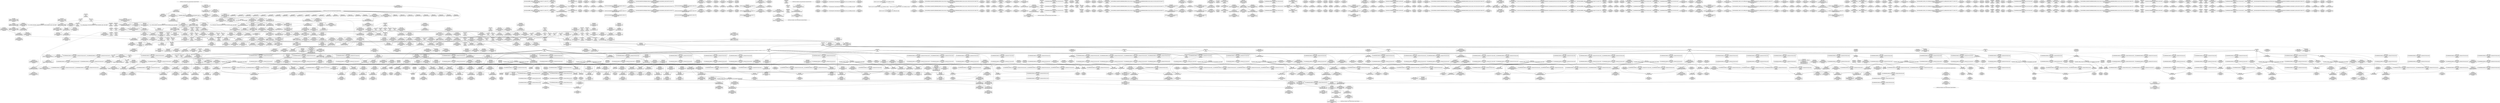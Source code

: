 digraph {
	CE0x577b350 [shape=record,shape=Mrecord,label="{CE0x577b350|__rcu_read_unlock:tmp1|*SummSink*}"]
	CE0x5791d50 [shape=record,shape=Mrecord,label="{CE0x5791d50|__preempt_count_add:tmp}"]
	CE0x56bd6a0 [shape=record,shape=Mrecord,label="{CE0x56bd6a0|rcu_read_lock:tobool|include/linux/rcupdate.h,882}"]
	CE0x566dd40 [shape=record,shape=Mrecord,label="{CE0x566dd40|VOIDTB_TE:_CE_104,112_}"]
	CE0x5741670 [shape=record,shape=Mrecord,label="{CE0x5741670|_call_void_asm_sideeffect_,_memory_,_dirflag_,_fpsr_,_flags_()_#3,_!dbg_!27711,_!srcloc_!27714|include/linux/rcupdate.h,244|*SummSink*}"]
	CE0x573fd40 [shape=record,shape=Mrecord,label="{CE0x573fd40|rcu_lock_acquire:tmp7}"]
	CE0x567c7d0 [shape=record,shape=Mrecord,label="{CE0x567c7d0|GLOBAL:rcu_read_lock|*Constant*|*SummSink*}"]
	CE0x57139f0 [shape=record,shape=Mrecord,label="{CE0x57139f0|rcu_read_unlock:tmp17|include/linux/rcupdate.h,933}"]
	CE0x56c5410 [shape=record,shape=Mrecord,label="{CE0x56c5410|task_sid:tmp9|security/selinux/hooks.c,208}"]
	CE0x5679ca0 [shape=record,shape=Mrecord,label="{CE0x5679ca0|%struct.common_audit_data*_null|*Constant*|*SummSource*}"]
	CE0x5710860 [shape=record,shape=Mrecord,label="{CE0x5710860|rcu_read_unlock:tmp9|include/linux/rcupdate.h,933}"]
	CE0x56d8c20 [shape=record,shape=Mrecord,label="{CE0x56d8c20|i64*_getelementptr_inbounds_(_4_x_i64_,_4_x_i64_*___llvm_gcov_ctr134,_i64_0,_i64_1)|*Constant*|*SummSource*}"]
	CE0x57520a0 [shape=record,shape=Mrecord,label="{CE0x57520a0|__rcu_read_lock:tmp4|include/linux/rcupdate.h,239}"]
	CE0x56de7e0 [shape=record,shape=Mrecord,label="{CE0x56de7e0|i64*_getelementptr_inbounds_(_4_x_i64_,_4_x_i64_*___llvm_gcov_ctr128,_i64_0,_i64_1)|*Constant*|*SummSink*}"]
	CE0x56fdf20 [shape=record,shape=Mrecord,label="{CE0x56fdf20|rcu_lock_acquire:tmp5|include/linux/rcupdate.h,418|*SummSink*}"]
	CE0x564d670 [shape=record,shape=Mrecord,label="{CE0x564d670|current_sid:bb|*SummSink*}"]
	CE0x56924c0 [shape=record,shape=Mrecord,label="{CE0x56924c0|current_sid:cred|security/selinux/hooks.c,218|*SummSource*}"]
	CE0x56675d0 [shape=record,shape=Mrecord,label="{CE0x56675d0|task_sid:task|Function::task_sid&Arg::task::}"]
	CE0x56b40d0 [shape=record,shape=Mrecord,label="{CE0x56b40d0|task_sid:tmp10|security/selinux/hooks.c,208|*SummSink*}"]
	CE0x5713a60 [shape=record,shape=Mrecord,label="{CE0x5713a60|rcu_read_unlock:tmp17|include/linux/rcupdate.h,933|*SummSource*}"]
	CE0x5698030 [shape=record,shape=Mrecord,label="{CE0x5698030|i64_1|*Constant*}"]
	CE0x56d9bb0 [shape=record,shape=Mrecord,label="{CE0x56d9bb0|rcu_lock_acquire:__here|*SummSource*}"]
	CE0x566c320 [shape=record,shape=Mrecord,label="{CE0x566c320|_call_void_mcount()_#3|*SummSink*}"]
	CE0x5708780 [shape=record,shape=Mrecord,label="{CE0x5708780|i64*_getelementptr_inbounds_(_11_x_i64_,_11_x_i64_*___llvm_gcov_ctr127,_i64_0,_i64_9)|*Constant*}"]
	CE0x570f560 [shape=record,shape=Mrecord,label="{CE0x570f560|rcu_read_unlock:do.end|*SummSink*}"]
	CE0x56d0890 [shape=record,shape=Mrecord,label="{CE0x56d0890|_ret_void,_!dbg_!27717|include/linux/rcupdate.h,419|*SummSink*}"]
	CE0x56c8a00 [shape=record,shape=Mrecord,label="{CE0x56c8a00|task_sid:tmp17|security/selinux/hooks.c,208|*SummSink*}"]
	CE0x567bad0 [shape=record,shape=Mrecord,label="{CE0x567bad0|task_sid:tmp21|security/selinux/hooks.c,208}"]
	CE0x56f9e90 [shape=record,shape=Mrecord,label="{CE0x56f9e90|rcu_read_unlock:tmp8|include/linux/rcupdate.h,933}"]
	CE0x5675400 [shape=record,shape=Mrecord,label="{CE0x5675400|selinux_task_setnice:tmp7|security/selinux/hooks.c,3598|*SummSource*}"]
	CE0x56463c0 [shape=record,shape=Mrecord,label="{CE0x56463c0|selinux_task_setnice:retval.0|*SummSource*}"]
	CE0x567ad00 [shape=record,shape=Mrecord,label="{CE0x567ad00|i64_0|*Constant*}"]
	CE0x56b51d0 [shape=record,shape=Mrecord,label="{CE0x56b51d0|task_sid:call3|security/selinux/hooks.c,208|*SummSink*}"]
	CE0x566a880 [shape=record,shape=Mrecord,label="{CE0x566a880|i32_0|*Constant*|*SummSink*}"]
	CE0x577f2f0 [shape=record,shape=Mrecord,label="{CE0x577f2f0|i64*_getelementptr_inbounds_(_4_x_i64_,_4_x_i64_*___llvm_gcov_ctr129,_i64_0,_i64_2)|*Constant*|*SummSink*}"]
	CE0x56968f0 [shape=record,shape=Mrecord,label="{CE0x56968f0|get_current:tmp1}"]
	CE0x567fc00 [shape=record,shape=Mrecord,label="{CE0x567fc00|GLOBAL:current_sid.__warned|Global_var:current_sid.__warned}"]
	CE0x5752df0 [shape=record,shape=Mrecord,label="{CE0x5752df0|_call_void_lock_release(%struct.lockdep_map*_%map,_i32_1,_i64_ptrtoint_(i8*_blockaddress(_rcu_lock_release,_%__here)_to_i64))_#10,_!dbg_!27716|include/linux/rcupdate.h,423|*SummSink*}"]
	CE0x56d65a0 [shape=record,shape=Mrecord,label="{CE0x56d65a0|_ret_void,_!dbg_!27717|include/linux/rcupdate.h,424}"]
	CE0x576d400 [shape=record,shape=Mrecord,label="{CE0x576d400|i64*_getelementptr_inbounds_(_4_x_i64_,_4_x_i64_*___llvm_gcov_ctr135,_i64_0,_i64_1)|*Constant*|*SummSource*}"]
	CE0x5692a50 [shape=record,shape=Mrecord,label="{CE0x5692a50|current_sid:tmp21|security/selinux/hooks.c,218|*SummSource*}"]
	"CONST[source:0(mediator),value:2(dynamic)][purpose:{object}][SnkIdx:1]"
	CE0x56498e0 [shape=record,shape=Mrecord,label="{CE0x56498e0|current_has_perm:entry}"]
	CE0x5675630 [shape=record,shape=Mrecord,label="{CE0x5675630|task_sid:task|Function::task_sid&Arg::task::|*SummSink*}"]
	CE0x56d0360 [shape=record,shape=Mrecord,label="{CE0x56d0360|i64_2|*Constant*}"]
	CE0x56f6260 [shape=record,shape=Mrecord,label="{CE0x56f6260|rcu_read_unlock:call|include/linux/rcupdate.h,933|*SummSource*}"]
	CE0x56dfd30 [shape=record,shape=Mrecord,label="{CE0x56dfd30|i64_1|*Constant*}"]
	CE0x5702e80 [shape=record,shape=Mrecord,label="{CE0x5702e80|__rcu_read_lock:entry|*SummSink*}"]
	CE0x5741c90 [shape=record,shape=Mrecord,label="{CE0x5741c90|rcu_lock_acquire:__here}"]
	CE0x5739610 [shape=record,shape=Mrecord,label="{CE0x5739610|__preempt_count_add:val|Function::__preempt_count_add&Arg::val::|*SummSource*}"]
	CE0x56fd520 [shape=record,shape=Mrecord,label="{CE0x56fd520|rcu_read_unlock:tmp8|include/linux/rcupdate.h,933|*SummSource*}"]
	CE0x577ef90 [shape=record,shape=Mrecord,label="{CE0x577ef90|_call_void_mcount()_#3|*SummSource*}"]
	CE0x5666ed0 [shape=record,shape=Mrecord,label="{CE0x5666ed0|current_has_perm:call1|security/selinux/hooks.c,1543|*SummSource*}"]
	CE0x57798a0 [shape=record,shape=Mrecord,label="{CE0x57798a0|i64*_getelementptr_inbounds_(_4_x_i64_,_4_x_i64_*___llvm_gcov_ctr134,_i64_0,_i64_3)|*Constant*}"]
	CE0x5662b50 [shape=record,shape=Mrecord,label="{CE0x5662b50|__preempt_count_add:tmp4|./arch/x86/include/asm/preempt.h,72}"]
	CE0x566f1f0 [shape=record,shape=Mrecord,label="{CE0x566f1f0|selinux_task_setnice:entry}"]
	CE0x5704000 [shape=record,shape=Mrecord,label="{CE0x5704000|cred_sid:tmp4|*LoadInst*|security/selinux/hooks.c,196}"]
	CE0x56f8ba0 [shape=record,shape=Mrecord,label="{CE0x56f8ba0|rcu_read_unlock:call|include/linux/rcupdate.h,933|*SummSink*}"]
	CE0x564af20 [shape=record,shape=Mrecord,label="{CE0x564af20|selinux_task_setnice:tmp}"]
	CE0x567f010 [shape=record,shape=Mrecord,label="{CE0x567f010|current_sid:tobool|security/selinux/hooks.c,218|*SummSink*}"]
	CE0x56b44a0 [shape=record,shape=Mrecord,label="{CE0x56b44a0|task_sid:tmp11|security/selinux/hooks.c,208|*SummSource*}"]
	CE0x56c5dd0 [shape=record,shape=Mrecord,label="{CE0x56c5dd0|task_sid:tmp11|security/selinux/hooks.c,208}"]
	CE0x56bb900 [shape=record,shape=Mrecord,label="{CE0x56bb900|get_current:bb}"]
	CE0x56c5070 [shape=record,shape=Mrecord,label="{CE0x56c5070|_call_void___preempt_count_add(i32_1)_#10,_!dbg_!27711|include/linux/rcupdate.h,239|*SummSource*}"]
	CE0x5e5f320 [shape=record,shape=Mrecord,label="{CE0x5e5f320|i64_0|*Constant*|*SummSource*}"]
	CE0x569d180 [shape=record,shape=Mrecord,label="{CE0x569d180|rcu_read_lock:tmp15|include/linux/rcupdate.h,882|*SummSink*}"]
	CE0x57708d0 [shape=record,shape=Mrecord,label="{CE0x57708d0|__preempt_count_sub:tmp1|*SummSink*}"]
	CE0x5668910 [shape=record,shape=Mrecord,label="{CE0x5668910|current_has_perm:tmp}"]
	CE0x5699da0 [shape=record,shape=Mrecord,label="{CE0x5699da0|task_sid:tmp26|security/selinux/hooks.c,208|*SummSink*}"]
	CE0x56ccb80 [shape=record,shape=Mrecord,label="{CE0x56ccb80|task_sid:tmp22|security/selinux/hooks.c,208|*SummSource*}"]
	CE0x56fc390 [shape=record,shape=Mrecord,label="{CE0x56fc390|__rcu_read_lock:tmp3|*SummSink*}"]
	CE0x56c75a0 [shape=record,shape=Mrecord,label="{CE0x56c75a0|task_sid:land.lhs.true}"]
	CE0x57055a0 [shape=record,shape=Mrecord,label="{CE0x57055a0|rcu_read_unlock:tobool|include/linux/rcupdate.h,933|*SummSink*}"]
	CE0x565c230 [shape=record,shape=Mrecord,label="{CE0x565c230|current_sid:tmp19|security/selinux/hooks.c,218}"]
	CE0x56756d0 [shape=record,shape=Mrecord,label="{CE0x56756d0|_ret_i32_%call7,_!dbg_!27749|security/selinux/hooks.c,210}"]
	CE0x5657430 [shape=record,shape=Mrecord,label="{CE0x5657430|i64*_getelementptr_inbounds_(_11_x_i64_,_11_x_i64_*___llvm_gcov_ctr125,_i64_0,_i64_0)|*Constant*|*SummSource*}"]
	CE0x56b5b90 [shape=record,shape=Mrecord,label="{CE0x56b5b90|i64_7|*Constant*|*SummSink*}"]
	CE0x56d1530 [shape=record,shape=Mrecord,label="{CE0x56d1530|rcu_read_unlock:tmp5|include/linux/rcupdate.h,933|*SummSink*}"]
	"CONST[source:0(mediator),value:0(static)][purpose:{operation}][SnkIdx:3]"
	CE0x5664fe0 [shape=record,shape=Mrecord,label="{CE0x5664fe0|current_sid:tmp16|security/selinux/hooks.c,218}"]
	CE0x56f87d0 [shape=record,shape=Mrecord,label="{CE0x56f87d0|__rcu_read_lock:tmp7|include/linux/rcupdate.h,240|*SummSource*}"]
	CE0x570cde0 [shape=record,shape=Mrecord,label="{CE0x570cde0|i64_7|*Constant*}"]
	CE0x5692b80 [shape=record,shape=Mrecord,label="{CE0x5692b80|i32_22|*Constant*}"]
	CE0x5706ba0 [shape=record,shape=Mrecord,label="{CE0x5706ba0|rcu_read_lock:tmp22|include/linux/rcupdate.h,884|*SummSink*}"]
	CE0x56e34a0 [shape=record,shape=Mrecord,label="{CE0x56e34a0|__preempt_count_add:tmp2}"]
	CE0x565e650 [shape=record,shape=Mrecord,label="{CE0x565e650|selinux_task_setnice:tmp3|security/selinux/hooks.c,3597|*SummSink*}"]
	CE0x56f3d80 [shape=record,shape=Mrecord,label="{CE0x56f3d80|rcu_lock_release:tmp}"]
	CE0x56bbec0 [shape=record,shape=Mrecord,label="{CE0x56bbec0|get_current:bb|*SummSource*}"]
	CE0x5657020 [shape=record,shape=Mrecord,label="{CE0x5657020|rcu_read_lock:entry}"]
	CE0x567b4e0 [shape=record,shape=Mrecord,label="{CE0x567b4e0|i64*_getelementptr_inbounds_(_13_x_i64_,_13_x_i64_*___llvm_gcov_ctr126,_i64_0,_i64_9)|*Constant*|*SummSink*}"]
	CE0x56e2ad0 [shape=record,shape=Mrecord,label="{CE0x56e2ad0|__preempt_count_sub:tmp4|./arch/x86/include/asm/preempt.h,77|*SummSource*}"]
	CE0x5752f60 [shape=record,shape=Mrecord,label="{CE0x5752f60|i32_1|*Constant*}"]
	CE0x566d4b0 [shape=record,shape=Mrecord,label="{CE0x566d4b0|rcu_lock_acquire:tmp5|include/linux/rcupdate.h,418}"]
	CE0x5656290 [shape=record,shape=Mrecord,label="{CE0x5656290|current_sid:land.lhs.true|*SummSink*}"]
	CE0x5657590 [shape=record,shape=Mrecord,label="{CE0x5657590|i64*_getelementptr_inbounds_(_11_x_i64_,_11_x_i64_*___llvm_gcov_ctr125,_i64_0,_i64_0)|*Constant*|*SummSink*}"]
	CE0x567fad0 [shape=record,shape=Mrecord,label="{CE0x567fad0|current_sid:tmp7|security/selinux/hooks.c,218|*SummSink*}"]
	CE0x5678c20 [shape=record,shape=Mrecord,label="{CE0x5678c20|avc_has_perm:tsid|Function::avc_has_perm&Arg::tsid::|*SummSource*}"]
	CE0x567e900 [shape=record,shape=Mrecord,label="{CE0x567e900|%struct.task_struct*_(%struct.task_struct**)*_asm_movq_%gs:$_1:P_,$0_,_r,im,_dirflag_,_fpsr_,_flags_|*SummSink*}"]
	CE0x5751030 [shape=record,shape=Mrecord,label="{CE0x5751030|__rcu_read_lock:do.body|*SummSource*}"]
	CE0x567e250 [shape=record,shape=Mrecord,label="{CE0x567e250|i64_4|*Constant*}"]
	CE0x56f4520 [shape=record,shape=Mrecord,label="{CE0x56f4520|void_(i32*,_i32,_i32*)*_asm_addl_$1,_%gs:$0_,_*m,ri,*m,_dirflag_,_fpsr_,_flags_}"]
	CE0x5669ed0 [shape=record,shape=Mrecord,label="{CE0x5669ed0|selinux_task_setnice:tmp|*SummSink*}"]
	CE0x577e770 [shape=record,shape=Mrecord,label="{CE0x577e770|void_(i32*,_i32,_i32*)*_asm_addl_$1,_%gs:$0_,_*m,ri,*m,_dirflag_,_fpsr_,_flags_}"]
	CE0x56599b0 [shape=record,shape=Mrecord,label="{CE0x56599b0|VOIDTB_TE:_CE_136,144_}"]
	CE0x567da40 [shape=record,shape=Mrecord,label="{CE0x567da40|current_sid:tobool1|security/selinux/hooks.c,218}"]
	CE0x566a8f0 [shape=record,shape=Mrecord,label="{CE0x566a8f0|i32_0|*Constant*|*SummSource*}"]
	CE0x5707e50 [shape=record,shape=Mrecord,label="{CE0x5707e50|rcu_read_unlock:do.body}"]
	CE0x566f410 [shape=record,shape=Mrecord,label="{CE0x566f410|VOIDTB_TE:_CE_48,52_}"]
	CE0x56f9bf0 [shape=record,shape=Mrecord,label="{CE0x56f9bf0|GLOBAL:rcu_read_unlock.__warned|Global_var:rcu_read_unlock.__warned|*SummSource*}"]
	CE0x5676d80 [shape=record,shape=Mrecord,label="{CE0x5676d80|i64*_getelementptr_inbounds_(_11_x_i64_,_11_x_i64_*___llvm_gcov_ctr125,_i64_0,_i64_10)|*Constant*|*SummSink*}"]
	CE0x56c8720 [shape=record,shape=Mrecord,label="{CE0x56c8720|rcu_read_lock:do.end}"]
	CE0x573fac0 [shape=record,shape=Mrecord,label="{CE0x573fac0|rcu_lock_acquire:tmp6|*SummSink*}"]
	CE0x5741600 [shape=record,shape=Mrecord,label="{CE0x5741600|_call_void_asm_sideeffect_,_memory_,_dirflag_,_fpsr_,_flags_()_#3,_!dbg_!27711,_!srcloc_!27714|include/linux/rcupdate.h,244|*SummSource*}"]
	CE0x576bad0 [shape=record,shape=Mrecord,label="{CE0x576bad0|__preempt_count_sub:tmp|*SummSource*}"]
	CE0x56836f0 [shape=record,shape=Mrecord,label="{CE0x56836f0|current_sid:tmp11|security/selinux/hooks.c,218|*SummSink*}"]
	CE0x5706510 [shape=record,shape=Mrecord,label="{CE0x5706510|rcu_read_lock:tmp22|include/linux/rcupdate.h,884}"]
	CE0x569e860 [shape=record,shape=Mrecord,label="{CE0x569e860|_call_void_lockdep_rcu_suspicious(i8*_getelementptr_inbounds_(_25_x_i8_,_25_x_i8_*_.str45,_i32_0,_i32_0),_i32_883,_i8*_getelementptr_inbounds_(_42_x_i8_,_42_x_i8_*_.str46,_i32_0,_i32_0))_#10,_!dbg_!27728|include/linux/rcupdate.h,882|*SummSink*}"]
	CE0x56bb710 [shape=record,shape=Mrecord,label="{CE0x56bb710|rcu_read_unlock:entry|*SummSource*}"]
	CE0x575a910 [shape=record,shape=Mrecord,label="{CE0x575a910|i64*_getelementptr_inbounds_(_4_x_i64_,_4_x_i64_*___llvm_gcov_ctr129,_i64_0,_i64_0)|*Constant*|*SummSource*}"]
	CE0x56cd1e0 [shape=record,shape=Mrecord,label="{CE0x56cd1e0|task_sid:tmp23|security/selinux/hooks.c,208|*SummSink*}"]
	CE0x5675f80 [shape=record,shape=Mrecord,label="{CE0x5675f80|rcu_read_lock:tmp12|include/linux/rcupdate.h,882}"]
	CE0x5680830 [shape=record,shape=Mrecord,label="{CE0x5680830|task_sid:bb}"]
	CE0x56f71f0 [shape=record,shape=Mrecord,label="{CE0x56f71f0|_call_void_mcount()_#3|*SummSink*}"]
	CE0x5691320 [shape=record,shape=Mrecord,label="{CE0x5691320|GLOBAL:get_current|*Constant*}"]
	CE0x56fb680 [shape=record,shape=Mrecord,label="{CE0x56fb680|i64*_getelementptr_inbounds_(_11_x_i64_,_11_x_i64_*___llvm_gcov_ctr132,_i64_0,_i64_0)|*Constant*}"]
	CE0x56dfa70 [shape=record,shape=Mrecord,label="{CE0x56dfa70|i64_1|*Constant*}"]
	CE0x56fcd70 [shape=record,shape=Mrecord,label="{CE0x56fcd70|__preempt_count_add:entry}"]
	CE0x56d48e0 [shape=record,shape=Mrecord,label="{CE0x56d48e0|rcu_read_unlock:tmp22|include/linux/rcupdate.h,935}"]
	CE0x5770450 [shape=record,shape=Mrecord,label="{CE0x5770450|__preempt_count_sub:bb|*SummSink*}"]
	CE0x56e3ba0 [shape=record,shape=Mrecord,label="{CE0x56e3ba0|__rcu_read_unlock:tmp4|include/linux/rcupdate.h,244}"]
	CE0x5671a50 [shape=record,shape=Mrecord,label="{CE0x5671a50|selinux_task_setnice:tmp9|security/selinux/hooks.c,3600|*SummSource*}"]
	CE0x569d4a0 [shape=record,shape=Mrecord,label="{CE0x569d4a0|rcu_read_lock:tmp16|include/linux/rcupdate.h,882|*SummSource*}"]
	CE0x574cba0 [shape=record,shape=Mrecord,label="{CE0x574cba0|__preempt_count_add:do.body|*SummSink*}"]
	CE0x5679190 [shape=record,shape=Mrecord,label="{CE0x5679190|i16_2|*Constant*|*SummSink*}"]
	CE0x5706360 [shape=record,shape=Mrecord,label="{CE0x5706360|i8*_getelementptr_inbounds_(_42_x_i8_,_42_x_i8_*_.str46,_i32_0,_i32_0)|*Constant*|*SummSink*}"]
	CE0x5699310 [shape=record,shape=Mrecord,label="{CE0x5699310|%struct.task_struct*_(%struct.task_struct**)*_asm_movq_%gs:$_1:P_,$0_,_r,im,_dirflag_,_fpsr_,_flags_}"]
	CE0x5700ff0 [shape=record,shape=Mrecord,label="{CE0x5700ff0|i64*_getelementptr_inbounds_(_11_x_i64_,_11_x_i64_*___llvm_gcov_ctr132,_i64_0,_i64_0)|*Constant*|*SummSink*}"]
	CE0x56c3ed0 [shape=record,shape=Mrecord,label="{CE0x56c3ed0|task_sid:tmp8|security/selinux/hooks.c,208|*SummSink*}"]
	CE0x5697bb0 [shape=record,shape=Mrecord,label="{CE0x5697bb0|i64_6|*Constant*|*SummSource*}"]
	CE0x56ae100 [shape=record,shape=Mrecord,label="{CE0x56ae100|i32_208|*Constant*|*SummSource*}"]
	CE0x569b910 [shape=record,shape=Mrecord,label="{CE0x569b910|current_sid:if.end|*SummSink*}"]
	CE0x5661bf0 [shape=record,shape=Mrecord,label="{CE0x5661bf0|i8*_undef|*Constant*}"]
	CE0x56561c0 [shape=record,shape=Mrecord,label="{CE0x56561c0|current_sid:land.lhs.true|*SummSource*}"]
	CE0x56d7d50 [shape=record,shape=Mrecord,label="{CE0x56d7d50|__rcu_read_lock:do.end|*SummSource*}"]
	CE0x5680790 [shape=record,shape=Mrecord,label="{CE0x5680790|task_sid:do.body|*SummSink*}"]
	CE0x5663be0 [shape=record,shape=Mrecord,label="{CE0x5663be0|task_sid:tmp27|security/selinux/hooks.c,208}"]
	CE0x56ea680 [shape=record,shape=Mrecord,label="{CE0x56ea680|_call_void_mcount()_#3}"]
	CE0x56f5290 [shape=record,shape=Mrecord,label="{CE0x56f5290|i64*_getelementptr_inbounds_(_4_x_i64_,_4_x_i64_*___llvm_gcov_ctr128,_i64_0,_i64_0)|*Constant*}"]
	CE0x57006e0 [shape=record,shape=Mrecord,label="{CE0x57006e0|GLOBAL:lock_acquire|*Constant*|*SummSource*}"]
	CE0x569cd50 [shape=record,shape=Mrecord,label="{CE0x569cd50|rcu_read_lock:tmp15|include/linux/rcupdate.h,882}"]
	CE0x56fec00 [shape=record,shape=Mrecord,label="{CE0x56fec00|i64*_getelementptr_inbounds_(_4_x_i64_,_4_x_i64_*___llvm_gcov_ctr134,_i64_0,_i64_1)|*Constant*|*SummSink*}"]
	CE0x5665d20 [shape=record,shape=Mrecord,label="{CE0x5665d20|_call_void_lockdep_rcu_suspicious(i8*_getelementptr_inbounds_(_25_x_i8_,_25_x_i8_*_.str3,_i32_0,_i32_0),_i32_218,_i8*_getelementptr_inbounds_(_45_x_i8_,_45_x_i8_*_.str12,_i32_0,_i32_0))_#10,_!dbg_!27727|security/selinux/hooks.c,218|*SummSink*}"]
	CE0x565d9b0 [shape=record,shape=Mrecord,label="{CE0x565d9b0|i64*_getelementptr_inbounds_(_6_x_i64_,_6_x_i64_*___llvm_gcov_ctr283,_i64_0,_i64_4)|*Constant*|*SummSink*}"]
	CE0x56d7700 [shape=record,shape=Mrecord,label="{CE0x56d7700|_ret_void,_!dbg_!27717|include/linux/rcupdate.h,245}"]
	CE0x56f5730 [shape=record,shape=Mrecord,label="{CE0x56f5730|rcu_read_unlock:tmp10|include/linux/rcupdate.h,933|*SummSource*}"]
	CE0x570d500 [shape=record,shape=Mrecord,label="{CE0x570d500|rcu_read_unlock:tmp12|include/linux/rcupdate.h,933|*SummSink*}"]
	CE0x578aff0 [shape=record,shape=Mrecord,label="{CE0x578aff0|i64*_getelementptr_inbounds_(_4_x_i64_,_4_x_i64_*___llvm_gcov_ctr135,_i64_0,_i64_1)|*Constant*|*SummSink*}"]
	CE0x5703830 [shape=record,shape=Mrecord,label="{CE0x5703830|rcu_read_lock:tmp5|include/linux/rcupdate.h,882}"]
	CE0x56aede0 [shape=record,shape=Mrecord,label="{CE0x56aede0|task_sid:tmp15|security/selinux/hooks.c,208|*SummSink*}"]
	CE0x56b1b80 [shape=record,shape=Mrecord,label="{CE0x56b1b80|task_sid:tobool|security/selinux/hooks.c,208|*SummSink*}"]
	CE0x565a460 [shape=record,shape=Mrecord,label="{CE0x565a460|selinux_task_setnice:tmp4|security/selinux/hooks.c,3597|*SummSink*}"]
	CE0x56b3090 [shape=record,shape=Mrecord,label="{CE0x56b3090|_call_void_mcount()_#3|*SummSink*}"]
	CE0x56695a0 [shape=record,shape=Mrecord,label="{CE0x56695a0|selinux_task_setnice:tmp1|*SummSink*}"]
	CE0x565c8a0 [shape=record,shape=Mrecord,label="{CE0x565c8a0|selinux_task_setnice:tmp8|security/selinux/hooks.c,3600|*SummSource*}"]
	CE0x56f1e40 [shape=record,shape=Mrecord,label="{CE0x56f1e40|rcu_read_lock:tmp4|include/linux/rcupdate.h,882|*SummSource*}"]
	CE0x56c09a0 [shape=record,shape=Mrecord,label="{CE0x56c09a0|rcu_read_unlock:tmp15|include/linux/rcupdate.h,933|*SummSink*}"]
	CE0x56dfcc0 [shape=record,shape=Mrecord,label="{CE0x56dfcc0|rcu_lock_release:tmp|*SummSink*}"]
	CE0x564f5c0 [shape=record,shape=Mrecord,label="{CE0x564f5c0|current_has_perm:perms|Function::current_has_perm&Arg::perms::}"]
	CE0x566a120 [shape=record,shape=Mrecord,label="{CE0x566a120|2472:_%struct.cred*,_:_CRE:_elem_0:default:}"]
	CE0x56ed910 [shape=record,shape=Mrecord,label="{CE0x56ed910|rcu_read_lock:tmp10|include/linux/rcupdate.h,882|*SummSource*}"]
	CE0x56c7d80 [shape=record,shape=Mrecord,label="{CE0x56c7d80|task_sid:tmp16|security/selinux/hooks.c,208|*SummSource*}"]
	CE0x5700b20 [shape=record,shape=Mrecord,label="{CE0x5700b20|__preempt_count_sub:sub|./arch/x86/include/asm/preempt.h,77|*SummSink*}"]
	CE0x56be770 [shape=record,shape=Mrecord,label="{CE0x56be770|cred_sid:tmp3|*SummSink*}"]
	CE0x56b1420 [shape=record,shape=Mrecord,label="{CE0x56b1420|i64*_getelementptr_inbounds_(_13_x_i64_,_13_x_i64_*___llvm_gcov_ctr126,_i64_0,_i64_1)|*Constant*|*SummSink*}"]
	CE0x56c4b80 [shape=record,shape=Mrecord,label="{CE0x56c4b80|rcu_read_lock:tmp2|*SummSink*}"]
	CE0x57109f0 [shape=record,shape=Mrecord,label="{CE0x57109f0|rcu_lock_acquire:tmp3|*SummSink*}"]
	CE0x573cb60 [shape=record,shape=Mrecord,label="{CE0x573cb60|__preempt_count_add:tmp5|./arch/x86/include/asm/preempt.h,72}"]
	CE0x56bb040 [shape=record,shape=Mrecord,label="{CE0x56bb040|_call_void_rcu_read_unlock()_#10,_!dbg_!27748|security/selinux/hooks.c,209}"]
	CE0x569a880 [shape=record,shape=Mrecord,label="{CE0x569a880|task_sid:call7|security/selinux/hooks.c,208|*SummSource*}"]
	CE0x569bf30 [shape=record,shape=Mrecord,label="{CE0x569bf30|get_current:tmp}"]
	CE0x5649b80 [shape=record,shape=Mrecord,label="{CE0x5649b80|current_has_perm:tsk|Function::current_has_perm&Arg::tsk::}"]
	CE0x5704fb0 [shape=record,shape=Mrecord,label="{CE0x5704fb0|rcu_read_lock:tmp6|include/linux/rcupdate.h,882|*SummSink*}"]
	CE0x5655ea0 [shape=record,shape=Mrecord,label="{CE0x5655ea0|_ret_i32_%call2,_!dbg_!27718|security/selinux/hooks.c,1544|*SummSink*}"]
	CE0x5709500 [shape=record,shape=Mrecord,label="{CE0x5709500|rcu_read_lock:tmp20|include/linux/rcupdate.h,882|*SummSink*}"]
	CE0x5679300 [shape=record,shape=Mrecord,label="{CE0x5679300|%struct.common_audit_data*_null|*Constant*}"]
	CE0x5706ee0 [shape=record,shape=Mrecord,label="{CE0x5706ee0|cred_sid:bb}"]
	CE0x5662e20 [shape=record,shape=Mrecord,label="{CE0x5662e20|__preempt_count_add:tmp1}"]
	CE0x56f0ca0 [shape=record,shape=Mrecord,label="{CE0x56f0ca0|cred_sid:tmp6|security/selinux/hooks.c,197}"]
	CE0x56d6360 [shape=record,shape=Mrecord,label="{CE0x56d6360|GLOBAL:__rcu_read_unlock|*Constant*}"]
	CE0x56f82b0 [shape=record,shape=Mrecord,label="{CE0x56f82b0|rcu_read_unlock:tmp8|include/linux/rcupdate.h,933|*SummSink*}"]
	CE0x56bdfa0 [shape=record,shape=Mrecord,label="{CE0x56bdfa0|rcu_lock_acquire:map|Function::rcu_lock_acquire&Arg::map::|*SummSink*}"]
	CE0x56f9390 [shape=record,shape=Mrecord,label="{CE0x56f9390|rcu_read_unlock:tmp}"]
	CE0x57540f0 [shape=record,shape=Mrecord,label="{CE0x57540f0|i64*_getelementptr_inbounds_(_4_x_i64_,_4_x_i64_*___llvm_gcov_ctr133,_i64_0,_i64_3)|*Constant*|*SummSource*}"]
	CE0x5693b70 [shape=record,shape=Mrecord,label="{CE0x5693b70|current_sid:tmp22|security/selinux/hooks.c,218|*SummSink*}"]
	CE0x5704b80 [shape=record,shape=Mrecord,label="{CE0x5704b80|rcu_read_lock:tmp5|include/linux/rcupdate.h,882|*SummSink*}"]
	CE0x5791750 [shape=record,shape=Mrecord,label="{CE0x5791750|i64*_getelementptr_inbounds_(_4_x_i64_,_4_x_i64_*___llvm_gcov_ctr135,_i64_0,_i64_2)|*Constant*|*SummSource*}"]
	CE0x56f10f0 [shape=record,shape=Mrecord,label="{CE0x56f10f0|cred_sid:tmp5|security/selinux/hooks.c,196|*SummSource*}"]
	CE0x570de80 [shape=record,shape=Mrecord,label="{CE0x570de80|rcu_read_lock:tmp13|include/linux/rcupdate.h,882|*SummSink*}"]
	CE0x5667d80 [shape=record,shape=Mrecord,label="{CE0x5667d80|current_sid:do.end}"]
	CE0x56d69b0 [shape=record,shape=Mrecord,label="{CE0x56d69b0|_call_void___rcu_read_unlock()_#10,_!dbg_!27734|include/linux/rcupdate.h,937|*SummSource*}"]
	CE0x5713d60 [shape=record,shape=Mrecord,label="{CE0x5713d60|rcu_read_unlock:tmp18|include/linux/rcupdate.h,933}"]
	CE0x56d4180 [shape=record,shape=Mrecord,label="{CE0x56d4180|i64*_getelementptr_inbounds_(_11_x_i64_,_11_x_i64_*___llvm_gcov_ctr132,_i64_0,_i64_10)|*Constant*}"]
	CE0x5754210 [shape=record,shape=Mrecord,label="{CE0x5754210|rcu_lock_release:tmp6}"]
	CE0x56915c0 [shape=record,shape=Mrecord,label="{CE0x56915c0|GLOBAL:get_current|*Constant*|*SummSource*}"]
	CE0x56464f0 [shape=record,shape=Mrecord,label="{CE0x56464f0|selinux_task_setnice:retval.0|*SummSink*}"]
	CE0x567aea0 [shape=record,shape=Mrecord,label="{CE0x567aea0|current_sid:tmp4|security/selinux/hooks.c,218|*SummSource*}"]
	CE0x569f110 [shape=record,shape=Mrecord,label="{CE0x569f110|i8*_getelementptr_inbounds_(_25_x_i8_,_25_x_i8_*_.str45,_i32_0,_i32_0)|*Constant*|*SummSink*}"]
	CE0x56fe840 [shape=record,shape=Mrecord,label="{CE0x56fe840|rcu_read_unlock:tmp9|include/linux/rcupdate.h,933|*SummSource*}"]
	CE0x569ca60 [shape=record,shape=Mrecord,label="{CE0x569ca60|rcu_read_lock:tmp14|include/linux/rcupdate.h,882|*SummSource*}"]
	CE0x569f530 [shape=record,shape=Mrecord,label="{CE0x569f530|GLOBAL:lockdep_rcu_suspicious|*Constant*}"]
	CE0x56f21e0 [shape=record,shape=Mrecord,label="{CE0x56f21e0|rcu_read_unlock:tmp2|*SummSink*}"]
	CE0x566d070 [shape=record,shape=Mrecord,label="{CE0x566d070|rcu_lock_acquire:tmp4|include/linux/rcupdate.h,418|*SummSink*}"]
	CE0x56d5f30 [shape=record,shape=Mrecord,label="{CE0x56d5f30|rcu_lock_release:map|Function::rcu_lock_release&Arg::map::}"]
	CE0x56f98b0 [shape=record,shape=Mrecord,label="{CE0x56f98b0|__preempt_count_add:tmp5|./arch/x86/include/asm/preempt.h,72|*SummSink*}"]
	CE0x56c9540 [shape=record,shape=Mrecord,label="{CE0x56c9540|rcu_read_lock:if.end|*SummSource*}"]
	CE0x56ed7a0 [shape=record,shape=Mrecord,label="{CE0x56ed7a0|rcu_read_lock:tmp9|include/linux/rcupdate.h,882}"]
	CE0x56822e0 [shape=record,shape=Mrecord,label="{CE0x56822e0|_ret_i32_%tmp6,_!dbg_!27716|security/selinux/hooks.c,197|*SummSink*}"]
	CE0x56c2a00 [shape=record,shape=Mrecord,label="{CE0x56c2a00|i32_22|*Constant*}"]
	CE0x56d17b0 [shape=record,shape=Mrecord,label="{CE0x56d17b0|rcu_read_unlock:tmp6|include/linux/rcupdate.h,933|*SummSource*}"]
	CE0x56683d0 [shape=record,shape=Mrecord,label="{CE0x56683d0|selinux_task_setnice:bb|*SummSink*}"]
	CE0x564e530 [shape=record,shape=Mrecord,label="{CE0x564e530|0:_i32,_4:_i32,_8:_i32,_12:_i32,_:_CMRE_4,8_|*MultipleSource*|security/selinux/hooks.c,218|security/selinux/hooks.c,218|security/selinux/hooks.c,220}"]
	CE0x56c96d0 [shape=record,shape=Mrecord,label="{CE0x56c96d0|rcu_read_lock:do.body|*SummSource*}"]
	CE0x5666580 [shape=record,shape=Mrecord,label="{CE0x5666580|current_sid:entry|*SummSource*}"]
	CE0x56d4680 [shape=record,shape=Mrecord,label="{CE0x56d4680|i64*_getelementptr_inbounds_(_11_x_i64_,_11_x_i64_*___llvm_gcov_ctr132,_i64_0,_i64_10)|*Constant*|*SummSink*}"]
	CE0x56755c0 [shape=record,shape=Mrecord,label="{CE0x56755c0|task_sid:task|Function::task_sid&Arg::task::|*SummSource*}"]
	CE0x5694700 [shape=record,shape=Mrecord,label="{CE0x5694700|i32_1|*Constant*|*SummSink*}"]
	CE0x56fedc0 [shape=record,shape=Mrecord,label="{CE0x56fedc0|__rcu_read_lock:tmp4|include/linux/rcupdate.h,239|*SummSink*}"]
	CE0x5691090 [shape=record,shape=Mrecord,label="{CE0x5691090|current_sid:call4|security/selinux/hooks.c,218|*SummSource*}"]
	CE0x569ee90 [shape=record,shape=Mrecord,label="{CE0x569ee90|i8*_getelementptr_inbounds_(_25_x_i8_,_25_x_i8_*_.str45,_i32_0,_i32_0)|*Constant*|*SummSource*}"]
	CE0x5651070 [shape=record,shape=Mrecord,label="{CE0x5651070|task_sid:if.end|*SummSource*}"]
	CE0x56b1db0 [shape=record,shape=Mrecord,label="{CE0x56b1db0|rcu_read_lock:tmp3|*SummSink*}"]
	CE0x56eaf60 [shape=record,shape=Mrecord,label="{CE0x56eaf60|_call_void_mcount()_#3}"]
	CE0x566dde0 [shape=record,shape=Mrecord,label="{CE0x566dde0|VOIDTB_TE:_CE_112,120_}"]
	CE0x56d7be0 [shape=record,shape=Mrecord,label="{CE0x56d7be0|_ret_void,_!dbg_!27717|include/linux/rcupdate.h,245|*SummSink*}"]
	CE0x56bf1c0 [shape=record,shape=Mrecord,label="{CE0x56bf1c0|task_sid:tmp1}"]
	CE0x5648280 [shape=record,shape=Mrecord,label="{CE0x5648280|i64_0|*Constant*}"]
	CE0x56ff800 [shape=record,shape=Mrecord,label="{CE0x56ff800|_call_void_mcount()_#3|*SummSink*}"]
	CE0x56f27f0 [shape=record,shape=Mrecord,label="{CE0x56f27f0|rcu_read_unlock:tmp13|include/linux/rcupdate.h,933|*SummSink*}"]
	CE0x56cc3f0 [shape=record,shape=Mrecord,label="{CE0x56cc3f0|i64*_getelementptr_inbounds_(_11_x_i64_,_11_x_i64_*___llvm_gcov_ctr132,_i64_0,_i64_9)|*Constant*}"]
	CE0x56fd080 [shape=record,shape=Mrecord,label="{CE0x56fd080|i32_1|*Constant*}"]
	CE0x567a220 [shape=record,shape=Mrecord,label="{CE0x567a220|avc_has_perm:auditdata|Function::avc_has_perm&Arg::auditdata::|*SummSource*}"]
	CE0x5646ce0 [shape=record,shape=Mrecord,label="{CE0x5646ce0|selinux_task_setnice:tmp10|security/selinux/hooks.c,3601|*SummSource*}"]
	CE0x56ace10 [shape=record,shape=Mrecord,label="{CE0x56ace10|task_sid:tmp3}"]
	CE0x5706f50 [shape=record,shape=Mrecord,label="{CE0x5706f50|cred_sid:bb|*SummSource*}"]
	CE0x56762b0 [shape=record,shape=Mrecord,label="{CE0x56762b0|rcu_read_lock:tmp12|include/linux/rcupdate.h,882|*SummSink*}"]
	CE0x56c8400 [shape=record,shape=Mrecord,label="{CE0x56c8400|_ret_void,_!dbg_!27717|include/linux/rcupdate.h,419|*SummSource*}"]
	CE0x56ee7b0 [shape=record,shape=Mrecord,label="{CE0x56ee7b0|rcu_read_lock:tmp7|include/linux/rcupdate.h,882|*SummSink*}"]
	CE0x56b3660 [shape=record,shape=Mrecord,label="{CE0x56b3660|get_current:tmp3}"]
	CE0x5663fe0 [shape=record,shape=Mrecord,label="{CE0x5663fe0|current_sid:tmp14|security/selinux/hooks.c,218|*SummSink*}"]
	CE0x56ae380 [shape=record,shape=Mrecord,label="{CE0x56ae380|_call_void___rcu_read_lock()_#10,_!dbg_!27710|include/linux/rcupdate.h,879|*SummSource*}"]
	CE0x5713ad0 [shape=record,shape=Mrecord,label="{CE0x5713ad0|rcu_read_unlock:tmp17|include/linux/rcupdate.h,933|*SummSink*}"]
	CE0x5791dc0 [shape=record,shape=Mrecord,label="{CE0x5791dc0|COLLAPSED:_GCMRE___llvm_gcov_ctr129_internal_global_4_x_i64_zeroinitializer:_elem_0:default:}"]
	CE0x5662390 [shape=record,shape=Mrecord,label="{CE0x5662390|__rcu_read_unlock:do.body|*SummSource*}"]
	CE0x56d98d0 [shape=record,shape=Mrecord,label="{CE0x56d98d0|__preempt_count_sub:entry|*SummSink*}"]
	CE0x56df870 [shape=record,shape=Mrecord,label="{CE0x56df870|i64_ptrtoint_(i8*_blockaddress(_rcu_lock_acquire,_%__here)_to_i64)|*Constant*|*SummSource*}"]
	CE0x56931e0 [shape=record,shape=Mrecord,label="{CE0x56931e0|COLLAPSED:_CMRE:_elem_0::|security/selinux/hooks.c,218}"]
	CE0x564af90 [shape=record,shape=Mrecord,label="{CE0x564af90|selinux_task_setnice:tmp|*SummSource*}"]
	CE0x56e30c0 [shape=record,shape=Mrecord,label="{CE0x56e30c0|__preempt_count_sub:sub|./arch/x86/include/asm/preempt.h,77|*SummSource*}"]
	CE0x565a1e0 [shape=record,shape=Mrecord,label="{CE0x565a1e0|selinux_task_setnice:if.then|*SummSink*}"]
	CE0x574fc90 [shape=record,shape=Mrecord,label="{CE0x574fc90|i64*_getelementptr_inbounds_(_4_x_i64_,_4_x_i64_*___llvm_gcov_ctr133,_i64_0,_i64_2)|*Constant*}"]
	CE0x56818b0 [shape=record,shape=Mrecord,label="{CE0x56818b0|cred_sid:entry}"]
	CE0x5646d50 [shape=record,shape=Mrecord,label="{CE0x5646d50|selinux_task_setnice:tmp10|security/selinux/hooks.c,3601|*SummSink*}"]
	CE0x5656350 [shape=record,shape=Mrecord,label="{CE0x5656350|current_sid:if.end}"]
	CE0x57040b0 [shape=record,shape=Mrecord,label="{CE0x57040b0|rcu_read_lock:bb|*SummSink*}"]
	CE0x56c8ed0 [shape=record,shape=Mrecord,label="{CE0x56c8ed0|i64*_getelementptr_inbounds_(_13_x_i64_,_13_x_i64_*___llvm_gcov_ctr126,_i64_0,_i64_8)|*Constant*|*SummSink*}"]
	CE0x570d420 [shape=record,shape=Mrecord,label="{CE0x570d420|rcu_read_unlock:tmp12|include/linux/rcupdate.h,933|*SummSource*}"]
	CE0x5648360 [shape=record,shape=Mrecord,label="{CE0x5648360|selinux_task_setnice:tmp2|security/selinux/hooks.c,3597|*SummSource*}"]
	CE0x5681bf0 [shape=record,shape=Mrecord,label="{CE0x5681bf0|cred_sid:cred|Function::cred_sid&Arg::cred::}"]
	CE0x5651330 [shape=record,shape=Mrecord,label="{CE0x5651330|current_has_perm:tmp1|*SummSource*}"]
	CE0x56bb420 [shape=record,shape=Mrecord,label="{CE0x56bb420|rcu_read_unlock:entry}"]
	CE0x5751a50 [shape=record,shape=Mrecord,label="{CE0x5751a50|rcu_lock_acquire:tmp}"]
	CE0x567a180 [shape=record,shape=Mrecord,label="{CE0x567a180|avc_has_perm:auditdata|Function::avc_has_perm&Arg::auditdata::}"]
	CE0x577e280 [shape=record,shape=Mrecord,label="{CE0x577e280|_call_void_mcount()_#3|*SummSink*}"]
	CE0x56aee70 [shape=record,shape=Mrecord,label="{CE0x56aee70|task_sid:tmp17|security/selinux/hooks.c,208}"]
	CE0x5694ff0 [shape=record,shape=Mrecord,label="{CE0x5694ff0|rcu_read_lock:land.lhs.true2}"]
	CE0x56bf860 [shape=record,shape=Mrecord,label="{CE0x56bf860|i64*_getelementptr_inbounds_(_11_x_i64_,_11_x_i64_*___llvm_gcov_ctr127,_i64_0,_i64_0)|*Constant*|*SummSink*}"]
	CE0x5675e10 [shape=record,shape=Mrecord,label="{CE0x5675e10|rcu_read_lock:tmp11|include/linux/rcupdate.h,882|*SummSink*}"]
	CE0x56aed70 [shape=record,shape=Mrecord,label="{CE0x56aed70|task_sid:tmp15|security/selinux/hooks.c,208|*SummSource*}"]
	CE0x5791960 [shape=record,shape=Mrecord,label="{CE0x5791960|i64*_getelementptr_inbounds_(_4_x_i64_,_4_x_i64_*___llvm_gcov_ctr129,_i64_0,_i64_0)|*Constant*|*SummSink*}"]
	CE0x56d0070 [shape=record,shape=Mrecord,label="{CE0x56d0070|rcu_read_lock:tobool|include/linux/rcupdate.h,882|*SummSink*}"]
	CE0x570ae90 [shape=record,shape=Mrecord,label="{CE0x570ae90|i64_4|*Constant*}"]
	CE0x56a2860 [shape=record,shape=Mrecord,label="{CE0x56a2860|current_sid:tmp17|security/selinux/hooks.c,218}"]
	CE0x56cac50 [shape=record,shape=Mrecord,label="{CE0x56cac50|_call_void_lockdep_rcu_suspicious(i8*_getelementptr_inbounds_(_25_x_i8_,_25_x_i8_*_.str45,_i32_0,_i32_0),_i32_934,_i8*_getelementptr_inbounds_(_44_x_i8_,_44_x_i8_*_.str47,_i32_0,_i32_0))_#10,_!dbg_!27726|include/linux/rcupdate.h,933|*SummSource*}"]
	CE0x5676130 [shape=record,shape=Mrecord,label="{CE0x5676130|rcu_read_lock:tmp12|include/linux/rcupdate.h,882|*SummSource*}"]
	CE0x56716a0 [shape=record,shape=Mrecord,label="{CE0x56716a0|_call_void_mcount()_#3|*SummSink*}"]
	CE0x56f56a0 [shape=record,shape=Mrecord,label="{CE0x56f56a0|i64*_getelementptr_inbounds_(_4_x_i64_,_4_x_i64_*___llvm_gcov_ctr128,_i64_0,_i64_1)|*Constant*|*SummSource*}"]
	CE0x566e1d0 [shape=record,shape=Mrecord,label="{CE0x566e1d0|i64_2|*Constant*|*SummSource*}"]
	CE0x56b48e0 [shape=record,shape=Mrecord,label="{CE0x56b48e0|task_sid:tmp12|security/selinux/hooks.c,208|*SummSource*}"]
	CE0x5757ef0 [shape=record,shape=Mrecord,label="{CE0x5757ef0|__preempt_count_add:tmp6|./arch/x86/include/asm/preempt.h,73}"]
	CE0x570ac90 [shape=record,shape=Mrecord,label="{CE0x570ac90|rcu_read_lock:tobool1|include/linux/rcupdate.h,882|*SummSource*}"]
	CE0x56d9330 [shape=record,shape=Mrecord,label="{CE0x56d9330|GLOBAL:__preempt_count|Global_var:__preempt_count}"]
	CE0x5698110 [shape=record,shape=Mrecord,label="{CE0x5698110|current_sid:tmp1|*SummSource*}"]
	CE0x56d52f0 [shape=record,shape=Mrecord,label="{CE0x56d52f0|_call_void_rcu_lock_release(%struct.lockdep_map*_rcu_lock_map)_#10,_!dbg_!27733|include/linux/rcupdate.h,935}"]
	CE0x56948b0 [shape=record,shape=Mrecord,label="{CE0x56948b0|current_sid:sid|security/selinux/hooks.c,220|*SummSource*}"]
	CE0x56737a0 [shape=record,shape=Mrecord,label="{CE0x56737a0|i64*_getelementptr_inbounds_(_11_x_i64_,_11_x_i64_*___llvm_gcov_ctr125,_i64_0,_i64_6)|*Constant*|*SummSink*}"]
	CE0x56afba0 [shape=record,shape=Mrecord,label="{CE0x56afba0|task_sid:real_cred|security/selinux/hooks.c,208}"]
	CE0x567ad90 [shape=record,shape=Mrecord,label="{CE0x567ad90|i64_2|*Constant*}"]
	CE0x56b3dd0 [shape=record,shape=Mrecord,label="{CE0x56b3dd0|rcu_read_lock:tmp|*SummSource*}"]
	CE0x5663ed0 [shape=record,shape=Mrecord,label="{CE0x5663ed0|i64*_getelementptr_inbounds_(_13_x_i64_,_13_x_i64_*___llvm_gcov_ctr126,_i64_0,_i64_12)|*Constant*|*SummSource*}"]
	CE0x5712fa0 [shape=record,shape=Mrecord,label="{CE0x5712fa0|i64*_getelementptr_inbounds_(_11_x_i64_,_11_x_i64_*___llvm_gcov_ctr132,_i64_0,_i64_8)|*Constant*}"]
	CE0x566c500 [shape=record,shape=Mrecord,label="{CE0x566c500|current_sid:tmp12|security/selinux/hooks.c,218|*SummSource*}"]
	CE0x5741100 [shape=record,shape=Mrecord,label="{CE0x5741100|i64*_getelementptr_inbounds_(_4_x_i64_,_4_x_i64_*___llvm_gcov_ctr134,_i64_0,_i64_2)|*Constant*|*SummSource*}"]
	CE0x57806e0 [shape=record,shape=Mrecord,label="{CE0x57806e0|__preempt_count_add:tmp|*SummSource*}"]
	CE0x5659230 [shape=record,shape=Mrecord,label="{CE0x5659230|GLOBAL:current_has_perm|*Constant*|*SummSink*}"]
	CE0x56f1160 [shape=record,shape=Mrecord,label="{CE0x56f1160|cred_sid:tmp5|security/selinux/hooks.c,196|*SummSink*}"]
	CE0x573a4c0 [shape=record,shape=Mrecord,label="{CE0x573a4c0|__rcu_read_lock:tmp5|include/linux/rcupdate.h,239|*SummSink*}"]
	CE0x56f84c0 [shape=record,shape=Mrecord,label="{CE0x56f84c0|rcu_read_unlock:tobool1|include/linux/rcupdate.h,933}"]
	CE0x5708fa0 [shape=record,shape=Mrecord,label="{CE0x5708fa0|rcu_read_lock:tmp19|include/linux/rcupdate.h,882}"]
	CE0x5677be0 [shape=record,shape=Mrecord,label="{CE0x5677be0|i32_(i32,_i32,_i16,_i32,_%struct.common_audit_data*)*_bitcast_(i32_(i32,_i32,_i16,_i32,_%struct.common_audit_data.495*)*_avc_has_perm_to_i32_(i32,_i32,_i16,_i32,_%struct.common_audit_data*)*)|*Constant*|*SummSource*}"]
	CE0x5713340 [shape=record,shape=Mrecord,label="{CE0x5713340|i64*_getelementptr_inbounds_(_11_x_i64_,_11_x_i64_*___llvm_gcov_ctr132,_i64_0,_i64_8)|*Constant*|*SummSource*}"]
	CE0x56b1c10 [shape=record,shape=Mrecord,label="{CE0x56b1c10|task_sid:tmp5|security/selinux/hooks.c,208}"]
	CE0x56ba8d0 [shape=record,shape=Mrecord,label="{CE0x56ba8d0|rcu_lock_release:tmp5|include/linux/rcupdate.h,423|*SummSink*}"]
	CE0x56758a0 [shape=record,shape=Mrecord,label="{CE0x56758a0|rcu_read_lock:tmp10|include/linux/rcupdate.h,882|*SummSink*}"]
	CE0x5692150 [shape=record,shape=Mrecord,label="{CE0x5692150|i32_78|*Constant*}"]
	CE0x56df260 [shape=record,shape=Mrecord,label="{CE0x56df260|%struct.lockdep_map*_null|*Constant*|*SummSource*}"]
	CE0x56f6fe0 [shape=record,shape=Mrecord,label="{CE0x56f6fe0|_call_void_asm_sideeffect_,_memory_,_dirflag_,_fpsr_,_flags_()_#3,_!dbg_!27714,_!srcloc_!27715|include/linux/rcupdate.h,239|*SummSink*}"]
	CE0x57419f0 [shape=record,shape=Mrecord,label="{CE0x57419f0|i64*_getelementptr_inbounds_(_4_x_i64_,_4_x_i64_*___llvm_gcov_ctr133,_i64_0,_i64_1)|*Constant*|*SummSource*}"]
	CE0x5651bd0 [shape=record,shape=Mrecord,label="{CE0x5651bd0|current_sid:tmp6|security/selinux/hooks.c,218|*SummSource*}"]
	CE0x5704300 [shape=record,shape=Mrecord,label="{CE0x5704300|get_current:tmp4|./arch/x86/include/asm/current.h,14}"]
	CE0x56d9e40 [shape=record,shape=Mrecord,label="{CE0x56d9e40|__rcu_read_lock:tmp|*SummSource*}"]
	CE0x566f4f0 [shape=record,shape=Mrecord,label="{CE0x566f4f0|VOIDTB_TE:_CE_56,64_}"]
	CE0x566e490 [shape=record,shape=Mrecord,label="{CE0x566e490|selinux_task_setnice:tmp2|security/selinux/hooks.c,3597|*SummSink*}"]
	CE0x5674bd0 [shape=record,shape=Mrecord,label="{CE0x5674bd0|_call_void_mcount()_#3}"]
	CE0x5675280 [shape=record,shape=Mrecord,label="{CE0x5675280|i64*_getelementptr_inbounds_(_6_x_i64_,_6_x_i64_*___llvm_gcov_ctr283,_i64_0,_i64_4)|*Constant*|*SummSource*}"]
	CE0x56a0410 [shape=record,shape=Mrecord,label="{CE0x56a0410|rcu_read_lock:tmp18|include/linux/rcupdate.h,882}"]
	CE0x5707240 [shape=record,shape=Mrecord,label="{CE0x5707240|i64*_getelementptr_inbounds_(_2_x_i64_,_2_x_i64_*___llvm_gcov_ctr131,_i64_0,_i64_0)|*Constant*}"]
	CE0x56b09f0 [shape=record,shape=Mrecord,label="{CE0x56b09f0|GLOBAL:current_task|Global_var:current_task}"]
	CE0x5705680 [shape=record,shape=Mrecord,label="{CE0x5705680|rcu_read_unlock:tmp4|include/linux/rcupdate.h,933|*SummSink*}"]
	CE0x564f1d0 [shape=record,shape=Mrecord,label="{CE0x564f1d0|current_sid:call|security/selinux/hooks.c,218|*SummSource*}"]
	CE0x56b3b70 [shape=record,shape=Mrecord,label="{CE0x56b3b70|task_sid:tmp4|*LoadInst*|security/selinux/hooks.c,208|*SummSource*}"]
	CE0x5667060 [shape=record,shape=Mrecord,label="{CE0x5667060|GLOBAL:task_sid|*Constant*|*SummSource*}"]
	CE0x56ef9e0 [shape=record,shape=Mrecord,label="{CE0x56ef9e0|GLOBAL:rcu_read_lock.__warned|Global_var:rcu_read_lock.__warned|*SummSink*}"]
	CE0x5750f90 [shape=record,shape=Mrecord,label="{CE0x5750f90|__rcu_read_unlock:tmp|*SummSource*}"]
	CE0x56e2780 [shape=record,shape=Mrecord,label="{CE0x56e2780|i64*_getelementptr_inbounds_(_4_x_i64_,_4_x_i64_*___llvm_gcov_ctr135,_i64_0,_i64_0)|*Constant*|*SummSink*}"]
	CE0x56fa470 [shape=record,shape=Mrecord,label="{CE0x56fa470|rcu_read_unlock:bb}"]
	CE0x56ae900 [shape=record,shape=Mrecord,label="{CE0x56ae900|cred_sid:security|security/selinux/hooks.c,196|*SummSink*}"]
	CE0x564d920 [shape=record,shape=Mrecord,label="{CE0x564d920|current_sid:if.then|*SummSink*}"]
	CE0x56bc2d0 [shape=record,shape=Mrecord,label="{CE0x56bc2d0|i64*_getelementptr_inbounds_(_2_x_i64_,_2_x_i64_*___llvm_gcov_ctr98,_i64_0,_i64_0)|*Constant*|*SummSource*}"]
	CE0x565bb80 [shape=record,shape=Mrecord,label="{CE0x565bb80|current_sid:tmp17|security/selinux/hooks.c,218|*SummSource*}"]
	CE0x56c4540 [shape=record,shape=Mrecord,label="{CE0x56c4540|task_sid:do.body5}"]
	CE0x56654b0 [shape=record,shape=Mrecord,label="{CE0x56654b0|i8_1|*Constant*}"]
	CE0x71a8ce0 [shape=record,shape=Mrecord,label="{CE0x71a8ce0|GLOBAL:cap_task_setnice|*Constant*|*SummSink*}"]
	CE0x567e4e0 [shape=record,shape=Mrecord,label="{CE0x567e4e0|i64_4|*Constant*|*SummSource*}"]
	CE0x5657370 [shape=record,shape=Mrecord,label="{CE0x5657370|rcu_read_lock:entry|*SummSink*}"]
	CE0x5679fe0 [shape=record,shape=Mrecord,label="{CE0x5679fe0|_ret_i32_%retval.0,_!dbg_!27728|security/selinux/avc.c,775}"]
	CE0x56f2f40 [shape=record,shape=Mrecord,label="{CE0x56f2f40|rcu_read_unlock:tmp15|include/linux/rcupdate.h,933}"]
	CE0x5697b40 [shape=record,shape=Mrecord,label="{CE0x5697b40|i64_6|*Constant*}"]
	CE0x5665c40 [shape=record,shape=Mrecord,label="{CE0x5665c40|_call_void_lockdep_rcu_suspicious(i8*_getelementptr_inbounds_(_25_x_i8_,_25_x_i8_*_.str3,_i32_0,_i32_0),_i32_218,_i8*_getelementptr_inbounds_(_45_x_i8_,_45_x_i8_*_.str12,_i32_0,_i32_0))_#10,_!dbg_!27727|security/selinux/hooks.c,218}"]
	CE0x56a1450 [shape=record,shape=Mrecord,label="{CE0x56a1450|i8*_getelementptr_inbounds_(_25_x_i8_,_25_x_i8_*_.str3,_i32_0,_i32_0)|*Constant*|*SummSink*}"]
	CE0x5656cc0 [shape=record,shape=Mrecord,label="{CE0x5656cc0|i32_0|*Constant*}"]
	CE0x56d0740 [shape=record,shape=Mrecord,label="{CE0x56d0740|__rcu_read_lock:tmp5|include/linux/rcupdate.h,239|*SummSource*}"]
	CE0x567ac20 [shape=record,shape=Mrecord,label="{CE0x567ac20|i64_3|*Constant*|*SummSink*}"]
	CE0x57087f0 [shape=record,shape=Mrecord,label="{CE0x57087f0|i64*_getelementptr_inbounds_(_11_x_i64_,_11_x_i64_*___llvm_gcov_ctr127,_i64_0,_i64_9)|*Constant*|*SummSource*}"]
	CE0x5655a00 [shape=record,shape=Mrecord,label="{CE0x5655a00|i32_512|*Constant*|*SummSink*}"]
	CE0x576cad0 [shape=record,shape=Mrecord,label="{CE0x576cad0|i64*_getelementptr_inbounds_(_4_x_i64_,_4_x_i64_*___llvm_gcov_ctr135,_i64_0,_i64_0)|*Constant*}"]
	CE0x56baf00 [shape=record,shape=Mrecord,label="{CE0x56baf00|GLOBAL:rcu_read_unlock|*Constant*}"]
	CE0x56b0550 [shape=record,shape=Mrecord,label="{CE0x56b0550|i8*_getelementptr_inbounds_(_41_x_i8_,_41_x_i8_*_.str44,_i32_0,_i32_0)|*Constant*}"]
	CE0x56945a0 [shape=record,shape=Mrecord,label="{CE0x56945a0|i32_1|*Constant*|*SummSource*}"]
	CE0x56fc320 [shape=record,shape=Mrecord,label="{CE0x56fc320|__rcu_read_lock:tmp3|*SummSource*}"]
	CE0x56d46f0 [shape=record,shape=Mrecord,label="{CE0x56d46f0|rcu_read_unlock:tmp21|include/linux/rcupdate.h,935|*SummSink*}"]
	CE0x56e0bd0 [shape=record,shape=Mrecord,label="{CE0x56e0bd0|__rcu_read_unlock:tmp7|include/linux/rcupdate.h,245}"]
	CE0x56748e0 [shape=record,shape=Mrecord,label="{CE0x56748e0|current_sid:tmp14|security/selinux/hooks.c,218|*SummSource*}"]
	"CONST[source:2(external),value:2(dynamic)][purpose:{subject}][SrcIdx:3]"
	CE0x56c7df0 [shape=record,shape=Mrecord,label="{CE0x56c7df0|task_sid:tmp16|security/selinux/hooks.c,208|*SummSink*}"]
	CE0x56f2660 [shape=record,shape=Mrecord,label="{CE0x56f2660|rcu_lock_acquire:indirectgoto|*SummSink*}"]
	CE0x56512c0 [shape=record,shape=Mrecord,label="{CE0x56512c0|current_has_perm:tmp1}"]
	CE0x56c28d0 [shape=record,shape=Mrecord,label="{CE0x56c28d0|_call_void_mcount()_#3|*SummSource*}"]
	CE0x56ad5a0 [shape=record,shape=Mrecord,label="{CE0x56ad5a0|_ret_void,_!dbg_!27735|include/linux/rcupdate.h,884|*SummSource*}"]
	CE0x566f3a0 [shape=record,shape=Mrecord,label="{CE0x566f3a0|VOIDTB_TE:_CE_36,40_}"]
	CE0x573a0c0 [shape=record,shape=Mrecord,label="{CE0x573a0c0|_call_void_mcount()_#3}"]
	CE0x570c540 [shape=record,shape=Mrecord,label="{CE0x570c540|i32_0|*Constant*}"]
	CE0x575a8a0 [shape=record,shape=Mrecord,label="{CE0x575a8a0|__preempt_count_sub:tmp5|./arch/x86/include/asm/preempt.h,77|*SummSource*}"]
	CE0x567f4b0 [shape=record,shape=Mrecord,label="{CE0x567f4b0|task_sid:tmp|*SummSink*}"]
	CE0x577db80 [shape=record,shape=Mrecord,label="{CE0x577db80|__preempt_count_sub:do.body|*SummSource*}"]
	CE0x5693780 [shape=record,shape=Mrecord,label="{CE0x5693780|current_sid:tmp22|security/selinux/hooks.c,218}"]
	CE0x569daa0 [shape=record,shape=Mrecord,label="{CE0x569daa0|i64*_getelementptr_inbounds_(_11_x_i64_,_11_x_i64_*___llvm_gcov_ctr127,_i64_0,_i64_8)|*Constant*|*SummSource*}"]
	CE0x5670ad0 [shape=record,shape=Mrecord,label="{CE0x5670ad0|i32_512|*Constant*}"]
	CE0x5712e30 [shape=record,shape=Mrecord,label="{CE0x5712e30|rcu_read_unlock:tmp16|include/linux/rcupdate.h,933|*SummSink*}"]
	CE0x5656120 [shape=record,shape=Mrecord,label="{CE0x5656120|current_sid:land.lhs.true}"]
	CE0x56788c0 [shape=record,shape=Mrecord,label="{CE0x56788c0|avc_has_perm:ssid|Function::avc_has_perm&Arg::ssid::|*SummSource*}"]
	CE0x574dc40 [shape=record,shape=Mrecord,label="{CE0x574dc40|_call_void_mcount()_#3|*SummSink*}"]
	CE0x5692590 [shape=record,shape=Mrecord,label="{CE0x5692590|current_sid:cred|security/selinux/hooks.c,218|*SummSink*}"]
	CE0x567bd10 [shape=record,shape=Mrecord,label="{CE0x567bd10|task_sid:tmp20|security/selinux/hooks.c,208|*SummSink*}"]
	CE0x5751eb0 [shape=record,shape=Mrecord,label="{CE0x5751eb0|i64*_getelementptr_inbounds_(_4_x_i64_,_4_x_i64_*___llvm_gcov_ctr128,_i64_0,_i64_2)|*Constant*|*SummSink*}"]
	CE0x56b4950 [shape=record,shape=Mrecord,label="{CE0x56b4950|task_sid:tmp12|security/selinux/hooks.c,208|*SummSink*}"]
	CE0x573cea0 [shape=record,shape=Mrecord,label="{CE0x573cea0|__preempt_count_sub:tmp3}"]
	CE0x56f42c0 [shape=record,shape=Mrecord,label="{CE0x56f42c0|_call_void_asm_addl_$1,_%gs:$0_,_*m,ri,*m,_dirflag_,_fpsr_,_flags_(i32*___preempt_count,_i32_%val,_i32*___preempt_count)_#3,_!dbg_!27714,_!srcloc_!27717|./arch/x86/include/asm/preempt.h,72|*SummSource*}"]
	CE0x565e7c0 [shape=record,shape=Mrecord,label="{CE0x565e7c0|i64*_getelementptr_inbounds_(_6_x_i64_,_6_x_i64_*___llvm_gcov_ctr283,_i64_0,_i64_3)|*Constant*}"]
	CE0x56b5720 [shape=record,shape=Mrecord,label="{CE0x56b5720|task_sid:tobool4|security/selinux/hooks.c,208|*SummSink*}"]
	CE0x5658c80 [shape=record,shape=Mrecord,label="{CE0x5658c80|i64_1|*Constant*}"]
	CE0x566ead0 [shape=record,shape=Mrecord,label="{CE0x566ead0|GLOBAL:cap_task_setnice|*Constant*}"]
	CE0x56c5180 [shape=record,shape=Mrecord,label="{CE0x56c5180|_call_void___preempt_count_add(i32_1)_#10,_!dbg_!27711|include/linux/rcupdate.h,239|*SummSink*}"]
	CE0x5693a70 [shape=record,shape=Mrecord,label="{CE0x5693a70|current_sid:tmp23|security/selinux/hooks.c,218}"]
	CE0x56f4020 [shape=record,shape=Mrecord,label="{CE0x56f4020|i64*_getelementptr_inbounds_(_11_x_i64_,_11_x_i64_*___llvm_gcov_ctr132,_i64_0,_i64_1)|*Constant*|*SummSink*}"]
	CE0x56bedb0 [shape=record,shape=Mrecord,label="{CE0x56bedb0|_call_void_mcount()_#3|*SummSource*}"]
	CE0x56f5550 [shape=record,shape=Mrecord,label="{CE0x56f5550|__rcu_read_lock:tmp2|*SummSource*}"]
	CE0x56ba0b0 [shape=record,shape=Mrecord,label="{CE0x56ba0b0|rcu_lock_release:tmp4|include/linux/rcupdate.h,423|*SummSource*}"]
	CE0x565c100 [shape=record,shape=Mrecord,label="{CE0x565c100|current_sid:tmp18|security/selinux/hooks.c,218|*SummSink*}"]
	CE0x56f3eb0 [shape=record,shape=Mrecord,label="{CE0x56f3eb0|i64*_getelementptr_inbounds_(_11_x_i64_,_11_x_i64_*___llvm_gcov_ctr132,_i64_0,_i64_1)|*Constant*|*SummSource*}"]
	CE0x56b49e0 [shape=record,shape=Mrecord,label="{CE0x56b49e0|task_sid:call3|security/selinux/hooks.c,208}"]
	CE0x56752f0 [shape=record,shape=Mrecord,label="{CE0x56752f0|selinux_task_setnice:tmp7|security/selinux/hooks.c,3598}"]
	CE0x57393a0 [shape=record,shape=Mrecord,label="{CE0x57393a0|rcu_lock_release:indirectgoto}"]
	CE0x5773a00 [shape=record,shape=Mrecord,label="{CE0x5773a00|__preempt_count_sub:tmp|*SummSink*}"]
	CE0x570fb50 [shape=record,shape=Mrecord,label="{CE0x570fb50|i64*_getelementptr_inbounds_(_4_x_i64_,_4_x_i64_*___llvm_gcov_ctr133,_i64_0,_i64_1)|*Constant*}"]
	CE0x5691b00 [shape=record,shape=Mrecord,label="{CE0x5691b00|_ret_%struct.task_struct*_%tmp4,_!dbg_!27714|./arch/x86/include/asm/current.h,14|*SummSource*}"]
	CE0x5646a00 [shape=record,shape=Mrecord,label="{CE0x5646a00|i64*_getelementptr_inbounds_(_6_x_i64_,_6_x_i64_*___llvm_gcov_ctr283,_i64_0,_i64_5)|*Constant*|*SummSink*}"]
	CE0x5702e10 [shape=record,shape=Mrecord,label="{CE0x5702e10|__rcu_read_lock:entry|*SummSource*}"]
	CE0x5758650 [shape=record,shape=Mrecord,label="{CE0x5758650|i64*_getelementptr_inbounds_(_4_x_i64_,_4_x_i64_*___llvm_gcov_ctr129,_i64_0,_i64_3)|*Constant*}"]
	CE0x566f480 [shape=record,shape=Mrecord,label="{CE0x566f480|VOIDTB_TE:_CE_44,48_}"]
	CE0x566bcf0 [shape=record,shape=Mrecord,label="{CE0x566bcf0|selinux_task_setnice:tmp4|security/selinux/hooks.c,3597}"]
	CE0x56552f0 [shape=record,shape=Mrecord,label="{CE0x56552f0|selinux_task_setnice:bb}"]
	CE0x56967f0 [shape=record,shape=Mrecord,label="{CE0x56967f0|get_current:tmp2|*SummSink*}"]
	CE0x56d42f0 [shape=record,shape=Mrecord,label="{CE0x56d42f0|rcu_read_unlock:tmp21|include/linux/rcupdate.h,935|*SummSource*}"]
	CE0x56f7e20 [shape=record,shape=Mrecord,label="{CE0x56f7e20|rcu_lock_acquire:bb}"]
	CE0x56c4150 [shape=record,shape=Mrecord,label="{CE0x56c4150|cred_sid:tmp|*SummSink*}"]
	CE0x56bf230 [shape=record,shape=Mrecord,label="{CE0x56bf230|task_sid:tmp1|*SummSource*}"]
	CE0x56d1640 [shape=record,shape=Mrecord,label="{CE0x56d1640|rcu_read_unlock:tmp6|include/linux/rcupdate.h,933}"]
	CE0x56e0e20 [shape=record,shape=Mrecord,label="{CE0x56e0e20|__rcu_read_unlock:tmp7|include/linux/rcupdate.h,245|*SummSink*}"]
	CE0x56bd810 [shape=record,shape=Mrecord,label="{CE0x56bd810|rcu_read_lock:tobool|include/linux/rcupdate.h,882|*SummSource*}"]
	CE0x5680140 [shape=record,shape=Mrecord,label="{CE0x5680140|0:_i8,_:_GCMR_current_sid.__warned_internal_global_i8_0,_section_.data.unlikely_,_align_1:_elem_0:default:}"]
	CE0x5649e80 [shape=record,shape=Mrecord,label="{CE0x5649e80|current_has_perm:tsk|Function::current_has_perm&Arg::tsk::|*SummSource*}"]
	CE0x569a0c0 [shape=record,shape=Mrecord,label="{CE0x569a0c0|task_sid:tmp27|security/selinux/hooks.c,208|*SummSource*}"]
	CE0x56565d0 [shape=record,shape=Mrecord,label="{CE0x56565d0|rcu_read_lock:tmp3}"]
	CE0x5683810 [shape=record,shape=Mrecord,label="{CE0x5683810|current_has_perm:bb|*SummSink*}"]
	CE0x5705d20 [shape=record,shape=Mrecord,label="{CE0x5705d20|rcu_read_lock:bb}"]
	CE0x577f690 [shape=record,shape=Mrecord,label="{CE0x577f690|__preempt_count_add:bb|*SummSink*}"]
	CE0x5668440 [shape=record,shape=Mrecord,label="{CE0x5668440|selinux_task_setnice:return}"]
	CE0x56b4510 [shape=record,shape=Mrecord,label="{CE0x56b4510|task_sid:tmp11|security/selinux/hooks.c,208|*SummSink*}"]
	CE0x5677780 [shape=record,shape=Mrecord,label="{CE0x5677780|i32_(i32,_i32,_i16,_i32,_%struct.common_audit_data*)*_bitcast_(i32_(i32,_i32,_i16,_i32,_%struct.common_audit_data.495*)*_avc_has_perm_to_i32_(i32,_i32,_i16,_i32,_%struct.common_audit_data*)*)|*Constant*}"]
	CE0x5673b90 [shape=record,shape=Mrecord,label="{CE0x5673b90|current_sid:tmp13|security/selinux/hooks.c,218}"]
	CE0x5667fc0 [shape=record,shape=Mrecord,label="{CE0x5667fc0|current_sid:do.end|*SummSink*}"]
	CE0x567eee0 [shape=record,shape=Mrecord,label="{CE0x567eee0|current_sid:tobool|security/selinux/hooks.c,218}"]
	CE0x56fb000 [shape=record,shape=Mrecord,label="{CE0x56fb000|i64*_getelementptr_inbounds_(_4_x_i64_,_4_x_i64_*___llvm_gcov_ctr128,_i64_0,_i64_3)|*Constant*|*SummSink*}"]
	CE0x57585e0 [shape=record,shape=Mrecord,label="{CE0x57585e0|i64*_getelementptr_inbounds_(_4_x_i64_,_4_x_i64_*___llvm_gcov_ctr129,_i64_0,_i64_3)|*Constant*|*SummSource*}"]
	CE0x5779650 [shape=record,shape=Mrecord,label="{CE0x5779650|_ret_void,_!dbg_!27720|./arch/x86/include/asm/preempt.h,78|*SummSource*}"]
	CE0x5698bc0 [shape=record,shape=Mrecord,label="{CE0x5698bc0|GLOBAL:__llvm_gcov_ctr125|Global_var:__llvm_gcov_ctr125|*SummSink*}"]
	CE0x5663190 [shape=record,shape=Mrecord,label="{CE0x5663190|__rcu_read_unlock:bb|*SummSink*}"]
	CE0x5646c70 [shape=record,shape=Mrecord,label="{CE0x5646c70|selinux_task_setnice:tmp10|security/selinux/hooks.c,3601}"]
	CE0x5699820 [shape=record,shape=Mrecord,label="{CE0x5699820|i64*_getelementptr_inbounds_(_11_x_i64_,_11_x_i64_*___llvm_gcov_ctr125,_i64_0,_i64_1)|*Constant*|*SummSource*}"]
	CE0x56d7000 [shape=record,shape=Mrecord,label="{CE0x56d7000|GLOBAL:__rcu_read_unlock|*Constant*|*SummSource*}"]
	CE0x5752430 [shape=record,shape=Mrecord,label="{CE0x5752430|i64*_getelementptr_inbounds_(_4_x_i64_,_4_x_i64_*___llvm_gcov_ctr128,_i64_0,_i64_2)|*Constant*}"]
	CE0x573a250 [shape=record,shape=Mrecord,label="{CE0x573a250|rcu_lock_acquire:__here|*SummSink*}"]
	CE0x567ea20 [shape=record,shape=Mrecord,label="{CE0x567ea20|current_sid:call|security/selinux/hooks.c,218|*SummSink*}"]
	CE0x5697320 [shape=record,shape=Mrecord,label="{CE0x5697320|task_sid:tmp3|*SummSource*}"]
	CE0x56d5c50 [shape=record,shape=Mrecord,label="{CE0x56d5c50|GLOBAL:rcu_lock_release|*Constant*|*SummSource*}"]
	CE0x56f47b0 [shape=record,shape=Mrecord,label="{CE0x56f47b0|rcu_read_unlock:call3|include/linux/rcupdate.h,933|*SummSink*}"]
	CE0x56a07e0 [shape=record,shape=Mrecord,label="{CE0x56a07e0|rcu_read_lock:tmp18|include/linux/rcupdate.h,882|*SummSink*}"]
	CE0x56bce40 [shape=record,shape=Mrecord,label="{CE0x56bce40|task_sid:tmp19|security/selinux/hooks.c,208|*SummSource*}"]
	CE0x56df2d0 [shape=record,shape=Mrecord,label="{CE0x56df2d0|__rcu_read_unlock:tmp2}"]
	CE0x56bfe80 [shape=record,shape=Mrecord,label="{CE0x56bfe80|rcu_read_lock:tmp|*SummSink*}"]
	CE0x5682ee0 [shape=record,shape=Mrecord,label="{CE0x5682ee0|current_sid:tmp9|security/selinux/hooks.c,218}"]
	CE0x565e540 [shape=record,shape=Mrecord,label="{CE0x565e540|i64_0|*Constant*|*SummSink*}"]
	CE0x56d14c0 [shape=record,shape=Mrecord,label="{CE0x56d14c0|rcu_read_unlock:tmp5|include/linux/rcupdate.h,933|*SummSource*}"]
	CE0x56fa170 [shape=record,shape=Mrecord,label="{CE0x56fa170|__preempt_count_add:val|Function::__preempt_count_add&Arg::val::}"]
	CE0x56c9240 [shape=record,shape=Mrecord,label="{CE0x56c9240|i64*_getelementptr_inbounds_(_11_x_i64_,_11_x_i64_*___llvm_gcov_ctr127,_i64_0,_i64_1)|*Constant*}"]
	CE0x5698d30 [shape=record,shape=Mrecord,label="{CE0x5698d30|current_sid:tmp5|security/selinux/hooks.c,218|*SummSource*}"]
	CE0x5710390 [shape=record,shape=Mrecord,label="{CE0x5710390|GLOBAL:__preempt_count_sub|*Constant*}"]
	CE0x56b5260 [shape=record,shape=Mrecord,label="{CE0x56b5260|task_sid:tobool4|security/selinux/hooks.c,208|*SummSource*}"]
	CE0x577e1b0 [shape=record,shape=Mrecord,label="{CE0x577e1b0|_call_void_mcount()_#3|*SummSource*}"]
	CE0x56b2f50 [shape=record,shape=Mrecord,label="{CE0x56b2f50|i64*_getelementptr_inbounds_(_11_x_i64_,_11_x_i64_*___llvm_gcov_ctr127,_i64_0,_i64_1)|*Constant*|*SummSink*}"]
	CE0x56c6250 [shape=record,shape=Mrecord,label="{CE0x56c6250|rcu_read_lock:land.lhs.true2|*SummSink*}"]
	CE0x56f4920 [shape=record,shape=Mrecord,label="{CE0x56f4920|rcu_read_unlock:tmp13|include/linux/rcupdate.h,933}"]
	CE0x577f930 [shape=record,shape=Mrecord,label="{CE0x577f930|__preempt_count_add:do.body|*SummSource*}"]
	CE0x56bca40 [shape=record,shape=Mrecord,label="{CE0x56bca40|cred_sid:tmp2|*SummSink*}"]
	CE0x56cad80 [shape=record,shape=Mrecord,label="{CE0x56cad80|_call_void_lockdep_rcu_suspicious(i8*_getelementptr_inbounds_(_25_x_i8_,_25_x_i8_*_.str45,_i32_0,_i32_0),_i32_934,_i8*_getelementptr_inbounds_(_44_x_i8_,_44_x_i8_*_.str47,_i32_0,_i32_0))_#10,_!dbg_!27726|include/linux/rcupdate.h,933|*SummSink*}"]
	CE0x5752ba0 [shape=record,shape=Mrecord,label="{CE0x5752ba0|rcu_lock_release:__here|*SummSink*}"]
	CE0x56cc680 [shape=record,shape=Mrecord,label="{CE0x56cc680|i64*_getelementptr_inbounds_(_11_x_i64_,_11_x_i64_*___llvm_gcov_ctr132,_i64_0,_i64_9)|*Constant*|*SummSink*}"]
	CE0x56d5df0 [shape=record,shape=Mrecord,label="{CE0x56d5df0|rcu_lock_release:entry|*SummSource*}"]
	CE0x56e2a60 [shape=record,shape=Mrecord,label="{CE0x56e2a60|__preempt_count_sub:tmp4|./arch/x86/include/asm/preempt.h,77}"]
	CE0x57016b0 [shape=record,shape=Mrecord,label="{CE0x57016b0|rcu_read_unlock:do.body|*SummSink*}"]
	CE0x56d5360 [shape=record,shape=Mrecord,label="{CE0x56d5360|_call_void_rcu_lock_release(%struct.lockdep_map*_rcu_lock_map)_#10,_!dbg_!27733|include/linux/rcupdate.h,935|*SummSource*}"]
	CE0x576c980 [shape=record,shape=Mrecord,label="{CE0x576c980|i64*_getelementptr_inbounds_(_4_x_i64_,_4_x_i64_*___llvm_gcov_ctr135,_i64_0,_i64_0)|*Constant*|*SummSource*}"]
	CE0x574ee40 [shape=record,shape=Mrecord,label="{CE0x574ee40|_call_void_asm_addl_$1,_%gs:$0_,_*m,ri,*m,_dirflag_,_fpsr_,_flags_(i32*___preempt_count,_i32_%val,_i32*___preempt_count)_#3,_!dbg_!27714,_!srcloc_!27717|./arch/x86/include/asm/preempt.h,72}"]
	CE0x5699b20 [shape=record,shape=Mrecord,label="{CE0x5699b20|task_sid:tmp}"]
	CE0x5681f50 [shape=record,shape=Mrecord,label="{CE0x5681f50|_ret_i32_%tmp6,_!dbg_!27716|security/selinux/hooks.c,197}"]
	CE0x56f9470 [shape=record,shape=Mrecord,label="{CE0x56f9470|rcu_read_unlock:tmp|*SummSource*}"]
	CE0x57805b0 [shape=record,shape=Mrecord,label="{CE0x57805b0|__preempt_count_sub:tmp2|*SummSink*}"]
	CE0x56c64e0 [shape=record,shape=Mrecord,label="{CE0x56c64e0|GLOBAL:task_sid.__warned|Global_var:task_sid.__warned|*SummSink*}"]
	CE0x56d5490 [shape=record,shape=Mrecord,label="{CE0x56d5490|_call_void_rcu_lock_release(%struct.lockdep_map*_rcu_lock_map)_#10,_!dbg_!27733|include/linux/rcupdate.h,935|*SummSink*}"]
	CE0x56c2940 [shape=record,shape=Mrecord,label="{CE0x56c2940|_call_void_mcount()_#3|*SummSink*}"]
	CE0x5692c70 [shape=record,shape=Mrecord,label="{CE0x5692c70|current_sid:tmp21|security/selinux/hooks.c,218|*SummSink*}"]
	CE0x56c0d50 [shape=record,shape=Mrecord,label="{CE0x56c0d50|rcu_read_unlock:tmp16|include/linux/rcupdate.h,933|*SummSource*}"]
	CE0x56c6180 [shape=record,shape=Mrecord,label="{CE0x56c6180|rcu_read_lock:land.lhs.true2|*SummSource*}"]
	CE0x5662e90 [shape=record,shape=Mrecord,label="{CE0x5662e90|i64*_getelementptr_inbounds_(_4_x_i64_,_4_x_i64_*___llvm_gcov_ctr129,_i64_0,_i64_1)|*Constant*}"]
	CE0x56d3ba0 [shape=record,shape=Mrecord,label="{CE0x56d3ba0|rcu_read_unlock:tmp20|include/linux/rcupdate.h,933|*SummSink*}"]
	CE0x56bbc70 [shape=record,shape=Mrecord,label="{CE0x56bbc70|_ret_void,_!dbg_!27735|include/linux/rcupdate.h,938|*SummSource*}"]
	CE0x56902c0 [shape=record,shape=Mrecord,label="{CE0x56902c0|__rcu_read_lock:tmp1}"]
	CE0x56c4f30 [shape=record,shape=Mrecord,label="{CE0x56c4f30|task_sid:tmp9|security/selinux/hooks.c,208|*SummSink*}"]
	CE0x56e6880 [shape=record,shape=Mrecord,label="{CE0x56e6880|__preempt_count_add:tmp7|./arch/x86/include/asm/preempt.h,73}"]
	CE0x56bba60 [shape=record,shape=Mrecord,label="{CE0x56bba60|_ret_void,_!dbg_!27735|include/linux/rcupdate.h,938}"]
	CE0x57048f0 [shape=record,shape=Mrecord,label="{CE0x57048f0|rcu_read_unlock:tobool|include/linux/rcupdate.h,933}"]
	CE0x5679060 [shape=record,shape=Mrecord,label="{CE0x5679060|i16_2|*Constant*|*SummSource*}"]
	CE0x56f01e0 [shape=record,shape=Mrecord,label="{CE0x56f01e0|rcu_read_unlock:tmp3|*SummSink*}"]
	CE0x56bef80 [shape=record,shape=Mrecord,label="{CE0x56bef80|_call_void___rcu_read_lock()_#10,_!dbg_!27710|include/linux/rcupdate.h,879}"]
	CE0x56743d0 [shape=record,shape=Mrecord,label="{CE0x56743d0|task_sid:tmp18|security/selinux/hooks.c,208|*SummSink*}"]
	CE0x5659810 [shape=record,shape=Mrecord,label="{CE0x5659810|VOIDTB_TE:_CE_128,136_}"]
	CE0x56aea20 [shape=record,shape=Mrecord,label="{CE0x56aea20|cred_sid:security|security/selinux/hooks.c,196|*SummSource*}"]
	CE0x57796c0 [shape=record,shape=Mrecord,label="{CE0x57796c0|_ret_void,_!dbg_!27720|./arch/x86/include/asm/preempt.h,78|*SummSink*}"]
	CE0x57062f0 [shape=record,shape=Mrecord,label="{CE0x57062f0|i8*_getelementptr_inbounds_(_42_x_i8_,_42_x_i8_*_.str46,_i32_0,_i32_0)|*Constant*|*SummSource*}"]
	CE0x5663080 [shape=record,shape=Mrecord,label="{CE0x5663080|__preempt_count_add:tmp|*SummSink*}"]
	CE0x5676fe0 [shape=record,shape=Mrecord,label="{CE0x5676fe0|current_sid:tmp20|security/selinux/hooks.c,218|*SummSource*}"]
	CE0x56c19f0 [shape=record,shape=Mrecord,label="{CE0x56c19f0|rcu_read_lock:if.then|*SummSource*}"]
	CE0x5751640 [shape=record,shape=Mrecord,label="{CE0x5751640|__preempt_count_sub:val|Function::__preempt_count_sub&Arg::val::}"]
	CE0x577c220 [shape=record,shape=Mrecord,label="{CE0x577c220|__preempt_count_sub:bb}"]
	CE0x570f4c0 [shape=record,shape=Mrecord,label="{CE0x570f4c0|__preempt_count_add:entry|*SummSource*}"]
	CE0x56dea40 [shape=record,shape=Mrecord,label="{CE0x56dea40|i32_2|*Constant*}"]
	CE0x56b22d0 [shape=record,shape=Mrecord,label="{CE0x56b22d0|task_sid:do.body}"]
	CE0x565ac20 [shape=record,shape=Mrecord,label="{CE0x565ac20|get_current:tmp1|*SummSink*}"]
	CE0x573bba0 [shape=record,shape=Mrecord,label="{CE0x573bba0|i64*_getelementptr_inbounds_(_4_x_i64_,_4_x_i64_*___llvm_gcov_ctr134,_i64_0,_i64_3)|*Constant*|*SummSink*}"]
	CE0x5705d90 [shape=record,shape=Mrecord,label="{CE0x5705d90|rcu_read_lock:bb|*SummSource*}"]
	CE0x56d7070 [shape=record,shape=Mrecord,label="{CE0x56d7070|__rcu_read_unlock:entry}"]
	CE0x56b4390 [shape=record,shape=Mrecord,label="{CE0x56b4390|task_sid:tmp12|security/selinux/hooks.c,208}"]
	CE0x567be70 [shape=record,shape=Mrecord,label="{CE0x567be70|task_sid:tmp22|security/selinux/hooks.c,208}"]
	CE0x56b4c90 [shape=record,shape=Mrecord,label="{CE0x56b4c90|task_sid:tmp13|security/selinux/hooks.c,208|*SummSource*}"]
	CE0x56d6250 [shape=record,shape=Mrecord,label="{CE0x56d6250|rcu_lock_release:map|Function::rcu_lock_release&Arg::map::|*SummSink*}"]
	CE0x5710fb0 [shape=record,shape=Mrecord,label="{CE0x5710fb0|rcu_read_unlock:tmp7|include/linux/rcupdate.h,933|*SummSource*}"]
	CE0x5697cf0 [shape=record,shape=Mrecord,label="{CE0x5697cf0|task_sid:tmp14|security/selinux/hooks.c,208}"]
	CE0x5668080 [shape=record,shape=Mrecord,label="{CE0x5668080|i64*_getelementptr_inbounds_(_11_x_i64_,_11_x_i64_*___llvm_gcov_ctr125,_i64_0,_i64_0)|*Constant*}"]
	CE0x5651fa0 [shape=record,shape=Mrecord,label="{CE0x5651fa0|current_sid:tmp7|security/selinux/hooks.c,218|*SummSource*}"]
	CE0x56c0b10 [shape=record,shape=Mrecord,label="{CE0x56c0b10|rcu_read_unlock:tmp16|include/linux/rcupdate.h,933}"]
	CE0x56e5b90 [shape=record,shape=Mrecord,label="{CE0x56e5b90|__preempt_count_sub:do.end|*SummSink*}"]
	CE0x5661550 [shape=record,shape=Mrecord,label="{CE0x5661550|i64*_getelementptr_inbounds_(_6_x_i64_,_6_x_i64_*___llvm_gcov_ctr283,_i64_0,_i64_0)|*Constant*}"]
	CE0x567ca00 [shape=record,shape=Mrecord,label="{CE0x567ca00|current_sid:land.lhs.true2}"]
	CE0x56e7d00 [shape=record,shape=Mrecord,label="{CE0x56e7d00|__preempt_count_add:tmp7|./arch/x86/include/asm/preempt.h,73|*SummSink*}"]
	CE0x5708090 [shape=record,shape=Mrecord,label="{CE0x5708090|i64*_getelementptr_inbounds_(_4_x_i64_,_4_x_i64_*___llvm_gcov_ctr128,_i64_0,_i64_2)|*Constant*|*SummSource*}"]
	CE0x56e3240 [shape=record,shape=Mrecord,label="{CE0x56e3240|_call_void_asm_addl_$1,_%gs:$0_,_*m,ri,*m,_dirflag_,_fpsr_,_flags_(i32*___preempt_count,_i32_%sub,_i32*___preempt_count)_#3,_!dbg_!27717,_!srcloc_!27718|./arch/x86/include/asm/preempt.h,77}"]
	CE0x56bfc20 [shape=record,shape=Mrecord,label="{CE0x56bfc20|task_sid:tmp7|security/selinux/hooks.c,208}"]
	CE0x5661ed0 [shape=record,shape=Mrecord,label="{CE0x5661ed0|__rcu_read_unlock:do.body}"]
	CE0x56be700 [shape=record,shape=Mrecord,label="{CE0x56be700|cred_sid:tmp3|*SummSource*}"]
	CE0x56f77b0 [shape=record,shape=Mrecord,label="{CE0x56f77b0|i64*_getelementptr_inbounds_(_4_x_i64_,_4_x_i64_*___llvm_gcov_ctr128,_i64_0,_i64_3)|*Constant*}"]
	CE0x56ffba0 [shape=record,shape=Mrecord,label="{CE0x56ffba0|rcu_read_unlock:if.then|*SummSink*}"]
	CE0x57394c0 [shape=record,shape=Mrecord,label="{CE0x57394c0|rcu_lock_release:indirectgoto|*SummSource*}"]
	CE0x56d35b0 [shape=record,shape=Mrecord,label="{CE0x56d35b0|rcu_read_unlock:tmp19|include/linux/rcupdate.h,933|*SummSource*}"]
	CE0x577d960 [shape=record,shape=Mrecord,label="{CE0x577d960|__preempt_count_sub:tmp5|./arch/x86/include/asm/preempt.h,77|*SummSink*}"]
	CE0x56c0870 [shape=record,shape=Mrecord,label="{CE0x56c0870|rcu_read_unlock:tmp15|include/linux/rcupdate.h,933|*SummSource*}"]
	CE0x56a13c0 [shape=record,shape=Mrecord,label="{CE0x56a13c0|i8*_getelementptr_inbounds_(_25_x_i8_,_25_x_i8_*_.str3,_i32_0,_i32_0)|*Constant*|*SummSource*}"]
	CE0x5682d00 [shape=record,shape=Mrecord,label="{CE0x5682d00|i64_5|*Constant*}"]
	CE0x5750f20 [shape=record,shape=Mrecord,label="{CE0x5750f20|COLLAPSED:_GCMRE___llvm_gcov_ctr134_internal_global_4_x_i64_zeroinitializer:_elem_0:default:}"]
	CE0x57043c0 [shape=record,shape=Mrecord,label="{CE0x57043c0|get_current:tmp4|./arch/x86/include/asm/current.h,14|*SummSource*}"]
	CE0x573ff90 [shape=record,shape=Mrecord,label="{CE0x573ff90|rcu_lock_acquire:tmp7|*SummSink*}"]
	CE0x57412c0 [shape=record,shape=Mrecord,label="{CE0x57412c0|i64*_getelementptr_inbounds_(_4_x_i64_,_4_x_i64_*___llvm_gcov_ctr134,_i64_0,_i64_2)|*Constant*|*SummSink*}"]
	CE0x573bfc0 [shape=record,shape=Mrecord,label="{CE0x573bfc0|_call_void_mcount()_#3|*SummSource*}"]
	CE0x57110e0 [shape=record,shape=Mrecord,label="{CE0x57110e0|rcu_read_unlock:tmp7|include/linux/rcupdate.h,933|*SummSink*}"]
	CE0x56ea3d0 [shape=record,shape=Mrecord,label="{CE0x56ea3d0|__rcu_read_unlock:tmp5|include/linux/rcupdate.h,244|*SummSource*}"]
	CE0x5662020 [shape=record,shape=Mrecord,label="{CE0x5662020|__rcu_read_unlock:do.body|*SummSink*}"]
	CE0x5678d50 [shape=record,shape=Mrecord,label="{CE0x5678d50|avc_has_perm:tsid|Function::avc_has_perm&Arg::tsid::|*SummSink*}"]
	CE0x56bfaa0 [shape=record,shape=Mrecord,label="{CE0x56bfaa0|task_sid:tmp6|security/selinux/hooks.c,208|*SummSource*}"]
	CE0x5682b20 [shape=record,shape=Mrecord,label="{CE0x5682b20|i64_4|*Constant*|*SummSink*}"]
	CE0x56fddb0 [shape=record,shape=Mrecord,label="{CE0x56fddb0|rcu_lock_acquire:tmp5|include/linux/rcupdate.h,418|*SummSource*}"]
	CE0x567c040 [shape=record,shape=Mrecord,label="{CE0x567c040|task_sid:tmp21|security/selinux/hooks.c,208|*SummSink*}"]
	CE0x567d520 [shape=record,shape=Mrecord,label="{CE0x567d520|_call_void_mcount()_#3}"]
	CE0x56c17c0 [shape=record,shape=Mrecord,label="{CE0x56c17c0|rcu_read_lock:do.body|*SummSink*}"]
	CE0x5673c00 [shape=record,shape=Mrecord,label="{CE0x5673c00|current_sid:tmp13|security/selinux/hooks.c,218|*SummSource*}"]
	CE0x56f1400 [shape=record,shape=Mrecord,label="{CE0x56f1400|_call_void_mcount()_#3}"]
	CE0x5691740 [shape=record,shape=Mrecord,label="{CE0x5691740|GLOBAL:get_current|*Constant*|*SummSink*}"]
	CE0x56b9df0 [shape=record,shape=Mrecord,label="{CE0x56b9df0|i64*_getelementptr_inbounds_(_4_x_i64_,_4_x_i64_*___llvm_gcov_ctr133,_i64_0,_i64_2)|*Constant*|*SummSink*}"]
	CE0x573cd50 [shape=record,shape=Mrecord,label="{CE0x573cd50|__preempt_count_add:tmp5|./arch/x86/include/asm/preempt.h,72|*SummSource*}"]
	CE0x56f7600 [shape=record,shape=Mrecord,label="{CE0x56f7600|_call_void_asm_sideeffect_,_memory_,_dirflag_,_fpsr_,_flags_()_#3,_!dbg_!27714,_!srcloc_!27715|include/linux/rcupdate.h,239|*SummSource*}"]
	CE0x56511e0 [shape=record,shape=Mrecord,label="{CE0x56511e0|task_sid:do.end6}"]
	CE0x56ee920 [shape=record,shape=Mrecord,label="{CE0x56ee920|GLOBAL:rcu_read_lock.__warned|Global_var:rcu_read_lock.__warned}"]
	CE0x56c88d0 [shape=record,shape=Mrecord,label="{CE0x56c88d0|rcu_read_lock:do.end|*SummSource*}"]
	CE0x56bb780 [shape=record,shape=Mrecord,label="{CE0x56bb780|rcu_read_unlock:entry|*SummSink*}"]
	CE0x5668e20 [shape=record,shape=Mrecord,label="{CE0x5668e20|task_sid:do.end|*SummSource*}"]
	CE0x5672fd0 [shape=record,shape=Mrecord,label="{CE0x5672fd0|i64*_getelementptr_inbounds_(_2_x_i64_,_2_x_i64_*___llvm_gcov_ctr136,_i64_0,_i64_1)|*Constant*|*SummSource*}"]
	CE0x56b5160 [shape=record,shape=Mrecord,label="{CE0x56b5160|task_sid:call3|security/selinux/hooks.c,208|*SummSource*}"]
	CE0x56bea70 [shape=record,shape=Mrecord,label="{CE0x56bea70|GLOBAL:__llvm_gcov_ctr126|Global_var:__llvm_gcov_ctr126}"]
	CE0x5695b40 [shape=record,shape=Mrecord,label="{CE0x5695b40|current_sid:tmp24|security/selinux/hooks.c,220|*SummSource*}"]
	CE0x569f860 [shape=record,shape=Mrecord,label="{CE0x569f860|i32_883|*Constant*|*SummSink*}"]
	CE0x56ba760 [shape=record,shape=Mrecord,label="{CE0x56ba760|rcu_lock_release:tmp5|include/linux/rcupdate.h,423|*SummSource*}"]
	CE0x56bd960 [shape=record,shape=Mrecord,label="{CE0x56bd960|i32_77|*Constant*}"]
	CE0x567e670 [shape=record,shape=Mrecord,label="{CE0x567e670|COLLAPSED:_GCMRE___llvm_gcov_ctr98_internal_global_2_x_i64_zeroinitializer:_elem_0:default:}"]
	CE0x5681980 [shape=record,shape=Mrecord,label="{CE0x5681980|cred_sid:entry|*SummSource*}"]
	CE0x5659680 [shape=record,shape=Mrecord,label="{CE0x5659680|GLOBAL:current_has_perm|*Constant*|*SummSource*}"]
	CE0x5699d30 [shape=record,shape=Mrecord,label="{CE0x5699d30|task_sid:tmp26|security/selinux/hooks.c,208|*SummSource*}"]
	CE0x5674140 [shape=record,shape=Mrecord,label="{CE0x5674140|task_sid:tmp18|security/selinux/hooks.c,208|*SummSource*}"]
	CE0x567e870 [shape=record,shape=Mrecord,label="{CE0x567e870|%struct.task_struct*_(%struct.task_struct**)*_asm_movq_%gs:$_1:P_,$0_,_r,im,_dirflag_,_fpsr_,_flags_|*SummSource*}"]
	CE0x5740300 [shape=record,shape=Mrecord,label="{CE0x5740300|i8*_undef|*Constant*|*SummSource*}"]
	CE0x566c3c0 [shape=record,shape=Mrecord,label="{CE0x566c3c0|current_sid:tmp12|security/selinux/hooks.c,218}"]
	CE0x573b5d0 [shape=record,shape=Mrecord,label="{CE0x573b5d0|i64*_getelementptr_inbounds_(_4_x_i64_,_4_x_i64_*___llvm_gcov_ctr134,_i64_0,_i64_1)|*Constant*}"]
	CE0x5741bb0 [shape=record,shape=Mrecord,label="{CE0x5741bb0|i64*_getelementptr_inbounds_(_4_x_i64_,_4_x_i64_*___llvm_gcov_ctr133,_i64_0,_i64_1)|*Constant*|*SummSink*}"]
	CE0x569a9c0 [shape=record,shape=Mrecord,label="{CE0x569a9c0|GLOBAL:cred_sid|*Constant*|*SummSource*}"]
	CE0x56fdcd0 [shape=record,shape=Mrecord,label="{CE0x56fdcd0|rcu_lock_release:tmp2}"]
	CE0x5675770 [shape=record,shape=Mrecord,label="{CE0x5675770|rcu_read_lock:tmp10|include/linux/rcupdate.h,882}"]
	CE0x56d8520 [shape=record,shape=Mrecord,label="{CE0x56d8520|_call_void_mcount()_#3|*SummSink*}"]
	CE0x56d2df0 [shape=record,shape=Mrecord,label="{CE0x56d2df0|i64*_getelementptr_inbounds_(_2_x_i64_,_2_x_i64_*___llvm_gcov_ctr131,_i64_0,_i64_0)|*Constant*|*SummSource*}"]
	CE0x5682970 [shape=record,shape=Mrecord,label="{CE0x5682970|i64*_getelementptr_inbounds_(_4_x_i64_,_4_x_i64_*___llvm_gcov_ctr128,_i64_0,_i64_0)|*Constant*|*SummSink*}"]
	CE0x56f39e0 [shape=record,shape=Mrecord,label="{CE0x56f39e0|rcu_read_unlock:tmp12|include/linux/rcupdate.h,933}"]
	CE0x564eea0 [shape=record,shape=Mrecord,label="{CE0x564eea0|current_sid:call|security/selinux/hooks.c,218}"]
	CE0x56d1a70 [shape=record,shape=Mrecord,label="{CE0x56d1a70|rcu_read_lock:tmp8|include/linux/rcupdate.h,882|*SummSink*}"]
	CE0x5667370 [shape=record,shape=Mrecord,label="{CE0x5667370|task_sid:entry|*SummSource*}"]
	CE0x5691de0 [shape=record,shape=Mrecord,label="{CE0x5691de0|_ret_%struct.task_struct*_%tmp4,_!dbg_!27714|./arch/x86/include/asm/current.h,14|*SummSink*}"]
	CE0x56ea930 [shape=record,shape=Mrecord,label="{CE0x56ea930|__rcu_read_unlock:tmp4|include/linux/rcupdate.h,244|*SummSink*}"]
	CE0x5709aa0 [shape=record,shape=Mrecord,label="{CE0x5709aa0|i64*_getelementptr_inbounds_(_11_x_i64_,_11_x_i64_*___llvm_gcov_ctr127,_i64_0,_i64_10)|*Constant*}"]
	CE0x569a360 [shape=record,shape=Mrecord,label="{CE0x569a360|task_sid:tmp27|security/selinux/hooks.c,208|*SummSink*}"]
	CE0x56cdb80 [shape=record,shape=Mrecord,label="{CE0x56cdb80|task_sid:tmp24|security/selinux/hooks.c,208|*SummSink*}"]
	CE0x565bd90 [shape=record,shape=Mrecord,label="{CE0x565bd90|current_sid:tmp18|security/selinux/hooks.c,218}"]
	CE0x573a8a0 [shape=record,shape=Mrecord,label="{CE0x573a8a0|__preempt_count_sub:tmp7|./arch/x86/include/asm/preempt.h,78|*SummSource*}"]
	CE0x566dc60 [shape=record,shape=Mrecord,label="{CE0x566dc60|VOIDTB_TE:_CE_88,89_}"]
	CE0x5694f50 [shape=record,shape=Mrecord,label="{CE0x5694f50|rcu_read_lock:land.lhs.true|*SummSource*}"]
	CE0x5652930 [shape=record,shape=Mrecord,label="{CE0x5652930|current_has_perm:call|security/selinux/hooks.c,1542|*SummSink*}"]
	CE0x566c0f0 [shape=record,shape=Mrecord,label="{CE0x566c0f0|selinux_task_setnice:tobool|security/selinux/hooks.c,3597|*SummSink*}"]
	CE0x5663560 [shape=record,shape=Mrecord,label="{CE0x5663560|__rcu_read_unlock:tmp1}"]
	CE0x56d6190 [shape=record,shape=Mrecord,label="{CE0x56d6190|rcu_lock_release:map|Function::rcu_lock_release&Arg::map::|*SummSource*}"]
	CE0x56b29c0 [shape=record,shape=Mrecord,label="{CE0x56b29c0|task_sid:call|security/selinux/hooks.c,208}"]
	CE0x56715a0 [shape=record,shape=Mrecord,label="{CE0x56715a0|selinux_task_setnice:call1|security/selinux/hooks.c,3600|*SummSource*}"]
	CE0x5664cd0 [shape=record,shape=Mrecord,label="{CE0x5664cd0|current_sid:tmp15|security/selinux/hooks.c,218|*SummSink*}"]
	CE0x69e3bb0 [shape=record,shape=Mrecord,label="{CE0x69e3bb0|i64*_getelementptr_inbounds_(_6_x_i64_,_6_x_i64_*___llvm_gcov_ctr283,_i64_0,_i64_0)|*Constant*|*SummSource*}"]
	CE0x56996a0 [shape=record,shape=Mrecord,label="{CE0x56996a0|current_sid:tmp1|*SummSink*}"]
	CE0x56efb50 [shape=record,shape=Mrecord,label="{CE0x56efb50|rcu_read_lock:tmp8|include/linux/rcupdate.h,882}"]
	CE0x57544c0 [shape=record,shape=Mrecord,label="{CE0x57544c0|rcu_lock_release:tmp6|*SummSource*}"]
	CE0x56cbf60 [shape=record,shape=Mrecord,label="{CE0x56cbf60|i8*_getelementptr_inbounds_(_44_x_i8_,_44_x_i8_*_.str47,_i32_0,_i32_0)|*Constant*|*SummSource*}"]
	CE0x56a24b0 [shape=record,shape=Mrecord,label="{CE0x56a24b0|i64*_getelementptr_inbounds_(_11_x_i64_,_11_x_i64_*___llvm_gcov_ctr125,_i64_0,_i64_9)|*Constant*}"]
	CE0x5701790 [shape=record,shape=Mrecord,label="{CE0x5701790|rcu_read_unlock:if.then|*SummSource*}"]
	CE0x56567b0 [shape=record,shape=Mrecord,label="{CE0x56567b0|rcu_read_lock:tmp3|*SummSource*}"]
	CE0x56eda90 [shape=record,shape=Mrecord,label="{CE0x56eda90|rcu_read_lock:tmp9|include/linux/rcupdate.h,882|*SummSource*}"]
	CE0x577f7c0 [shape=record,shape=Mrecord,label="{CE0x577f7c0|__preempt_count_add:do.body}"]
	CE0x5652890 [shape=record,shape=Mrecord,label="{CE0x5652890|current_has_perm:call|security/selinux/hooks.c,1542|*SummSource*}"]
	CE0x5702860 [shape=record,shape=Mrecord,label="{CE0x5702860|GLOBAL:__llvm_gcov_ctr127|Global_var:__llvm_gcov_ctr127|*SummSource*}"]
	CE0x570d670 [shape=record,shape=Mrecord,label="{CE0x570d670|rcu_read_unlock:call3|include/linux/rcupdate.h,933}"]
	CE0x56bebe0 [shape=record,shape=Mrecord,label="{CE0x56bebe0|GLOBAL:__llvm_gcov_ctr126|Global_var:__llvm_gcov_ctr126|*SummSource*}"]
	CE0x5668f10 [shape=record,shape=Mrecord,label="{CE0x5668f10|task_sid:do.end|*SummSink*}"]
	CE0x56d6940 [shape=record,shape=Mrecord,label="{CE0x56d6940|_call_void___rcu_read_unlock()_#10,_!dbg_!27734|include/linux/rcupdate.h,937}"]
	CE0x56df340 [shape=record,shape=Mrecord,label="{CE0x56df340|__rcu_read_unlock:tmp2|*SummSource*}"]
	CE0x569a430 [shape=record,shape=Mrecord,label="{CE0x569a430|GLOBAL:cred_sid|*Constant*}"]
	CE0x5662f30 [shape=record,shape=Mrecord,label="{CE0x5662f30|__rcu_read_unlock:bb|*SummSource*}"]
	CE0x5704e80 [shape=record,shape=Mrecord,label="{CE0x5704e80|rcu_read_lock:tmp6|include/linux/rcupdate.h,882|*SummSource*}"]
	CE0x56ba040 [shape=record,shape=Mrecord,label="{CE0x56ba040|rcu_lock_release:tmp4|include/linux/rcupdate.h,423}"]
	CE0x56c20e0 [shape=record,shape=Mrecord,label="{CE0x56c20e0|GLOBAL:rcu_lock_map|Global_var:rcu_lock_map|*SummSource*}"]
	CE0x56c3bb0 [shape=record,shape=Mrecord,label="{CE0x56c3bb0|task_sid:tmp8|security/selinux/hooks.c,208}"]
	CE0x56ad6b0 [shape=record,shape=Mrecord,label="{CE0x56ad6b0|_ret_void,_!dbg_!27735|include/linux/rcupdate.h,884|*SummSink*}"]
	CE0x570ca30 [shape=record,shape=Mrecord,label="{CE0x570ca30|__preempt_count_sub:entry|*SummSource*}"]
	CE0x5693430 [shape=record,shape=Mrecord,label="{CE0x5693430|current_sid:security|security/selinux/hooks.c,218|*SummSink*}"]
	CE0x5707840 [shape=record,shape=Mrecord,label="{CE0x5707840|cred_sid:sid|security/selinux/hooks.c,197|*SummSink*}"]
	CE0x56c6370 [shape=record,shape=Mrecord,label="{CE0x56c6370|i64*_getelementptr_inbounds_(_11_x_i64_,_11_x_i64_*___llvm_gcov_ctr127,_i64_0,_i64_0)|*Constant*}"]
	CE0x56d3a20 [shape=record,shape=Mrecord,label="{CE0x56d3a20|rcu_read_unlock:tmp20|include/linux/rcupdate.h,933|*SummSource*}"]
	CE0x56df730 [shape=record,shape=Mrecord,label="{CE0x56df730|i64_ptrtoint_(i8*_blockaddress(_rcu_lock_acquire,_%__here)_to_i64)|*Constant*}"]
	CE0x5678a20 [shape=record,shape=Mrecord,label="{CE0x5678a20|avc_has_perm:tsid|Function::avc_has_perm&Arg::tsid::}"]
	CE0x567d710 [shape=record,shape=Mrecord,label="{CE0x567d710|i64*_getelementptr_inbounds_(_2_x_i64_,_2_x_i64_*___llvm_gcov_ctr98,_i64_0,_i64_1)|*Constant*|*SummSink*}"]
	CE0x5697c50 [shape=record,shape=Mrecord,label="{CE0x5697c50|i64_6|*Constant*|*SummSink*}"]
	CE0x5698fb0 [shape=record,shape=Mrecord,label="{CE0x5698fb0|current_sid:tmp5|security/selinux/hooks.c,218|*SummSink*}"]
	CE0x5682c90 [shape=record,shape=Mrecord,label="{CE0x5682c90|current_sid:tmp10|security/selinux/hooks.c,218}"]
	CE0x573c3a0 [shape=record,shape=Mrecord,label="{CE0x573c3a0|i64*_getelementptr_inbounds_(_4_x_i64_,_4_x_i64_*___llvm_gcov_ctr135,_i64_0,_i64_3)|*Constant*|*SummSink*}"]
	CE0x56fa060 [shape=record,shape=Mrecord,label="{CE0x56fa060|_ret_void,_!dbg_!27719|./arch/x86/include/asm/preempt.h,73}"]
	CE0x5672be0 [shape=record,shape=Mrecord,label="{CE0x5672be0|VOIDTB_TE:_CE_168,176_}"]
	CE0x5691980 [shape=record,shape=Mrecord,label="{CE0x5691980|get_current:entry|*SummSource*}"]
	CE0x564a970 [shape=record,shape=Mrecord,label="{CE0x564a970|VOIDTB_TE:_CE_20,24_}"]
	CE0x5668d20 [shape=record,shape=Mrecord,label="{CE0x5668d20|task_sid:do.end}"]
	CE0x56f46d0 [shape=record,shape=Mrecord,label="{CE0x56f46d0|rcu_read_unlock:call3|include/linux/rcupdate.h,933|*SummSource*}"]
	CE0x566a6b0 [shape=record,shape=Mrecord,label="{CE0x566a6b0|selinux_task_setnice:nice|Function::selinux_task_setnice&Arg::nice::|*SummSink*}"]
	CE0x566d670 [shape=record,shape=Mrecord,label="{CE0x566d670|selinux_task_setnice:tmp1}"]
	CE0x5683010 [shape=record,shape=Mrecord,label="{CE0x5683010|current_sid:tmp9|security/selinux/hooks.c,218|*SummSource*}"]
	CE0x569b100 [shape=record,shape=Mrecord,label="{CE0x569b100|cred_sid:tmp|*SummSource*}"]
	CE0x5696f10 [shape=record,shape=Mrecord,label="{CE0x5696f10|cred_sid:tmp1}"]
	CE0x5666440 [shape=record,shape=Mrecord,label="{CE0x5666440|current_sid:entry}"]
	CE0x56e0770 [shape=record,shape=Mrecord,label="{CE0x56e0770|__rcu_read_unlock:tmp6|include/linux/rcupdate.h,245}"]
	CE0x56933c0 [shape=record,shape=Mrecord,label="{CE0x56933c0|current_sid:security|security/selinux/hooks.c,218|*SummSource*}"]
	CE0x71a8df0 [shape=record,shape=Mrecord,label="{CE0x71a8df0|GLOBAL:cap_task_setnice|*Constant*|*SummSource*}"]
	CE0x56bd9d0 [shape=record,shape=Mrecord,label="{CE0x56bd9d0|i32_77|*Constant*|*SummSource*}"]
	CE0x56798f0 [shape=record,shape=Mrecord,label="{CE0x56798f0|avc_has_perm:requested|Function::avc_has_perm&Arg::requested::|*SummSource*}"]
	CE0x573c330 [shape=record,shape=Mrecord,label="{CE0x573c330|__preempt_count_sub:tmp6|./arch/x86/include/asm/preempt.h,78}"]
	CE0x56be5b0 [shape=record,shape=Mrecord,label="{CE0x56be5b0|cred_sid:tmp3}"]
	CE0x564ebf0 [shape=record,shape=Mrecord,label="{CE0x564ebf0|_call_void_mcount()_#3|*SummSink*}"]
	CE0x566c680 [shape=record,shape=Mrecord,label="{CE0x566c680|current_sid:tmp12|security/selinux/hooks.c,218|*SummSink*}"]
	CE0x5681620 [shape=record,shape=Mrecord,label="{CE0x5681620|task_sid:tmp10|security/selinux/hooks.c,208}"]
	CE0x570bbc0 [shape=record,shape=Mrecord,label="{CE0x570bbc0|i32_0|*Constant*}"]
	CE0x565baa0 [shape=record,shape=Mrecord,label="{CE0x565baa0|_ret_i32_%call7,_!dbg_!27749|security/selinux/hooks.c,210|*SummSink*}"]
	CE0x5677a50 [shape=record,shape=Mrecord,label="{CE0x5677a50|current_has_perm:call2|security/selinux/hooks.c,1544|*SummSource*}"]
	CE0x56c76d0 [shape=record,shape=Mrecord,label="{CE0x56c76d0|task_sid:land.lhs.true|*SummSink*}"]
	CE0x56c5f50 [shape=record,shape=Mrecord,label="{CE0x56c5f50|task_sid:tmp10|security/selinux/hooks.c,208|*SummSource*}"]
	CE0x567b310 [shape=record,shape=Mrecord,label="{CE0x567b310|i64*_getelementptr_inbounds_(_13_x_i64_,_13_x_i64_*___llvm_gcov_ctr126,_i64_0,_i64_9)|*Constant*|*SummSource*}"]
	CE0x566dcd0 [shape=record,shape=Mrecord,label="{CE0x566dcd0|VOIDTB_TE:_CE_96,104_}"]
	CE0x5664bf0 [shape=record,shape=Mrecord,label="{CE0x5664bf0|current_sid:tmp15|security/selinux/hooks.c,218}"]
	CE0x5671f50 [shape=record,shape=Mrecord,label="{CE0x5671f50|selinux_task_setnice:tmp5|security/selinux/hooks.c,3597|*SummSource*}"]
	CE0x56f2530 [shape=record,shape=Mrecord,label="{CE0x56f2530|rcu_lock_acquire:indirectgoto|*SummSource*}"]
	CE0x56b5790 [shape=record,shape=Mrecord,label="{CE0x56b5790|i64_7|*Constant*}"]
	CE0x56afa40 [shape=record,shape=Mrecord,label="{CE0x56afa40|task_sid:tmp4|*LoadInst*|security/selinux/hooks.c,208}"]
	CE0x5696780 [shape=record,shape=Mrecord,label="{CE0x5696780|get_current:tmp2|*SummSource*}"]
	CE0x569f670 [shape=record,shape=Mrecord,label="{CE0x569f670|i32_883|*Constant*}"]
	CE0x56923c0 [shape=record,shape=Mrecord,label="{CE0x56923c0|COLLAPSED:_GCMRE_current_task_external_global_%struct.task_struct*:_elem_0::|security/selinux/hooks.c,218}"]
	CE0x566dbf0 [shape=record,shape=Mrecord,label="{CE0x566dbf0|VOIDTB_TE:_CE_80,88_}"]
	CE0x5668cb0 [shape=record,shape=Mrecord,label="{CE0x5668cb0|current_has_perm:tmp|*SummSink*}"]
	CE0x5650f50 [shape=record,shape=Mrecord,label="{CE0x5650f50|task_sid:if.end}"]
	CE0x56c1880 [shape=record,shape=Mrecord,label="{CE0x56c1880|rcu_read_lock:if.then}"]
	CE0x56f3110 [shape=record,shape=Mrecord,label="{CE0x56f3110|i64*_getelementptr_inbounds_(_4_x_i64_,_4_x_i64_*___llvm_gcov_ctr130,_i64_0,_i64_1)|*Constant*|*SummSource*}"]
	CE0x565b310 [shape=record,shape=Mrecord,label="{CE0x565b310|selinux_task_setnice:return|*SummSink*}"]
	CE0x56a0120 [shape=record,shape=Mrecord,label="{CE0x56a0120|rcu_read_lock:tmp17|include/linux/rcupdate.h,882}"]
	CE0x56685e0 [shape=record,shape=Mrecord,label="{CE0x56685e0|current_sid:tmp|*SummSource*}"]
	CE0x570c960 [shape=record,shape=Mrecord,label="{CE0x570c960|GLOBAL:__preempt_count_sub|*Constant*|*SummSource*}"]
	CE0x5666360 [shape=record,shape=Mrecord,label="{CE0x5666360|GLOBAL:current_sid|*Constant*|*SummSink*}"]
	CE0x56d7ce0 [shape=record,shape=Mrecord,label="{CE0x56d7ce0|__rcu_read_lock:do.end}"]
	CE0x56ae720 [shape=record,shape=Mrecord,label="{CE0x56ae720|GLOBAL:__rcu_read_lock|*Constant*}"]
	CE0x56e07e0 [shape=record,shape=Mrecord,label="{CE0x56e07e0|__rcu_read_unlock:tmp6|include/linux/rcupdate.h,245|*SummSource*}"]
	CE0x56ead10 [shape=record,shape=Mrecord,label="{CE0x56ead10|__preempt_count_add:tmp3|*SummSink*}"]
	CE0x56fb340 [shape=record,shape=Mrecord,label="{CE0x56fb340|__rcu_read_lock:tmp6|include/linux/rcupdate.h,240|*SummSource*}"]
	CE0x5676cd0 [shape=record,shape=Mrecord,label="{CE0x5676cd0|i64*_getelementptr_inbounds_(_11_x_i64_,_11_x_i64_*___llvm_gcov_ctr125,_i64_0,_i64_10)|*Constant*|*SummSource*}"]
	CE0x569cbe0 [shape=record,shape=Mrecord,label="{CE0x569cbe0|rcu_read_lock:tmp14|include/linux/rcupdate.h,882|*SummSink*}"]
	CE0x5754280 [shape=record,shape=Mrecord,label="{CE0x5754280|i64*_getelementptr_inbounds_(_4_x_i64_,_4_x_i64_*___llvm_gcov_ctr133,_i64_0,_i64_3)|*Constant*|*SummSink*}"]
	CE0x56947e0 [shape=record,shape=Mrecord,label="{CE0x56947e0|current_sid:sid|security/selinux/hooks.c,220}"]
	CE0x577dbf0 [shape=record,shape=Mrecord,label="{CE0x577dbf0|__preempt_count_sub:bb|*SummSource*}"]
	CE0x5677d80 [shape=record,shape=Mrecord,label="{CE0x5677d80|avc_has_perm:entry}"]
	CE0x56c8f60 [shape=record,shape=Mrecord,label="{CE0x56c8f60|task_sid:tmp18|security/selinux/hooks.c,208}"]
	CE0x56a27f0 [shape=record,shape=Mrecord,label="{CE0x56a27f0|i64*_getelementptr_inbounds_(_11_x_i64_,_11_x_i64_*___llvm_gcov_ctr125,_i64_0,_i64_9)|*Constant*|*SummSink*}"]
	CE0x5677940 [shape=record,shape=Mrecord,label="{CE0x5677940|current_has_perm:call2|security/selinux/hooks.c,1544}"]
	CE0x56f2dd0 [shape=record,shape=Mrecord,label="{CE0x56f2dd0|rcu_read_unlock:tmp14|include/linux/rcupdate.h,933|*SummSink*}"]
	CE0x56bacb0 [shape=record,shape=Mrecord,label="{CE0x56bacb0|_call_void_lock_release(%struct.lockdep_map*_%map,_i32_1,_i64_ptrtoint_(i8*_blockaddress(_rcu_lock_release,_%__here)_to_i64))_#10,_!dbg_!27716|include/linux/rcupdate.h,423|*SummSource*}"]
	CE0x5681840 [shape=record,shape=Mrecord,label="{CE0x5681840|GLOBAL:cred_sid|*Constant*|*SummSink*}"]
	CE0x566be20 [shape=record,shape=Mrecord,label="{CE0x566be20|selinux_task_setnice:tobool|security/selinux/hooks.c,3597}"]
	CE0x5650e40 [shape=record,shape=Mrecord,label="{CE0x5650e40|task_sid:do.body5|*SummSink*}"]
	CE0x56ffc30 [shape=record,shape=Mrecord,label="{CE0x56ffc30|rcu_read_unlock:do.end}"]
	CE0x567cb70 [shape=record,shape=Mrecord,label="{CE0x567cb70|current_sid:land.lhs.true2|*SummSink*}"]
	CE0x56674c0 [shape=record,shape=Mrecord,label="{CE0x56674c0|task_sid:entry|*SummSink*}"]
	CE0x56e0cb0 [shape=record,shape=Mrecord,label="{CE0x56e0cb0|__rcu_read_unlock:tmp7|include/linux/rcupdate.h,245|*SummSource*}"]
	CE0x5696130 [shape=record,shape=Mrecord,label="{CE0x5696130|task_sid:land.lhs.true2}"]
	CE0x574fad0 [shape=record,shape=Mrecord,label="{CE0x574fad0|_call_void_mcount()_#3|*SummSource*}"]
	CE0x570ffd0 [shape=record,shape=Mrecord,label="{CE0x570ffd0|rcu_read_unlock:tmp6|include/linux/rcupdate.h,933|*SummSink*}"]
	CE0x56f86c0 [shape=record,shape=Mrecord,label="{CE0x56f86c0|rcu_read_unlock:tobool1|include/linux/rcupdate.h,933|*SummSink*}"]
	CE0x569b5c0 [shape=record,shape=Mrecord,label="{CE0x569b5c0|task_sid:tobool|security/selinux/hooks.c,208}"]
	CE0x574e890 [shape=record,shape=Mrecord,label="{CE0x574e890|__rcu_read_lock:do.body}"]
	CE0x567d410 [shape=record,shape=Mrecord,label="{CE0x567d410|current_sid:tmp3|*SummSink*}"]
	CE0x56d5ec0 [shape=record,shape=Mrecord,label="{CE0x56d5ec0|rcu_lock_release:entry|*SummSink*}"]
	CE0x5662d90 [shape=record,shape=Mrecord,label="{CE0x5662d90|__rcu_read_unlock:bb}"]
	CE0x56f9d20 [shape=record,shape=Mrecord,label="{CE0x56f9d20|GLOBAL:rcu_read_unlock.__warned|Global_var:rcu_read_unlock.__warned|*SummSink*}"]
	CE0x570f670 [shape=record,shape=Mrecord,label="{CE0x570f670|rcu_read_unlock:if.end}"]
	CE0x56e61a0 [shape=record,shape=Mrecord,label="{CE0x56e61a0|i64*_getelementptr_inbounds_(_4_x_i64_,_4_x_i64_*___llvm_gcov_ctr129,_i64_0,_i64_1)|*Constant*|*SummSource*}"]
	CE0x5696710 [shape=record,shape=Mrecord,label="{CE0x5696710|get_current:tmp2}"]
	CE0x573f030 [shape=record,shape=Mrecord,label="{CE0x573f030|i64_ptrtoint_(i8*_blockaddress(_rcu_lock_acquire,_%__here)_to_i64)|*Constant*|*SummSink*}"]
	CE0x56b0af0 [shape=record,shape=Mrecord,label="{CE0x56b0af0|GLOBAL:current_task|Global_var:current_task|*SummSource*}"]
	CE0x56bcd30 [shape=record,shape=Mrecord,label="{CE0x56bcd30|_call_void_lockdep_rcu_suspicious(i8*_getelementptr_inbounds_(_25_x_i8_,_25_x_i8_*_.str3,_i32_0,_i32_0),_i32_208,_i8*_getelementptr_inbounds_(_41_x_i8_,_41_x_i8_*_.str44,_i32_0,_i32_0))_#10,_!dbg_!27732|security/selinux/hooks.c,208}"]
	"CONST[source:0(mediator),value:0(static)][purpose:{operation}][SrcIdx:2]"
	CE0x5673c70 [shape=record,shape=Mrecord,label="{CE0x5673c70|current_sid:tmp13|security/selinux/hooks.c,218|*SummSink*}"]
	CE0x56e3c10 [shape=record,shape=Mrecord,label="{CE0x56e3c10|__rcu_read_unlock:tmp4|include/linux/rcupdate.h,244|*SummSource*}"]
	CE0x577db10 [shape=record,shape=Mrecord,label="{CE0x577db10|__preempt_count_sub:do.body}"]
	CE0x56a0190 [shape=record,shape=Mrecord,label="{CE0x56a0190|rcu_read_lock:tmp17|include/linux/rcupdate.h,882|*SummSource*}"]
	CE0x5658cf0 [shape=record,shape=Mrecord,label="{CE0x5658cf0|i64_1|*Constant*|*SummSink*}"]
	CE0x5678ec0 [shape=record,shape=Mrecord,label="{CE0x5678ec0|i16_2|*Constant*}"]
	CE0x5681e80 [shape=record,shape=Mrecord,label="{CE0x5681e80|cred_sid:cred|Function::cred_sid&Arg::cred::|*SummSink*}"]
	CE0x569dfb0 [shape=record,shape=Mrecord,label="{CE0x569dfb0|i8_1|*Constant*}"]
	CE0x566b7f0 [shape=record,shape=Mrecord,label="{CE0x566b7f0|GLOBAL:__llvm_gcov_ctr283|Global_var:__llvm_gcov_ctr283}"]
	CE0x56bd260 [shape=record,shape=Mrecord,label="{CE0x56bd260|_call_void_lockdep_rcu_suspicious(i8*_getelementptr_inbounds_(_25_x_i8_,_25_x_i8_*_.str3,_i32_0,_i32_0),_i32_208,_i8*_getelementptr_inbounds_(_41_x_i8_,_41_x_i8_*_.str44,_i32_0,_i32_0))_#10,_!dbg_!27732|security/selinux/hooks.c,208|*SummSink*}"]
	CE0x56718d0 [shape=record,shape=Mrecord,label="{CE0x56718d0|selinux_task_setnice:call1|security/selinux/hooks.c,3600}"]
	CE0x56bac40 [shape=record,shape=Mrecord,label="{CE0x56bac40|_call_void_lock_release(%struct.lockdep_map*_%map,_i32_1,_i64_ptrtoint_(i8*_blockaddress(_rcu_lock_release,_%__here)_to_i64))_#10,_!dbg_!27716|include/linux/rcupdate.h,423}"]
	CE0x5662c30 [shape=record,shape=Mrecord,label="{CE0x5662c30|__preempt_count_add:tmp4|./arch/x86/include/asm/preempt.h,72|*SummSink*}"]
	CE0x5697ec0 [shape=record,shape=Mrecord,label="{CE0x5697ec0|task_sid:tmp14|security/selinux/hooks.c,208|*SummSource*}"]
	CE0x566cd40 [shape=record,shape=Mrecord,label="{CE0x566cd40|_call_void___preempt_count_sub(i32_1)_#10,_!dbg_!27715|include/linux/rcupdate.h,244|*SummSource*}"]
	CE0x56ee4c0 [shape=record,shape=Mrecord,label="{CE0x56ee4c0|rcu_read_lock:tmp7|include/linux/rcupdate.h,882}"]
	CE0x573a7d0 [shape=record,shape=Mrecord,label="{CE0x573a7d0|__rcu_read_lock:bb|*SummSink*}"]
	CE0x573fa50 [shape=record,shape=Mrecord,label="{CE0x573fa50|rcu_lock_acquire:tmp6|*SummSource*}"]
	CE0x5705c70 [shape=record,shape=Mrecord,label="{CE0x5705c70|rcu_lock_acquire:tmp2|*SummSink*}"]
	CE0x56fa5a0 [shape=record,shape=Mrecord,label="{CE0x56fa5a0|rcu_read_unlock:bb|*SummSource*}"]
	CE0x56a1a40 [shape=record,shape=Mrecord,label="{CE0x56a1a40|i32_218|*Constant*|*SummSource*}"]
	CE0x566b970 [shape=record,shape=Mrecord,label="{CE0x566b970|selinux_task_setnice:tmp3|security/selinux/hooks.c,3597}"]
	CE0x56b4d90 [shape=record,shape=Mrecord,label="{CE0x56b4d90|task_sid:tobool4|security/selinux/hooks.c,208}"]
	CE0x5683210 [shape=record,shape=Mrecord,label="{CE0x5683210|current_sid:tmp10|security/selinux/hooks.c,218|*SummSink*}"]
	CE0x5758760 [shape=record,shape=Mrecord,label="{CE0x5758760|__rcu_read_unlock:tmp3}"]
	CE0x56bf670 [shape=record,shape=Mrecord,label="{CE0x56bf670|i64*_getelementptr_inbounds_(_11_x_i64_,_11_x_i64_*___llvm_gcov_ctr127,_i64_0,_i64_0)|*Constant*|*SummSource*}"]
	CE0x56fdd40 [shape=record,shape=Mrecord,label="{CE0x56fdd40|rcu_lock_release:tmp2|*SummSource*}"]
	CE0x56d59f0 [shape=record,shape=Mrecord,label="{CE0x56d59f0|GLOBAL:rcu_lock_release|*Constant*|*SummSink*}"]
	CE0x56f3c10 [shape=record,shape=Mrecord,label="{CE0x56f3c10|i64*_getelementptr_inbounds_(_4_x_i64_,_4_x_i64_*___llvm_gcov_ctr133,_i64_0,_i64_0)|*Constant*|*SummSink*}"]
	CE0x57803e0 [shape=record,shape=Mrecord,label="{CE0x57803e0|__preempt_count_add:tmp1|*SummSource*}"]
	CE0x56fa690 [shape=record,shape=Mrecord,label="{CE0x56fa690|rcu_read_unlock:bb|*SummSink*}"]
	CE0x5707490 [shape=record,shape=Mrecord,label="{CE0x5707490|i32_1|*Constant*}"]
	CE0x56d3620 [shape=record,shape=Mrecord,label="{CE0x56d3620|rcu_read_unlock:tmp19|include/linux/rcupdate.h,933|*SummSink*}"]
	CE0x564c7e0 [shape=record,shape=Mrecord,label="{CE0x564c7e0|selinux_task_setnice:tmp11|security/selinux/hooks.c,3601}"]
	CE0x56e9e90 [shape=record,shape=Mrecord,label="{CE0x56e9e90|i64*_getelementptr_inbounds_(_4_x_i64_,_4_x_i64_*___llvm_gcov_ctr134,_i64_0,_i64_0)|*Constant*}"]
	CE0x5753640 [shape=record,shape=Mrecord,label="{CE0x5753640|i64_ptrtoint_(i8*_blockaddress(_rcu_lock_release,_%__here)_to_i64)|*Constant*}"]
	CE0x567a640 [shape=record,shape=Mrecord,label="{CE0x567a640|current_sid:do.body|*SummSink*}"]
	CE0x565aea0 [shape=record,shape=Mrecord,label="{CE0x565aea0|selinux_task_setnice:if.end|*SummSource*}"]
	CE0x5757f60 [shape=record,shape=Mrecord,label="{CE0x5757f60|__preempt_count_add:tmp6|./arch/x86/include/asm/preempt.h,73|*SummSource*}"]
	CE0x56f7d60 [shape=record,shape=Mrecord,label="{CE0x56f7d60|_call_void_mcount()_#3|*SummSource*}"]
	CE0x577f130 [shape=record,shape=Mrecord,label="{CE0x577f130|i64*_getelementptr_inbounds_(_4_x_i64_,_4_x_i64_*___llvm_gcov_ctr129,_i64_0,_i64_2)|*Constant*|*SummSource*}"]
	CE0x56c3d10 [shape=record,shape=Mrecord,label="{CE0x56c3d10|task_sid:tmp8|security/selinux/hooks.c,208|*SummSource*}"]
	CE0x569a8f0 [shape=record,shape=Mrecord,label="{CE0x569a8f0|task_sid:call7|security/selinux/hooks.c,208|*SummSink*}"]
	CE0x56f1b30 [shape=record,shape=Mrecord,label="{CE0x56f1b30|rcu_read_lock:tmp4|include/linux/rcupdate.h,882}"]
	CE0x56dfda0 [shape=record,shape=Mrecord,label="{CE0x56dfda0|rcu_lock_release:tmp1}"]
	CE0x56ee390 [shape=record,shape=Mrecord,label="{CE0x56ee390|cred_sid:tmp4|*LoadInst*|security/selinux/hooks.c,196|*SummSink*}"]
	CE0x566eca0 [shape=record,shape=Mrecord,label="{CE0x566eca0|selinux_task_setnice:bb|*SummSource*}"]
	CE0x5676a20 [shape=record,shape=Mrecord,label="{CE0x5676a20|current_sid:tmp19|security/selinux/hooks.c,218|*SummSource*}"]
	CE0x56b4d00 [shape=record,shape=Mrecord,label="{CE0x56b4d00|task_sid:tmp13|security/selinux/hooks.c,208|*SummSink*}"]
	CE0x5663740 [shape=record,shape=Mrecord,label="{CE0x5663740|__rcu_read_unlock:do.end|*SummSource*}"]
	CE0x56ad940 [shape=record,shape=Mrecord,label="{CE0x56ad940|_call_void_mcount()_#3}"]
	CE0x5753240 [shape=record,shape=Mrecord,label="{CE0x5753240|GLOBAL:lock_release|*Constant*|*SummSource*}"]
	CE0x5702730 [shape=record,shape=Mrecord,label="{CE0x5702730|GLOBAL:__llvm_gcov_ctr127|Global_var:__llvm_gcov_ctr127}"]
	CE0x56d7ed0 [shape=record,shape=Mrecord,label="{CE0x56d7ed0|__rcu_read_lock:do.end|*SummSink*}"]
	CE0x567d370 [shape=record,shape=Mrecord,label="{CE0x567d370|current_sid:tmp3|*SummSource*}"]
	CE0x5665cb0 [shape=record,shape=Mrecord,label="{CE0x5665cb0|_call_void_lockdep_rcu_suspicious(i8*_getelementptr_inbounds_(_25_x_i8_,_25_x_i8_*_.str3,_i32_0,_i32_0),_i32_218,_i8*_getelementptr_inbounds_(_45_x_i8_,_45_x_i8_*_.str12,_i32_0,_i32_0))_#10,_!dbg_!27727|security/selinux/hooks.c,218|*SummSource*}"]
	CE0x56b0110 [shape=record,shape=Mrecord,label="{CE0x56b0110|i32_208|*Constant*|*SummSink*}"]
	CE0x56ff400 [shape=record,shape=Mrecord,label="{CE0x56ff400|GLOBAL:__llvm_gcov_ctr132|Global_var:__llvm_gcov_ctr132|*SummSource*}"]
	CE0x56670d0 [shape=record,shape=Mrecord,label="{CE0x56670d0|GLOBAL:task_sid|*Constant*|*SummSink*}"]
	CE0x56f2960 [shape=record,shape=Mrecord,label="{CE0x56f2960|rcu_read_unlock:tmp14|include/linux/rcupdate.h,933}"]
	CE0x5665680 [shape=record,shape=Mrecord,label="{CE0x5665680|i8_1|*Constant*|*SummSource*}"]
	CE0x566e2e0 [shape=record,shape=Mrecord,label="{CE0x566e2e0|i64_2|*Constant*|*SummSink*}"]
	CE0x56c7660 [shape=record,shape=Mrecord,label="{CE0x56c7660|task_sid:land.lhs.true|*SummSource*}"]
	CE0x5707600 [shape=record,shape=Mrecord,label="{CE0x5707600|cred_sid:sid|security/selinux/hooks.c,197}"]
	CE0x56d2f50 [shape=record,shape=Mrecord,label="{CE0x56d2f50|i64*_getelementptr_inbounds_(_2_x_i64_,_2_x_i64_*___llvm_gcov_ctr131,_i64_0,_i64_0)|*Constant*|*SummSink*}"]
	CE0x5751860 [shape=record,shape=Mrecord,label="{CE0x5751860|__preempt_count_sub:val|Function::__preempt_count_sub&Arg::val::|*SummSink*}"]
	CE0x56f2ca0 [shape=record,shape=Mrecord,label="{CE0x56f2ca0|rcu_read_unlock:tmp14|include/linux/rcupdate.h,933|*SummSource*}"]
	CE0x564c940 [shape=record,shape=Mrecord,label="{CE0x564c940|selinux_task_setnice:tmp11|security/selinux/hooks.c,3601|*SummSource*}"]
	CE0x56785b0 [shape=record,shape=Mrecord,label="{CE0x56785b0|avc_has_perm:ssid|Function::avc_has_perm&Arg::ssid::}"]
	CE0x56c8990 [shape=record,shape=Mrecord,label="{CE0x56c8990|task_sid:tmp17|security/selinux/hooks.c,208|*SummSource*}"]
	CE0x5649a40 [shape=record,shape=Mrecord,label="{CE0x5649a40|current_has_perm:entry|*SummSource*}"]
	CE0x56fa7e0 [shape=record,shape=Mrecord,label="{CE0x56fa7e0|rcu_lock_acquire:tmp1|*SummSource*}"]
	CE0x5701e00 [shape=record,shape=Mrecord,label="{CE0x5701e00|__rcu_read_lock:entry}"]
	CE0x56b2190 [shape=record,shape=Mrecord,label="{CE0x56b2190|task_sid:land.lhs.true2|*SummSource*}"]
	CE0x570f7a0 [shape=record,shape=Mrecord,label="{CE0x570f7a0|rcu_read_unlock:if.end|*SummSource*}"]
	CE0x56533c0 [shape=record,shape=Mrecord,label="{CE0x56533c0|selinux_task_setnice:tmp8|security/selinux/hooks.c,3600}"]
	CE0x57918d0 [shape=record,shape=Mrecord,label="{CE0x57918d0|i64*_getelementptr_inbounds_(_4_x_i64_,_4_x_i64_*___llvm_gcov_ctr135,_i64_0,_i64_2)|*Constant*|*SummSink*}"]
	CE0x56f32c0 [shape=record,shape=Mrecord,label="{CE0x56f32c0|i64*_getelementptr_inbounds_(_4_x_i64_,_4_x_i64_*___llvm_gcov_ctr130,_i64_0,_i64_1)|*Constant*|*SummSink*}"]
	CE0x5707a80 [shape=record,shape=Mrecord,label="{CE0x5707a80|4:_i32,_:_CRE_4,8_|*MultipleSource*|security/selinux/hooks.c,196|*LoadInst*|security/selinux/hooks.c,196|security/selinux/hooks.c,197}"]
	CE0x564ce30 [shape=record,shape=Mrecord,label="{CE0x564ce30|_ret_i32_%retval.0,_!dbg_!27723|security/selinux/hooks.c,3601|*SummSource*}"]
	CE0x565a5b0 [shape=record,shape=Mrecord,label="{CE0x565a5b0|selinux_task_setnice:tmp5|security/selinux/hooks.c,3597}"]
	CE0x569f6e0 [shape=record,shape=Mrecord,label="{CE0x569f6e0|i32_883|*Constant*|*SummSource*}"]
	CE0x567c760 [shape=record,shape=Mrecord,label="{CE0x567c760|GLOBAL:rcu_read_lock|*Constant*|*SummSource*}"]
	CE0x5759300 [shape=record,shape=Mrecord,label="{CE0x5759300|__preempt_count_sub:tmp1}"]
	CE0x56e3df0 [shape=record,shape=Mrecord,label="{CE0x56e3df0|__rcu_read_unlock:do.end}"]
	CE0x56c3250 [shape=record,shape=Mrecord,label="{CE0x56c3250|rcu_lock_acquire:entry|*SummSink*}"]
	CE0x5664110 [shape=record,shape=Mrecord,label="{CE0x5664110|i1_true|*Constant*}"]
	CE0x57509c0 [shape=record,shape=Mrecord,label="{CE0x57509c0|rcu_lock_release:indirectgoto|*SummSink*}"]
	CE0x56d9210 [shape=record,shape=Mrecord,label="{CE0x56d9210|i64*_getelementptr_inbounds_(_4_x_i64_,_4_x_i64_*___llvm_gcov_ctr130,_i64_0,_i64_0)|*Constant*}"]
	CE0x56590a0 [shape=record,shape=Mrecord,label="{CE0x56590a0|GLOBAL:current_has_perm|*Constant*}"]
	CE0x5699200 [shape=record,shape=Mrecord,label="{CE0x5699200|GLOBAL:current_task|Global_var:current_task|*SummSink*}"]
	CE0x5683a60 [shape=record,shape=Mrecord,label="{CE0x5683a60|i64*_getelementptr_inbounds_(_2_x_i64_,_2_x_i64_*___llvm_gcov_ctr136,_i64_0,_i64_0)|*Constant*|*SummSink*}"]
	CE0x570ddb0 [shape=record,shape=Mrecord,label="{CE0x570ddb0|rcu_read_lock:tmp13|include/linux/rcupdate.h,882|*SummSource*}"]
	CE0x5693f10 [shape=record,shape=Mrecord,label="{CE0x5693f10|current_sid:tmp23|security/selinux/hooks.c,218|*SummSink*}"]
	CE0x570b580 [shape=record,shape=Mrecord,label="{CE0x570b580|cred_sid:tmp6|security/selinux/hooks.c,197|*SummSink*}"]
	CE0x56cb7b0 [shape=record,shape=Mrecord,label="{CE0x56cb7b0|i32_934|*Constant*|*SummSource*}"]
	CE0x7450900 [shape=record,shape=Mrecord,label="{CE0x7450900|selinux_task_setnice:call|security/selinux/hooks.c,3596|*SummSink*}"]
	CE0x56df3b0 [shape=record,shape=Mrecord,label="{CE0x56df3b0|__rcu_read_unlock:tmp2|*SummSink*}"]
	CE0x56c1720 [shape=record,shape=Mrecord,label="{CE0x56c1720|rcu_read_lock:do.body}"]
	CE0x56ff950 [shape=record,shape=Mrecord,label="{CE0x56ff950|i64*_getelementptr_inbounds_(_4_x_i64_,_4_x_i64_*___llvm_gcov_ctr130,_i64_0,_i64_2)|*Constant*}"]
	CE0x565cb10 [shape=record,shape=Mrecord,label="{CE0x565cb10|selinux_task_setnice:tmp8|security/selinux/hooks.c,3600|*SummSink*}"]
	CE0x5709f10 [shape=record,shape=Mrecord,label="{CE0x5709f10|i64*_getelementptr_inbounds_(_11_x_i64_,_11_x_i64_*___llvm_gcov_ctr127,_i64_0,_i64_10)|*Constant*|*SummSink*}"]
	CE0x5674aa0 [shape=record,shape=Mrecord,label="{CE0x5674aa0|current_has_perm:tmp3|*SummSource*}"]
	CE0x56bdb30 [shape=record,shape=Mrecord,label="{CE0x56bdb30|i32_77|*Constant*|*SummSink*}"]
	CE0x567fe90 [shape=record,shape=Mrecord,label="{CE0x567fe90|GLOBAL:current_sid.__warned|Global_var:current_sid.__warned|*SummSource*}"]
	CE0x5677180 [shape=record,shape=Mrecord,label="{CE0x5677180|current_sid:tmp20|security/selinux/hooks.c,218|*SummSink*}"]
	CE0x56bf2a0 [shape=record,shape=Mrecord,label="{CE0x56bf2a0|task_sid:tmp1|*SummSink*}"]
	CE0x567f0e0 [shape=record,shape=Mrecord,label="{CE0x567f0e0|current_sid:tobool|security/selinux/hooks.c,218|*SummSource*}"]
	CE0x566db80 [shape=record,shape=Mrecord,label="{CE0x566db80|VOIDTB_TE:_CE_64,72_}"]
	CE0x5671df0 [shape=record,shape=Mrecord,label="{CE0x5671df0|_call_void_mcount()_#3|*SummSource*}"]
	CE0x577b2e0 [shape=record,shape=Mrecord,label="{CE0x577b2e0|__rcu_read_unlock:tmp1|*SummSource*}"]
	CE0x5682e40 [shape=record,shape=Mrecord,label="{CE0x5682e40|i64_5|*Constant*|*SummSink*}"]
	CE0x565b940 [shape=record,shape=Mrecord,label="{CE0x565b940|_ret_i32_%call7,_!dbg_!27749|security/selinux/hooks.c,210|*SummSource*}"]
	CE0x565c3e0 [shape=record,shape=Mrecord,label="{CE0x565c3e0|current_has_perm:call2|security/selinux/hooks.c,1544|*SummSink*}"]
	CE0x5682d70 [shape=record,shape=Mrecord,label="{CE0x5682d70|i64_5|*Constant*|*SummSource*}"]
	CE0x56b0610 [shape=record,shape=Mrecord,label="{CE0x56b0610|i8*_getelementptr_inbounds_(_41_x_i8_,_41_x_i8_*_.str44,_i32_0,_i32_0)|*Constant*|*SummSource*}"]
	CE0x5675c90 [shape=record,shape=Mrecord,label="{CE0x5675c90|rcu_read_lock:tmp11|include/linux/rcupdate.h,882|*SummSource*}"]
	CE0x56f04b0 [shape=record,shape=Mrecord,label="{CE0x56f04b0|GLOBAL:rcu_lock_acquire|*Constant*}"]
	CE0x564ae50 [shape=record,shape=Mrecord,label="{CE0x564ae50|selinux_task_setnice:entry|*SummSink*}"]
	CE0x564d0f0 [shape=record,shape=Mrecord,label="{CE0x564d0f0|current_has_perm:bb|*SummSource*}"]
	CE0x56f3740 [shape=record,shape=Mrecord,label="{CE0x56f3740|rcu_read_unlock:tmp11|include/linux/rcupdate.h,933|*SummSource*}"]
	CE0x56a2680 [shape=record,shape=Mrecord,label="{CE0x56a2680|i64*_getelementptr_inbounds_(_11_x_i64_,_11_x_i64_*___llvm_gcov_ctr125,_i64_0,_i64_9)|*Constant*|*SummSource*}"]
	CE0x56d9c90 [shape=record,shape=Mrecord,label="{CE0x56d9c90|i64*_getelementptr_inbounds_(_4_x_i64_,_4_x_i64_*___llvm_gcov_ctr128,_i64_0,_i64_0)|*Constant*|*SummSource*}"]
	CE0x56c7490 [shape=record,shape=Mrecord,label="{CE0x56c7490|task_sid:bb|*SummSource*}"]
	CE0x56f55c0 [shape=record,shape=Mrecord,label="{CE0x56f55c0|__rcu_read_lock:tmp2|*SummSink*}"]
	"CONST[source:0(mediator),value:2(dynamic)][purpose:{object}][SnkIdx:2]"
	CE0x5739f70 [shape=record,shape=Mrecord,label="{CE0x5739f70|rcu_lock_release:tmp3|*SummSink*}"]
	CE0x567dfa0 [shape=record,shape=Mrecord,label="{CE0x567dfa0|current_sid:tobool1|security/selinux/hooks.c,218|*SummSource*}"]
	CE0x5667950 [shape=record,shape=Mrecord,label="{CE0x5667950|current_has_perm:tmp2}"]
	CE0x56edb60 [shape=record,shape=Mrecord,label="{CE0x56edb60|rcu_read_lock:tmp9|include/linux/rcupdate.h,882|*SummSink*}"]
	CE0x56c4bf0 [shape=record,shape=Mrecord,label="{CE0x56c4bf0|0:_i8,_:_GCMR_task_sid.__warned_internal_global_i8_0,_section_.data.unlikely_,_align_1:_elem_0:default:}"]
	CE0x574dd50 [shape=record,shape=Mrecord,label="{CE0x574dd50|i64*_getelementptr_inbounds_(_4_x_i64_,_4_x_i64_*___llvm_gcov_ctr135,_i64_0,_i64_2)|*Constant*}"]
	CE0x567b2a0 [shape=record,shape=Mrecord,label="{CE0x567b2a0|i64*_getelementptr_inbounds_(_13_x_i64_,_13_x_i64_*___llvm_gcov_ctr126,_i64_0,_i64_9)|*Constant*}"]
	CE0x56fb7b0 [shape=record,shape=Mrecord,label="{CE0x56fb7b0|i64*_getelementptr_inbounds_(_11_x_i64_,_11_x_i64_*___llvm_gcov_ctr132,_i64_0,_i64_0)|*Constant*|*SummSource*}"]
	CE0x5703030 [shape=record,shape=Mrecord,label="{CE0x5703030|_call_void_rcu_lock_acquire(%struct.lockdep_map*_rcu_lock_map)_#10,_!dbg_!27711|include/linux/rcupdate.h,881}"]
	CE0x56ad140 [shape=record,shape=Mrecord,label="{CE0x56ad140|get_current:tmp3|*SummSink*}"]
	CE0x56d8330 [shape=record,shape=Mrecord,label="{CE0x56d8330|rcu_lock_acquire:tmp3}"]
	CE0x566b9e0 [shape=record,shape=Mrecord,label="{CE0x566b9e0|selinux_task_setnice:tmp3|security/selinux/hooks.c,3597|*SummSource*}"]
	CE0x5671940 [shape=record,shape=Mrecord,label="{CE0x5671940|selinux_task_setnice:tmp9|security/selinux/hooks.c,3600}"]
	CE0x56ea540 [shape=record,shape=Mrecord,label="{CE0x56ea540|__rcu_read_unlock:tmp5|include/linux/rcupdate.h,244|*SummSink*}"]
	CE0x5709010 [shape=record,shape=Mrecord,label="{CE0x5709010|rcu_read_lock:tmp19|include/linux/rcupdate.h,882|*SummSource*}"]
	CE0x5700cb0 [shape=record,shape=Mrecord,label="{CE0x5700cb0|_call_void_asm_addl_$1,_%gs:$0_,_*m,ri,*m,_dirflag_,_fpsr_,_flags_(i32*___preempt_count,_i32_%sub,_i32*___preempt_count)_#3,_!dbg_!27717,_!srcloc_!27718|./arch/x86/include/asm/preempt.h,77|*SummSource*}"]
	CE0x574eaa0 [shape=record,shape=Mrecord,label="{CE0x574eaa0|GLOBAL:__preempt_count|Global_var:__preempt_count}"]
	CE0x5651e30 [shape=record,shape=Mrecord,label="{CE0x5651e30|current_sid:tmp7|security/selinux/hooks.c,218}"]
	"CONST[source:0(mediator),value:2(dynamic)][purpose:{subject}][SrcIdx:4]"
	CE0x5651d00 [shape=record,shape=Mrecord,label="{CE0x5651d00|current_sid:tmp6|security/selinux/hooks.c,218|*SummSink*}"]
	CE0x570c5b0 [shape=record,shape=Mrecord,label="{CE0x570c5b0|__preempt_count_sub:sub|./arch/x86/include/asm/preempt.h,77}"]
	CE0x56fc960 [shape=record,shape=Mrecord,label="{CE0x56fc960|rcu_read_unlock:land.lhs.true}"]
	CE0x5710980 [shape=record,shape=Mrecord,label="{CE0x5710980|rcu_lock_acquire:tmp3|*SummSource*}"]
	CE0x56980a0 [shape=record,shape=Mrecord,label="{CE0x56980a0|current_sid:tmp1}"]
	CE0x56c4c60 [shape=record,shape=Mrecord,label="{CE0x56c4c60|task_sid:tmp9|security/selinux/hooks.c,208|*SummSource*}"]
	CE0x5673530 [shape=record,shape=Mrecord,label="{CE0x5673530|current_has_perm:tmp3}"]
	CE0x56c2eb0 [shape=record,shape=Mrecord,label="{CE0x56c2eb0|i64*_getelementptr_inbounds_(_13_x_i64_,_13_x_i64_*___llvm_gcov_ctr126,_i64_0,_i64_0)|*Constant*|*SummSource*}"]
	CE0x56b0bb0 [shape=record,shape=Mrecord,label="{CE0x56b0bb0|rcu_read_unlock:tmp|*SummSink*}"]
	CE0x569d620 [shape=record,shape=Mrecord,label="{CE0x569d620|rcu_read_lock:tmp16|include/linux/rcupdate.h,882|*SummSink*}"]
	CE0x569dd90 [shape=record,shape=Mrecord,label="{CE0x569dd90|i64*_getelementptr_inbounds_(_11_x_i64_,_11_x_i64_*___llvm_gcov_ctr127,_i64_0,_i64_8)|*Constant*|*SummSink*}"]
	CE0x5710af0 [shape=record,shape=Mrecord,label="{CE0x5710af0|_call_void_mcount()_#3}"]
	CE0x56921c0 [shape=record,shape=Mrecord,label="{CE0x56921c0|i32_78|*Constant*|*SummSink*}"]
	CE0x566cbd0 [shape=record,shape=Mrecord,label="{CE0x566cbd0|current_has_perm:call|security/selinux/hooks.c,1542}"]
	CE0x565a2b0 [shape=record,shape=Mrecord,label="{CE0x565a2b0|i64*_getelementptr_inbounds_(_2_x_i64_,_2_x_i64_*___llvm_gcov_ctr98,_i64_0,_i64_1)|*Constant*|*SummSource*}"]
	CE0x564e290 [shape=record,shape=Mrecord,label="{CE0x564e290|current_sid:sid|security/selinux/hooks.c,220|*SummSink*}"]
	CE0x56ccd70 [shape=record,shape=Mrecord,label="{CE0x56ccd70|task_sid:tmp24|security/selinux/hooks.c,208}"]
	CE0x56b3840 [shape=record,shape=Mrecord,label="{CE0x56b3840|task_sid:real_cred|security/selinux/hooks.c,208|*SummSink*}"]
	CE0x56bbf30 [shape=record,shape=Mrecord,label="{CE0x56bbf30|get_current:bb|*SummSink*}"]
	CE0x56fe560 [shape=record,shape=Mrecord,label="{CE0x56fe560|i32_0|*Constant*}"]
	CE0x5672060 [shape=record,shape=Mrecord,label="{CE0x5672060|selinux_task_setnice:tmp5|security/selinux/hooks.c,3597|*SummSink*}"]
	CE0x57036a0 [shape=record,shape=Mrecord,label="{CE0x57036a0|GLOBAL:__llvm_gcov_ctr127|Global_var:__llvm_gcov_ctr127|*SummSink*}"]
	CE0x5704170 [shape=record,shape=Mrecord,label="{CE0x5704170|rcu_read_lock:if.end}"]
	CE0x56b1580 [shape=record,shape=Mrecord,label="{CE0x56b1580|i64*_getelementptr_inbounds_(_2_x_i64_,_2_x_i64_*___llvm_gcov_ctr131,_i64_0,_i64_1)|*Constant*}"]
	CE0x56f3870 [shape=record,shape=Mrecord,label="{CE0x56f3870|rcu_read_unlock:tmp11|include/linux/rcupdate.h,933|*SummSink*}"]
	CE0x56e6440 [shape=record,shape=Mrecord,label="{CE0x56e6440|_call_void_mcount()_#3}"]
	CE0x56a20b0 [shape=record,shape=Mrecord,label="{CE0x56a20b0|i8*_getelementptr_inbounds_(_45_x_i8_,_45_x_i8_*_.str12,_i32_0,_i32_0)|*Constant*}"]
	CE0x5671c00 [shape=record,shape=Mrecord,label="{CE0x5671c00|selinux_task_setnice:tmp9|security/selinux/hooks.c,3600|*SummSink*}"]
	CE0x56ee630 [shape=record,shape=Mrecord,label="{CE0x56ee630|rcu_read_lock:tmp7|include/linux/rcupdate.h,882|*SummSource*}"]
	CE0x570d1e0 [shape=record,shape=Mrecord,label="{CE0x570d1e0|i64_6|*Constant*}"]
	CE0x56c2350 [shape=record,shape=Mrecord,label="{CE0x56c2350|task_sid:tmp7|security/selinux/hooks.c,208|*SummSource*}"]
	CE0x56a0cc0 [shape=record,shape=Mrecord,label="{CE0x56a0cc0|get_current:tmp|*SummSink*}"]
	CE0x56ae800 [shape=record,shape=Mrecord,label="{CE0x56ae800|cred_sid:security|security/selinux/hooks.c,196}"]
	CE0x56f68d0 [shape=record,shape=Mrecord,label="{CE0x56f68d0|__rcu_read_lock:tmp7|include/linux/rcupdate.h,240}"]
	CE0x57417a0 [shape=record,shape=Mrecord,label="{CE0x57417a0|_call_void___preempt_count_sub(i32_1)_#10,_!dbg_!27715|include/linux/rcupdate.h,244}"]
	CE0x5705440 [shape=record,shape=Mrecord,label="{CE0x5705440|128:_i8*,_:_CRE_128,136_|*MultipleSource*|Function::cred_sid&Arg::cred::|*LoadInst*|security/selinux/hooks.c,208|security/selinux/hooks.c,196}"]
	CE0x5698a90 [shape=record,shape=Mrecord,label="{CE0x5698a90|GLOBAL:__llvm_gcov_ctr125|Global_var:__llvm_gcov_ctr125|*SummSource*}"]
	CE0x5655f10 [shape=record,shape=Mrecord,label="{CE0x5655f10|i64*_getelementptr_inbounds_(_6_x_i64_,_6_x_i64_*___llvm_gcov_ctr283,_i64_0,_i64_5)|*Constant*}"]
	CE0x56d7fb0 [shape=record,shape=Mrecord,label="{CE0x56d7fb0|__rcu_read_lock:bb}"]
	CE0x56cc010 [shape=record,shape=Mrecord,label="{CE0x56cc010|i8*_getelementptr_inbounds_(_44_x_i8_,_44_x_i8_*_.str47,_i32_0,_i32_0)|*Constant*|*SummSink*}"]
	CE0x57039b0 [shape=record,shape=Mrecord,label="{CE0x57039b0|rcu_read_lock:tmp6|include/linux/rcupdate.h,882}"]
	CE0x574fb40 [shape=record,shape=Mrecord,label="{CE0x574fb40|_call_void_mcount()_#3|*SummSink*}"]
	CE0x564cdc0 [shape=record,shape=Mrecord,label="{CE0x564cdc0|_ret_i32_%retval.0,_!dbg_!27723|security/selinux/hooks.c,3601}"]
	CE0x56fc7d0 [shape=record,shape=Mrecord,label="{CE0x56fc7d0|rcu_lock_release:tmp3}"]
	CE0x56d71d0 [shape=record,shape=Mrecord,label="{CE0x56d71d0|__rcu_read_unlock:entry|*SummSource*}"]
	CE0x5655b70 [shape=record,shape=Mrecord,label="{CE0x5655b70|current_has_perm:perms|Function::current_has_perm&Arg::perms::|*SummSource*}"]
	CE0x56bc960 [shape=record,shape=Mrecord,label="{CE0x56bc960|cred_sid:tmp2}"]
	CE0x56d9580 [shape=record,shape=Mrecord,label="{CE0x56d9580|i64*_getelementptr_inbounds_(_4_x_i64_,_4_x_i64_*___llvm_gcov_ctr135,_i64_0,_i64_3)|*Constant*}"]
	CE0x5668200 [shape=record,shape=Mrecord,label="{CE0x5668200|selinux_task_setnice:p|Function::selinux_task_setnice&Arg::p::|*SummSource*}"]
	CE0x566c080 [shape=record,shape=Mrecord,label="{CE0x566c080|selinux_task_setnice:tobool|security/selinux/hooks.c,3597|*SummSource*}"]
	CE0x5693d90 [shape=record,shape=Mrecord,label="{CE0x5693d90|current_sid:tmp23|security/selinux/hooks.c,218|*SummSource*}"]
	CE0x56eac40 [shape=record,shape=Mrecord,label="{CE0x56eac40|__preempt_count_add:tmp3|*SummSource*}"]
	CE0x56f1ca0 [shape=record,shape=Mrecord,label="{CE0x56f1ca0|i64_0|*Constant*}"]
	CE0x56eef90 [shape=record,shape=Mrecord,label="{CE0x56eef90|_ret_void,_!dbg_!27717|include/linux/rcupdate.h,240|*SummSource*}"]
	CE0x573f680 [shape=record,shape=Mrecord,label="{CE0x573f680|i64*_getelementptr_inbounds_(_4_x_i64_,_4_x_i64_*___llvm_gcov_ctr130,_i64_0,_i64_3)|*Constant*|*SummSource*}"]
	CE0x56ccbf0 [shape=record,shape=Mrecord,label="{CE0x56ccbf0|task_sid:tmp22|security/selinux/hooks.c,208|*SummSink*}"]
	CE0x574f570 [shape=record,shape=Mrecord,label="{CE0x574f570|void_(i32*,_i32,_i32*)*_asm_addl_$1,_%gs:$0_,_*m,ri,*m,_dirflag_,_fpsr_,_flags_|*SummSource*}"]
	CE0x5672e50 [shape=record,shape=Mrecord,label="{CE0x5672e50|current_has_perm:tmp1|*SummSink*}"]
	CE0x56cdaa0 [shape=record,shape=Mrecord,label="{CE0x56cdaa0|i64*_getelementptr_inbounds_(_13_x_i64_,_13_x_i64_*___llvm_gcov_ctr126,_i64_0,_i64_11)|*Constant*|*SummSink*}"]
	CE0x56c4680 [shape=record,shape=Mrecord,label="{CE0x56c4680|task_sid:do.body5|*SummSource*}"]
	CE0x56973c0 [shape=record,shape=Mrecord,label="{CE0x56973c0|task_sid:tmp3|*SummSink*}"]
	CE0x5759370 [shape=record,shape=Mrecord,label="{CE0x5759370|__preempt_count_sub:tmp1|*SummSource*}"]
	CE0x5679a60 [shape=record,shape=Mrecord,label="{CE0x5679a60|avc_has_perm:requested|Function::avc_has_perm&Arg::requested::|*SummSink*}"]
	CE0x5681590 [shape=record,shape=Mrecord,label="{CE0x5681590|task_sid:tobool1|security/selinux/hooks.c,208|*SummSink*}"]
	CE0x5753910 [shape=record,shape=Mrecord,label="{CE0x5753910|i64*_getelementptr_inbounds_(_4_x_i64_,_4_x_i64_*___llvm_gcov_ctr133,_i64_0,_i64_3)|*Constant*}"]
	CE0x56696b0 [shape=record,shape=Mrecord,label="{CE0x56696b0|_call_void_mcount()_#3}"]
	CE0x56c2d70 [shape=record,shape=Mrecord,label="{CE0x56c2d70|i64*_getelementptr_inbounds_(_13_x_i64_,_13_x_i64_*___llvm_gcov_ctr126,_i64_0,_i64_0)|*Constant*}"]
	CE0x56962e0 [shape=record,shape=Mrecord,label="{CE0x56962e0|_call_void_rcu_read_lock()_#10,_!dbg_!27712|security/selinux/hooks.c,207|*SummSource*}"]
	CE0x56ff790 [shape=record,shape=Mrecord,label="{CE0x56ff790|_call_void_mcount()_#3|*SummSource*}"]
	CE0x56ffd10 [shape=record,shape=Mrecord,label="{CE0x56ffd10|rcu_read_unlock:do.end|*SummSource*}"]
	CE0x564ece0 [shape=record,shape=Mrecord,label="{CE0x564ece0|_call_void_mcount()_#3|*SummSource*}"]
	CE0x56bceb0 [shape=record,shape=Mrecord,label="{CE0x56bceb0|task_sid:tmp19|security/selinux/hooks.c,208|*SummSink*}"]
	CE0x56debb0 [shape=record,shape=Mrecord,label="{CE0x56debb0|i32_2|*Constant*|*SummSource*}"]
	CE0x570f360 [shape=record,shape=Mrecord,label="{CE0x570f360|GLOBAL:__preempt_count_add|*Constant*|*SummSource*}"]
	CE0x5679810 [shape=record,shape=Mrecord,label="{CE0x5679810|avc_has_perm:requested|Function::avc_has_perm&Arg::requested::}"]
	CE0x56bb540 [shape=record,shape=Mrecord,label="{CE0x56bb540|GLOBAL:rcu_read_unlock|*Constant*|*SummSource*}"]
	CE0x567d1c0 [shape=record,shape=Mrecord,label="{CE0x567d1c0|current_sid:tmp3}"]
	CE0x56527e0 [shape=record,shape=Mrecord,label="{CE0x56527e0|selinux_task_setnice:entry|*SummSource*}"]
	CE0x5701720 [shape=record,shape=Mrecord,label="{CE0x5701720|rcu_read_unlock:if.then}"]
	CE0x5740090 [shape=record,shape=Mrecord,label="{CE0x5740090|i8*_undef|*Constant*}"]
	CE0x56ccf10 [shape=record,shape=Mrecord,label="{CE0x56ccf10|task_sid:tmp23|security/selinux/hooks.c,208|*SummSource*}"]
	CE0x5692ff0 [shape=record,shape=Mrecord,label="{CE0x5692ff0|i32_22|*Constant*|*SummSink*}"]
	CE0x56c9610 [shape=record,shape=Mrecord,label="{CE0x56c9610|rcu_read_lock:if.end|*SummSink*}"]
	CE0x56c2ca0 [shape=record,shape=Mrecord,label="{CE0x56c2ca0|task_sid:do.end6|*SummSink*}"]
	CE0x5664460 [shape=record,shape=Mrecord,label="{CE0x5664460|i1_true|*Constant*|*SummSink*}"]
	CE0x5676df0 [shape=record,shape=Mrecord,label="{CE0x5676df0|current_sid:tmp19|security/selinux/hooks.c,218|*SummSink*}"]
	CE0x56928d0 [shape=record,shape=Mrecord,label="{CE0x56928d0|current_sid:tmp21|security/selinux/hooks.c,218}"]
	CE0x569e240 [shape=record,shape=Mrecord,label="{CE0x569e240|_call_void_lockdep_rcu_suspicious(i8*_getelementptr_inbounds_(_25_x_i8_,_25_x_i8_*_.str45,_i32_0,_i32_0),_i32_883,_i8*_getelementptr_inbounds_(_42_x_i8_,_42_x_i8_*_.str46,_i32_0,_i32_0))_#10,_!dbg_!27728|include/linux/rcupdate.h,882}"]
	CE0x56d0610 [shape=record,shape=Mrecord,label="{CE0x56d0610|__rcu_read_lock:tmp5|include/linux/rcupdate.h,239}"]
	CE0x5705b90 [shape=record,shape=Mrecord,label="{CE0x5705b90|rcu_lock_acquire:tmp2}"]
	CE0x56fe3f0 [shape=record,shape=Mrecord,label="{CE0x56fe3f0|_call_void_lock_acquire(%struct.lockdep_map*_%map,_i32_0,_i32_0,_i32_2,_i32_0,_%struct.lockdep_map*_null,_i64_ptrtoint_(i8*_blockaddress(_rcu_lock_acquire,_%__here)_to_i64))_#10,_!dbg_!27716|include/linux/rcupdate.h,418|*SummSink*}"]
	CE0x56bc9d0 [shape=record,shape=Mrecord,label="{CE0x56bc9d0|cred_sid:tmp2|*SummSource*}"]
	CE0x5707ee0 [shape=record,shape=Mrecord,label="{CE0x5707ee0|rcu_read_unlock:do.body|*SummSource*}"]
	CE0x56bec70 [shape=record,shape=Mrecord,label="{CE0x56bec70|GLOBAL:__llvm_gcov_ctr126|Global_var:__llvm_gcov_ctr126|*SummSink*}"]
	CE0x56a0660 [shape=record,shape=Mrecord,label="{CE0x56a0660|rcu_read_lock:tmp18|include/linux/rcupdate.h,882|*SummSource*}"]
	CE0x56f2100 [shape=record,shape=Mrecord,label="{CE0x56f2100|rcu_read_unlock:tmp2}"]
	CE0x5682a80 [shape=record,shape=Mrecord,label="{CE0x5682a80|get_current:tmp|*SummSource*}"]
	CE0x567c450 [shape=record,shape=Mrecord,label="{CE0x567c450|task_sid:tmp23|security/selinux/hooks.c,208}"]
	CE0x5752a20 [shape=record,shape=Mrecord,label="{CE0x5752a20|rcu_lock_release:__here}"]
	CE0x5699b90 [shape=record,shape=Mrecord,label="{CE0x5699b90|COLLAPSED:_GCMRE___llvm_gcov_ctr126_internal_global_13_x_i64_zeroinitializer:_elem_0:default:}"]
	CE0x56ef0a0 [shape=record,shape=Mrecord,label="{CE0x56ef0a0|_ret_void,_!dbg_!27717|include/linux/rcupdate.h,240|*SummSink*}"]
	CE0x56d09b0 [shape=record,shape=Mrecord,label="{CE0x56d09b0|rcu_read_lock:call|include/linux/rcupdate.h,882|*SummSource*}"]
	CE0x56b5820 [shape=record,shape=Mrecord,label="{CE0x56b5820|i64_7|*Constant*|*SummSource*}"]
	CE0x56ba5e0 [shape=record,shape=Mrecord,label="{CE0x56ba5e0|rcu_lock_release:tmp5|include/linux/rcupdate.h,423}"]
	CE0x5751ac0 [shape=record,shape=Mrecord,label="{CE0x5751ac0|COLLAPSED:_GCMRE___llvm_gcov_ctr130_internal_global_4_x_i64_zeroinitializer:_elem_0:default:}"]
	CE0x570db70 [shape=record,shape=Mrecord,label="{CE0x570db70|rcu_read_lock:tmp13|include/linux/rcupdate.h,882}"]
	CE0x5683880 [shape=record,shape=Mrecord,label="{CE0x5683880|i64*_getelementptr_inbounds_(_2_x_i64_,_2_x_i64_*___llvm_gcov_ctr136,_i64_0,_i64_0)|*Constant*}"]
	CE0x56ccb10 [shape=record,shape=Mrecord,label="{CE0x56ccb10|i64*_getelementptr_inbounds_(_13_x_i64_,_13_x_i64_*___llvm_gcov_ctr126,_i64_0,_i64_10)|*Constant*|*SummSink*}"]
	CE0x56740d0 [shape=record,shape=Mrecord,label="{CE0x56740d0|task_sid:tmp19|security/selinux/hooks.c,208}"]
	CE0x5656dd0 [shape=record,shape=Mrecord,label="{CE0x5656dd0|selinux_task_setnice:nice|Function::selinux_task_setnice&Arg::nice::|*SummSource*}"]
	CE0x566f330 [shape=record,shape=Mrecord,label="{CE0x566f330|VOIDTB_TE:_CE_40,44_}"]
	CE0x5668980 [shape=record,shape=Mrecord,label="{CE0x5668980|COLLAPSED:_GCMRE___llvm_gcov_ctr136_internal_global_2_x_i64_zeroinitializer:_elem_0:default:}"]
	CE0x56ad500 [shape=record,shape=Mrecord,label="{CE0x56ad500|_ret_void,_!dbg_!27735|include/linux/rcupdate.h,884}"]
	CE0x569aea0 [shape=record,shape=Mrecord,label="{CE0x569aea0|current_sid:tmp10|security/selinux/hooks.c,218|*SummSource*}"]
	CE0x5692de0 [shape=record,shape=Mrecord,label="{CE0x5692de0|i32_22|*Constant*|*SummSource*}"]
	CE0x56f9400 [shape=record,shape=Mrecord,label="{CE0x56f9400|COLLAPSED:_GCMRE___llvm_gcov_ctr132_internal_global_11_x_i64_zeroinitializer:_elem_0:default:}"]
	CE0x566ca40 [shape=record,shape=Mrecord,label="{CE0x566ca40|i64*_getelementptr_inbounds_(_11_x_i64_,_11_x_i64_*___llvm_gcov_ctr125,_i64_0,_i64_6)|*Constant*|*SummSource*}"]
	CE0x5659750 [shape=record,shape=Mrecord,label="{CE0x5659750|VOIDTB_TE:_CE_120,128_}"]
	CE0x570cc70 [shape=record,shape=Mrecord,label="{CE0x570cc70|rcu_read_lock:call3|include/linux/rcupdate.h,882|*SummSink*}"]
	CE0x56eb290 [shape=record,shape=Mrecord,label="{CE0x56eb290|i64*_getelementptr_inbounds_(_2_x_i64_,_2_x_i64_*___llvm_gcov_ctr98,_i64_0,_i64_1)|*Constant*}"]
	CE0x56f6b00 [shape=record,shape=Mrecord,label="{CE0x56f6b00|i64*_getelementptr_inbounds_(_11_x_i64_,_11_x_i64_*___llvm_gcov_ctr132,_i64_0,_i64_1)|*Constant*}"]
	CE0x5757a00 [shape=record,shape=Mrecord,label="{CE0x5757a00|__preempt_count_sub:tmp6|./arch/x86/include/asm/preempt.h,78|*SummSource*}"]
	CE0x569b090 [shape=record,shape=Mrecord,label="{CE0x569b090|COLLAPSED:_GCMRE___llvm_gcov_ctr131_internal_global_2_x_i64_zeroinitializer:_elem_0:default:}"]
	CE0x574eeb0 [shape=record,shape=Mrecord,label="{CE0x574eeb0|i64*_getelementptr_inbounds_(_4_x_i64_,_4_x_i64_*___llvm_gcov_ctr133,_i64_0,_i64_2)|*Constant*|*SummSource*}"]
	CE0x56c6040 [shape=record,shape=Mrecord,label="{CE0x56c6040|rcu_read_lock:land.lhs.true|*SummSink*}"]
	CE0x56d34b0 [shape=record,shape=Mrecord,label="{CE0x56d34b0|rcu_read_unlock:tmp19|include/linux/rcupdate.h,933}"]
	CE0x564d8b0 [shape=record,shape=Mrecord,label="{CE0x564d8b0|current_sid:if.then|*SummSource*}"]
	CE0x56709c0 [shape=record,shape=Mrecord,label="{CE0x56709c0|current_has_perm:tsk|Function::current_has_perm&Arg::tsk::|*SummSink*}"]
	CE0x57093d0 [shape=record,shape=Mrecord,label="{CE0x57093d0|rcu_read_lock:tmp20|include/linux/rcupdate.h,882|*SummSource*}"]
	CE0x5754530 [shape=record,shape=Mrecord,label="{CE0x5754530|rcu_lock_release:tmp6|*SummSink*}"]
	CE0x56474c0 [shape=record,shape=Mrecord,label="{CE0x56474c0|selinux_task_setnice:retval.0}"]
	CE0x56fa970 [shape=record,shape=Mrecord,label="{CE0x56fa970|rcu_lock_acquire:tmp1|*SummSink*}"]
	CE0x56fe9e0 [shape=record,shape=Mrecord,label="{CE0x56fe9e0|rcu_read_unlock:tmp10|include/linux/rcupdate.h,933}"]
	CE0x567ddc0 [shape=record,shape=Mrecord,label="{CE0x567ddc0|current_sid:tmp8|security/selinux/hooks.c,218|*SummSink*}"]
	CE0x56838f0 [shape=record,shape=Mrecord,label="{CE0x56838f0|i64*_getelementptr_inbounds_(_2_x_i64_,_2_x_i64_*___llvm_gcov_ctr136,_i64_0,_i64_0)|*Constant*|*SummSource*}"]
	CE0x569bcd0 [shape=record,shape=Mrecord,label="{CE0x569bcd0|get_current:tmp1|*SummSource*}"]
	CE0x56b0930 [shape=record,shape=Mrecord,label="{CE0x56b0930|get_current:tmp4|./arch/x86/include/asm/current.h,14|*SummSink*}"]
	CE0x56fe2c0 [shape=record,shape=Mrecord,label="{CE0x56fe2c0|_call_void_lock_acquire(%struct.lockdep_map*_%map,_i32_0,_i32_0,_i32_2,_i32_0,_%struct.lockdep_map*_null,_i64_ptrtoint_(i8*_blockaddress(_rcu_lock_acquire,_%__here)_to_i64))_#10,_!dbg_!27716|include/linux/rcupdate.h,418|*SummSource*}"]
	CE0x56df4e0 [shape=record,shape=Mrecord,label="{CE0x56df4e0|%struct.lockdep_map*_null|*Constant*|*SummSink*}"]
	CE0x56b1a10 [shape=record,shape=Mrecord,label="{CE0x56b1a10|task_sid:tobool|security/selinux/hooks.c,208|*SummSource*}"]
	CE0x5779a20 [shape=record,shape=Mrecord,label="{CE0x5779a20|i64*_getelementptr_inbounds_(_4_x_i64_,_4_x_i64_*___llvm_gcov_ctr134,_i64_0,_i64_3)|*Constant*|*SummSource*}"]
	CE0x5682410 [shape=record,shape=Mrecord,label="{CE0x5682410|_call_void_rcu_read_unlock()_#10,_!dbg_!27748|security/selinux/hooks.c,209|*SummSink*}"]
	CE0x570f890 [shape=record,shape=Mrecord,label="{CE0x570f890|rcu_read_unlock:if.end|*SummSink*}"]
	CE0x56bffd0 [shape=record,shape=Mrecord,label="{CE0x56bffd0|rcu_read_lock:tmp1|*SummSource*}"]
	CE0x56c82b0 [shape=record,shape=Mrecord,label="{CE0x56c82b0|_ret_void,_!dbg_!27717|include/linux/rcupdate.h,419}"]
	CE0x5739f00 [shape=record,shape=Mrecord,label="{CE0x5739f00|rcu_lock_release:tmp3|*SummSource*}"]
	CE0x56b0cb0 [shape=record,shape=Mrecord,label="{CE0x56b0cb0|rcu_read_unlock:tmp1|*SummSource*}"]
	CE0x567a3f0 [shape=record,shape=Mrecord,label="{CE0x567a3f0|_ret_i32_%retval.0,_!dbg_!27728|security/selinux/avc.c,775|*SummSource*}"]
	CE0x56d6800 [shape=record,shape=Mrecord,label="{CE0x56d6800|_ret_void,_!dbg_!27717|include/linux/rcupdate.h,424|*SummSink*}"]
	CE0x567bb40 [shape=record,shape=Mrecord,label="{CE0x567bb40|task_sid:tmp20|security/selinux/hooks.c,208|*SummSource*}"]
	CE0x56c3180 [shape=record,shape=Mrecord,label="{CE0x56c3180|rcu_lock_acquire:entry|*SummSource*}"]
	CE0x5678340 [shape=record,shape=Mrecord,label="{CE0x5678340|avc_has_perm:entry|*SummSink*}"]
	CE0x56f05f0 [shape=record,shape=Mrecord,label="{CE0x56f05f0|_call_void_rcu_lock_acquire(%struct.lockdep_map*_rcu_lock_map)_#10,_!dbg_!27711|include/linux/rcupdate.h,881|*SummSource*}"]
	CE0x5754680 [shape=record,shape=Mrecord,label="{CE0x5754680|rcu_lock_release:tmp7}"]
	CE0x569d790 [shape=record,shape=Mrecord,label="{CE0x569d790|i64*_getelementptr_inbounds_(_11_x_i64_,_11_x_i64_*___llvm_gcov_ctr127,_i64_0,_i64_8)|*Constant*}"]
	CE0x56f5c60 [shape=record,shape=Mrecord,label="{CE0x56f5c60|rcu_read_unlock:tmp10|include/linux/rcupdate.h,933|*SummSink*}"]
	CE0x56e5f80 [shape=record,shape=Mrecord,label="{CE0x56e5f80|i64*_getelementptr_inbounds_(_4_x_i64_,_4_x_i64_*___llvm_gcov_ctr135,_i64_0,_i64_3)|*Constant*|*SummSource*}"]
	CE0x5758870 [shape=record,shape=Mrecord,label="{CE0x5758870|__rcu_read_unlock:tmp3|*SummSource*}"]
	CE0x57070d0 [shape=record,shape=Mrecord,label="{CE0x57070d0|cred_sid:bb|*SummSink*}"]
	CE0x56d4f20 [shape=record,shape=Mrecord,label="{CE0x56d4f20|rcu_read_unlock:tmp22|include/linux/rcupdate.h,935|*SummSink*}"]
	CE0x564a000 [shape=record,shape=Mrecord,label="{CE0x564a000|selinux_task_setnice:if.then}"]
	CE0x56537a0 [shape=record,shape=Mrecord,label="{CE0x56537a0|i64*_getelementptr_inbounds_(_6_x_i64_,_6_x_i64_*___llvm_gcov_ctr283,_i64_0,_i64_4)|*Constant*}"]
	CE0x56d2ff0 [shape=record,shape=Mrecord,label="{CE0x56d2ff0|cred_sid:tmp}"]
	CE0x56fcad0 [shape=record,shape=Mrecord,label="{CE0x56fcad0|rcu_read_unlock:land.lhs.true|*SummSource*}"]
	CE0x56d02f0 [shape=record,shape=Mrecord,label="{CE0x56d02f0|i64_3|*Constant*}"]
	CE0x56e0960 [shape=record,shape=Mrecord,label="{CE0x56e0960|__rcu_read_unlock:tmp6|include/linux/rcupdate.h,245|*SummSink*}"]
	CE0x5751130 [shape=record,shape=Mrecord,label="{CE0x5751130|i64*_getelementptr_inbounds_(_4_x_i64_,_4_x_i64_*___llvm_gcov_ctr134,_i64_0,_i64_0)|*Constant*|*SummSource*}"]
	CE0x56630f0 [shape=record,shape=Mrecord,label="{CE0x56630f0|i64_1|*Constant*}"]
	CE0x5757fd0 [shape=record,shape=Mrecord,label="{CE0x5757fd0|__preempt_count_add:tmp6|./arch/x86/include/asm/preempt.h,73|*SummSink*}"]
	CE0x564d760 [shape=record,shape=Mrecord,label="{CE0x564d760|current_sid:if.then}"]
	CE0x5655f80 [shape=record,shape=Mrecord,label="{CE0x5655f80|current_has_perm:perms|Function::current_has_perm&Arg::perms::|*SummSink*}"]
	CE0x56b2340 [shape=record,shape=Mrecord,label="{CE0x56b2340|task_sid:do.body|*SummSource*}"]
	CE0x56dfe10 [shape=record,shape=Mrecord,label="{CE0x56dfe10|rcu_lock_release:tmp1|*SummSource*}"]
	CE0x57140e0 [shape=record,shape=Mrecord,label="{CE0x57140e0|rcu_read_unlock:tmp18|include/linux/rcupdate.h,933|*SummSink*}"]
	CE0x5683c90 [shape=record,shape=Mrecord,label="{CE0x5683c90|VOIDTB_TE:_CE_4,8_}"]
	CE0x56de870 [shape=record,shape=Mrecord,label="{CE0x56de870|GLOBAL:lock_acquire|*Constant*|*SummSink*}"]
	CE0x56c4dc0 [shape=record,shape=Mrecord,label="{CE0x56c4dc0|task_sid:tobool1|security/selinux/hooks.c,208}"]
	CE0x5780540 [shape=record,shape=Mrecord,label="{CE0x5780540|__preempt_count_sub:tmp2|*SummSource*}"]
	CE0x5752ae0 [shape=record,shape=Mrecord,label="{CE0x5752ae0|rcu_lock_release:__here|*SummSource*}"]
	CE0x573aa00 [shape=record,shape=Mrecord,label="{CE0x573aa00|__preempt_count_sub:tmp7|./arch/x86/include/asm/preempt.h,78|*SummSink*}"]
	CE0x56cdd00 [shape=record,shape=Mrecord,label="{CE0x56cdd00|task_sid:tmp26|security/selinux/hooks.c,208}"]
	CE0x5661a80 [shape=record,shape=Mrecord,label="{CE0x5661a80|rcu_lock_release:tmp7|*SummSource*}"]
	CE0x56bd360 [shape=record,shape=Mrecord,label="{CE0x56bd360|i32_208|*Constant*}"]
	CE0x56faa80 [shape=record,shape=Mrecord,label="{CE0x56faa80|i64*_getelementptr_inbounds_(_4_x_i64_,_4_x_i64_*___llvm_gcov_ctr130,_i64_0,_i64_1)|*Constant*}"]
	CE0x5741870 [shape=record,shape=Mrecord,label="{CE0x5741870|rcu_lock_release:tmp1|*SummSink*}"]
	CE0x56cbef0 [shape=record,shape=Mrecord,label="{CE0x56cbef0|i8*_getelementptr_inbounds_(_44_x_i8_,_44_x_i8_*_.str47,_i32_0,_i32_0)|*Constant*}"]
	CE0x56d6e50 [shape=record,shape=Mrecord,label="{CE0x56d6e50|GLOBAL:__rcu_read_unlock|*Constant*|*SummSink*}"]
	CE0x56984d0 [shape=record,shape=Mrecord,label="{CE0x56984d0|_call_void_rcu_read_lock()_#10,_!dbg_!27712|security/selinux/hooks.c,207}"]
	CE0x56c21a0 [shape=record,shape=Mrecord,label="{CE0x56c21a0|GLOBAL:rcu_lock_map|Global_var:rcu_lock_map|*SummSink*}"]
	CE0x56988e0 [shape=record,shape=Mrecord,label="{CE0x56988e0|GLOBAL:__llvm_gcov_ctr125|Global_var:__llvm_gcov_ctr125}"]
	CE0x567cf40 [shape=record,shape=Mrecord,label="{CE0x567cf40|current_sid:do.body|*SummSource*}"]
	CE0x56d3d10 [shape=record,shape=Mrecord,label="{CE0x56d3d10|rcu_read_unlock:tmp21|include/linux/rcupdate.h,935}"]
	CE0x56e2bf0 [shape=record,shape=Mrecord,label="{CE0x56e2bf0|GLOBAL:__preempt_count|Global_var:__preempt_count|*SummSource*}"]
	CE0x56c2c00 [shape=record,shape=Mrecord,label="{CE0x56c2c00|task_sid:do.end6|*SummSource*}"]
	CE0x57135e0 [shape=record,shape=Mrecord,label="{CE0x57135e0|i64*_getelementptr_inbounds_(_11_x_i64_,_11_x_i64_*___llvm_gcov_ctr132,_i64_0,_i64_8)|*Constant*|*SummSink*}"]
	CE0x56721f0 [shape=record,shape=Mrecord,label="{CE0x56721f0|i64*_getelementptr_inbounds_(_6_x_i64_,_6_x_i64_*___llvm_gcov_ctr283,_i64_0,_i64_3)|*Constant*|*SummSource*}"]
	CE0x56689f0 [shape=record,shape=Mrecord,label="{CE0x56689f0|current_has_perm:tmp|*SummSource*}"]
	CE0x56fd8c0 [shape=record,shape=Mrecord,label="{CE0x56fd8c0|rcu_lock_acquire:tmp4|include/linux/rcupdate.h,418}"]
	CE0x56cdb10 [shape=record,shape=Mrecord,label="{CE0x56cdb10|task_sid:tmp24|security/selinux/hooks.c,208|*SummSource*}"]
	CE0x5773930 [shape=record,shape=Mrecord,label="{CE0x5773930|i64*_getelementptr_inbounds_(_4_x_i64_,_4_x_i64_*___llvm_gcov_ctr129,_i64_0,_i64_0)|*Constant*}"]
	CE0x56d6ae0 [shape=record,shape=Mrecord,label="{CE0x56d6ae0|_call_void___rcu_read_unlock()_#10,_!dbg_!27734|include/linux/rcupdate.h,937|*SummSink*}"]
	CE0x5681e10 [shape=record,shape=Mrecord,label="{CE0x5681e10|cred_sid:cred|Function::cred_sid&Arg::cred::|*SummSource*}"]
	CE0x56cca60 [shape=record,shape=Mrecord,label="{CE0x56cca60|i64*_getelementptr_inbounds_(_13_x_i64_,_13_x_i64_*___llvm_gcov_ctr126,_i64_0,_i64_10)|*Constant*|*SummSource*}"]
	CE0x56cd9a0 [shape=record,shape=Mrecord,label="{CE0x56cd9a0|i64*_getelementptr_inbounds_(_13_x_i64_,_13_x_i64_*___llvm_gcov_ctr126,_i64_0,_i64_11)|*Constant*|*SummSource*}"]
	CE0x56ff570 [shape=record,shape=Mrecord,label="{CE0x56ff570|GLOBAL:__llvm_gcov_ctr132|Global_var:__llvm_gcov_ctr132|*SummSink*}"]
	CE0x56911f0 [shape=record,shape=Mrecord,label="{CE0x56911f0|current_sid:call4|security/selinux/hooks.c,218|*SummSink*}"]
	CE0x5668190 [shape=record,shape=Mrecord,label="{CE0x5668190|selinux_task_setnice:p|Function::selinux_task_setnice&Arg::p::}"]
	CE0x57392e0 [shape=record,shape=Mrecord,label="{CE0x57392e0|rcu_lock_release:bb|*SummSink*}"]
	CE0x567ca70 [shape=record,shape=Mrecord,label="{CE0x567ca70|current_sid:land.lhs.true2|*SummSource*}"]
	CE0x5750c30 [shape=record,shape=Mrecord,label="{CE0x5750c30|i64*_getelementptr_inbounds_(_4_x_i64_,_4_x_i64_*___llvm_gcov_ctr133,_i64_0,_i64_0)|*Constant*|*SummSource*}"]
	CE0x56bc580 [shape=record,shape=Mrecord,label="{CE0x56bc580|task_sid:tmp5|security/selinux/hooks.c,208|*SummSource*}"]
	CE0x5679d10 [shape=record,shape=Mrecord,label="{CE0x5679d10|%struct.common_audit_data*_null|*Constant*|*SummSink*}"]
	CE0x56a2170 [shape=record,shape=Mrecord,label="{CE0x56a2170|i8*_getelementptr_inbounds_(_45_x_i8_,_45_x_i8_*_.str12,_i32_0,_i32_0)|*Constant*|*SummSource*}"]
	CE0x56f0e40 [shape=record,shape=Mrecord,label="{CE0x56f0e40|cred_sid:tmp6|security/selinux/hooks.c,197|*SummSource*}"]
	CE0x56b2c10 [shape=record,shape=Mrecord,label="{CE0x56b2c10|rcu_read_lock:tmp1|*SummSink*}"]
	CE0x56fb5a0 [shape=record,shape=Mrecord,label="{CE0x56fb5a0|rcu_read_unlock:land.lhs.true2|*SummSink*}"]
	CE0x56fcba0 [shape=record,shape=Mrecord,label="{CE0x56fcba0|rcu_read_unlock:land.lhs.true|*SummSink*}"]
	CE0x566c7b0 [shape=record,shape=Mrecord,label="{CE0x566c7b0|i64*_getelementptr_inbounds_(_11_x_i64_,_11_x_i64_*___llvm_gcov_ctr125,_i64_0,_i64_6)|*Constant*}"]
	CE0x56c4470 [shape=record,shape=Mrecord,label="{CE0x56c4470|task_sid:if.then|*SummSink*}"]
	CE0x5708950 [shape=record,shape=Mrecord,label="{CE0x5708950|i64*_getelementptr_inbounds_(_11_x_i64_,_11_x_i64_*___llvm_gcov_ctr127,_i64_0,_i64_9)|*Constant*|*SummSink*}"]
	CE0x5753c50 [shape=record,shape=Mrecord,label="{CE0x5753c50|i64_ptrtoint_(i8*_blockaddress(_rcu_lock_release,_%__here)_to_i64)|*Constant*|*SummSink*}"]
	CE0x5682180 [shape=record,shape=Mrecord,label="{CE0x5682180|_ret_i32_%tmp6,_!dbg_!27716|security/selinux/hooks.c,197|*SummSource*}"]
	CE0x56b2d60 [shape=record,shape=Mrecord,label="{CE0x56b2d60|i64*_getelementptr_inbounds_(_11_x_i64_,_11_x_i64_*___llvm_gcov_ctr127,_i64_0,_i64_1)|*Constant*|*SummSource*}"]
	CE0x56f12e0 [shape=record,shape=Mrecord,label="{CE0x56f12e0|rcu_read_lock:do.end|*SummSink*}"]
	CE0x5678960 [shape=record,shape=Mrecord,label="{CE0x5678960|avc_has_perm:ssid|Function::avc_has_perm&Arg::ssid::|*SummSink*}"]
	CE0x5664c60 [shape=record,shape=Mrecord,label="{CE0x5664c60|current_sid:tmp15|security/selinux/hooks.c,218|*SummSource*}"]
	CE0x5666a60 [shape=record,shape=Mrecord,label="{CE0x5666a60|current_has_perm:call1|security/selinux/hooks.c,1543|*SummSink*}"]
	CE0x5666610 [shape=record,shape=Mrecord,label="{CE0x5666610|current_sid:entry|*SummSink*}"]
	CE0x57921d0 [shape=record,shape=Mrecord,label="{CE0x57921d0|i64*_getelementptr_inbounds_(_4_x_i64_,_4_x_i64_*___llvm_gcov_ctr129,_i64_0,_i64_1)|*Constant*|*SummSink*}"]
	CE0x5699480 [shape=record,shape=Mrecord,label="{CE0x5699480|i64*_getelementptr_inbounds_(_11_x_i64_,_11_x_i64_*___llvm_gcov_ctr125,_i64_0,_i64_1)|*Constant*}"]
	CE0x5773a70 [shape=record,shape=Mrecord,label="{CE0x5773a70|i64_1|*Constant*}"]
	CE0x56b5cc0 [shape=record,shape=Mrecord,label="{CE0x56b5cc0|task_sid:tmp14|security/selinux/hooks.c,208|*SummSink*}"]
	CE0x5706230 [shape=record,shape=Mrecord,label="{CE0x5706230|i8*_getelementptr_inbounds_(_42_x_i8_,_42_x_i8_*_.str46,_i32_0,_i32_0)|*Constant*}"]
	CE0x56ae3f0 [shape=record,shape=Mrecord,label="{CE0x56ae3f0|_call_void___rcu_read_lock()_#10,_!dbg_!27710|include/linux/rcupdate.h,879|*SummSink*}"]
	CE0x56ad200 [shape=record,shape=Mrecord,label="{CE0x56ad200|_call_void_mcount()_#3|*SummSource*}"]
	CE0x57066b0 [shape=record,shape=Mrecord,label="{CE0x57066b0|rcu_read_lock:tmp22|include/linux/rcupdate.h,884|*SummSource*}"]
	CE0x5668310 [shape=record,shape=Mrecord,label="{CE0x5668310|selinux_task_setnice:p|Function::selinux_task_setnice&Arg::p::|*SummSink*}"]
	CE0x56482f0 [shape=record,shape=Mrecord,label="{CE0x56482f0|selinux_task_setnice:tmp2|security/selinux/hooks.c,3597}"]
	CE0x5656e70 [shape=record,shape=Mrecord,label="{CE0x5656e70|selinux_task_setnice:nice|Function::selinux_task_setnice&Arg::nice::}"]
	CE0x564aac0 [shape=record,shape=Mrecord,label="{CE0x564aac0|VOIDTB_TE:_CE_28,32_}"]
	CE0x56a1700 [shape=record,shape=Mrecord,label="{CE0x56a1700|GLOBAL:lockdep_rcu_suspicious|*Constant*|*SummSink*}"]
	CE0x57522e0 [shape=record,shape=Mrecord,label="{CE0x57522e0|_call_void_mcount()_#3|*SummSource*}"]
	CE0x5696ff0 [shape=record,shape=Mrecord,label="{CE0x5696ff0|cred_sid:tmp1|*SummSink*}"]
	CE0x56a0200 [shape=record,shape=Mrecord,label="{CE0x56a0200|rcu_read_lock:tmp17|include/linux/rcupdate.h,882|*SummSink*}"]
	CE0x5651250 [shape=record,shape=Mrecord,label="{CE0x5651250|i64_1|*Constant*}"]
	CE0x5665380 [shape=record,shape=Mrecord,label="{CE0x5665380|current_sid:tmp16|security/selinux/hooks.c,218|*SummSink*}"]
	CE0x56cd640 [shape=record,shape=Mrecord,label="{CE0x56cd640|i64*_getelementptr_inbounds_(_13_x_i64_,_13_x_i64_*___llvm_gcov_ctr126,_i64_0,_i64_11)|*Constant*}"]
	CE0x573c6e0 [shape=record,shape=Mrecord,label="{CE0x573c6e0|__preempt_count_add:tmp1|*SummSink*}"]
	CE0x56bfb10 [shape=record,shape=Mrecord,label="{CE0x56bfb10|task_sid:tmp6|security/selinux/hooks.c,208|*SummSink*}"]
	CE0x56faca0 [shape=record,shape=Mrecord,label="{CE0x56faca0|GLOBAL:rcu_read_unlock.__warned|Global_var:rcu_read_unlock.__warned}"]
	CE0x5740b80 [shape=record,shape=Mrecord,label="{CE0x5740b80|i8*_undef|*Constant*|*SummSink*}"]
	CE0x569b840 [shape=record,shape=Mrecord,label="{CE0x569b840|current_sid:if.end|*SummSource*}"]
	CE0x56f5630 [shape=record,shape=Mrecord,label="{CE0x56f5630|__rcu_read_lock:tmp3}"]
	CE0x56bde20 [shape=record,shape=Mrecord,label="{CE0x56bde20|rcu_lock_acquire:map|Function::rcu_lock_acquire&Arg::map::|*SummSource*}"]
	CE0x574bff0 [shape=record,shape=Mrecord,label="{CE0x574bff0|COLLAPSED:_GCMRE___llvm_gcov_ctr135_internal_global_4_x_i64_zeroinitializer:_elem_0:default:}"]
	CE0x5662d20 [shape=record,shape=Mrecord,label="{CE0x5662d20|__rcu_read_unlock:do.end|*SummSink*}"]
	CE0x56effc0 [shape=record,shape=Mrecord,label="{CE0x56effc0|rcu_read_unlock:tmp3}"]
	CE0x56cc460 [shape=record,shape=Mrecord,label="{CE0x56cc460|i64*_getelementptr_inbounds_(_11_x_i64_,_11_x_i64_*___llvm_gcov_ctr132,_i64_0,_i64_9)|*Constant*|*SummSource*}"]
	CE0x56bae50 [shape=record,shape=Mrecord,label="{CE0x56bae50|task_sid:tmp25|security/selinux/hooks.c,208|*SummSink*}"]
	CE0x5671610 [shape=record,shape=Mrecord,label="{CE0x5671610|selinux_task_setnice:call1|security/selinux/hooks.c,3600|*SummSink*}"]
	CE0x569ec40 [shape=record,shape=Mrecord,label="{CE0x569ec40|i8*_getelementptr_inbounds_(_25_x_i8_,_25_x_i8_*_.str45,_i32_0,_i32_0)|*Constant*}"]
	CE0x5655c70 [shape=record,shape=Mrecord,label="{CE0x5655c70|_ret_i32_%call2,_!dbg_!27718|security/selinux/hooks.c,1544|*SummSource*}"]
	CE0x56e0b60 [shape=record,shape=Mrecord,label="{CE0x56e0b60|__preempt_count_add:bb}"]
	CE0x564d600 [shape=record,shape=Mrecord,label="{CE0x564d600|current_sid:bb|*SummSource*}"]
	CE0x5698e40 [shape=record,shape=Mrecord,label="{CE0x5698e40|current_sid:tmp6|security/selinux/hooks.c,218}"]
	CE0x5679460 [shape=record,shape=Mrecord,label="{CE0x5679460|avc_has_perm:tclass|Function::avc_has_perm&Arg::tclass::}"]
	CE0x5683570 [shape=record,shape=Mrecord,label="{CE0x5683570|current_sid:tmp11|security/selinux/hooks.c,218|*SummSource*}"]
	CE0x56974b0 [shape=record,shape=Mrecord,label="{CE0x56974b0|_call_void_mcount()_#3}"]
	CE0x5681b10 [shape=record,shape=Mrecord,label="{CE0x5681b10|cred_sid:entry|*SummSink*}"]
	CE0x56d8630 [shape=record,shape=Mrecord,label="{CE0x56d8630|i64*_getelementptr_inbounds_(_4_x_i64_,_4_x_i64_*___llvm_gcov_ctr134,_i64_0,_i64_2)|*Constant*}"]
	CE0x56c1a90 [shape=record,shape=Mrecord,label="{CE0x56c1a90|rcu_read_lock:if.then|*SummSink*}"]
	CE0x5751b30 [shape=record,shape=Mrecord,label="{CE0x5751b30|rcu_lock_acquire:tmp|*SummSource*}"]
	CE0x57804d0 [shape=record,shape=Mrecord,label="{CE0x57804d0|__preempt_count_sub:tmp2}"]
	CE0x573cf60 [shape=record,shape=Mrecord,label="{CE0x573cf60|__preempt_count_sub:tmp3|*SummSource*}"]
	CE0x56eae50 [shape=record,shape=Mrecord,label="{CE0x56eae50|__rcu_read_unlock:tmp3|*SummSink*}"]
	CE0x565b0b0 [shape=record,shape=Mrecord,label="{CE0x565b0b0|selinux_task_setnice:if.end}"]
	CE0x570ea60 [shape=record,shape=Mrecord,label="{CE0x570ea60|rcu_read_lock:tmp8|include/linux/rcupdate.h,882|*SummSource*}"]
	CE0x564aa50 [shape=record,shape=Mrecord,label="{CE0x564aa50|VOIDTB_TE:_CE_24,28_}"]
	CE0x56fd4b0 [shape=record,shape=Mrecord,label="{CE0x56fd4b0|0:_i8,_:_GCMR_rcu_read_unlock.__warned_internal_global_i8_0,_section_.data.unlikely_,_align_1:_elem_0:default:}"]
	CE0x56c22b0 [shape=record,shape=Mrecord,label="{CE0x56c22b0|rcu_lock_acquire:map|Function::rcu_lock_acquire&Arg::map::}"]
	CE0x5704770 [shape=record,shape=Mrecord,label="{CE0x5704770|rcu_read_unlock:tmp4|include/linux/rcupdate.h,933}"]
	CE0x5699cc0 [shape=record,shape=Mrecord,label="{CE0x5699cc0|i64*_getelementptr_inbounds_(_13_x_i64_,_13_x_i64_*___llvm_gcov_ctr126,_i64_0,_i64_12)|*Constant*|*SummSink*}"]
	CE0x56af3b0 [shape=record,shape=Mrecord,label="{CE0x56af3b0|GLOBAL:rcu_lock_acquire|*Constant*|*SummSink*}"]
	CE0x56fd930 [shape=record,shape=Mrecord,label="{CE0x56fd930|rcu_lock_acquire:tmp4|include/linux/rcupdate.h,418|*SummSource*}"]
	CE0x5677550 [shape=record,shape=Mrecord,label="{CE0x5677550|current_sid:call4|security/selinux/hooks.c,218}"]
	CE0x5680c30 [shape=record,shape=Mrecord,label="{CE0x5680c30|current_sid:tmp|*SummSink*}"]
	CE0x56ed620 [shape=record,shape=Mrecord,label="{CE0x56ed620|i64_5|*Constant*}"]
	CE0x56959b0 [shape=record,shape=Mrecord,label="{CE0x56959b0|current_sid:tmp24|security/selinux/hooks.c,220}"]
	CE0x56c52f0 [shape=record,shape=Mrecord,label="{CE0x56c52f0|GLOBAL:__preempt_count_add|*Constant*}"]
	CE0x5703190 [shape=record,shape=Mrecord,label="{CE0x5703190|_ret_void,_!dbg_!27717|include/linux/rcupdate.h,240}"]
	CE0x5681010 [shape=record,shape=Mrecord,label="{CE0x5681010|i64*_getelementptr_inbounds_(_4_x_i64_,_4_x_i64_*___llvm_gcov_ctr128,_i64_0,_i64_1)|*Constant*}"]
	CE0x56679c0 [shape=record,shape=Mrecord,label="{CE0x56679c0|current_has_perm:tmp2|*SummSource*}"]
	CE0x565b700 [shape=record,shape=Mrecord,label="{CE0x565b700|selinux_task_setnice:return|*SummSource*}"]
	CE0x5665200 [shape=record,shape=Mrecord,label="{CE0x5665200|current_sid:tmp16|security/selinux/hooks.c,218|*SummSource*}"]
	CE0x56e0060 [shape=record,shape=Mrecord,label="{CE0x56e0060|i64*_getelementptr_inbounds_(_4_x_i64_,_4_x_i64_*___llvm_gcov_ctr130,_i64_0,_i64_0)|*Constant*|*SummSink*}"]
	CE0x56b1810 [shape=record,shape=Mrecord,label="{CE0x56b1810|i64*_getelementptr_inbounds_(_2_x_i64_,_2_x_i64_*___llvm_gcov_ctr131,_i64_0,_i64_1)|*Constant*|*SummSource*}"]
	CE0x56eaba0 [shape=record,shape=Mrecord,label="{CE0x56eaba0|__rcu_read_unlock:tmp5|include/linux/rcupdate.h,244}"]
	CE0x5661af0 [shape=record,shape=Mrecord,label="{CE0x5661af0|rcu_lock_release:tmp7|*SummSink*}"]
	CE0x5751420 [shape=record,shape=Mrecord,label="{CE0x5751420|__rcu_read_lock:do.body|*SummSink*}"]
	CE0x5674710 [shape=record,shape=Mrecord,label="{CE0x5674710|current_sid:tmp14|security/selinux/hooks.c,218}"]
	CE0x567bfd0 [shape=record,shape=Mrecord,label="{CE0x567bfd0|task_sid:tmp21|security/selinux/hooks.c,208|*SummSource*}"]
	CE0x56bc480 [shape=record,shape=Mrecord,label="{CE0x56bc480|i64*_getelementptr_inbounds_(_2_x_i64_,_2_x_i64_*___llvm_gcov_ctr98,_i64_0,_i64_0)|*Constant*|*SummSink*}"]
	CE0x56f2170 [shape=record,shape=Mrecord,label="{CE0x56f2170|rcu_read_unlock:tmp2|*SummSource*}"]
	CE0x5692230 [shape=record,shape=Mrecord,label="{CE0x5692230|i32_78|*Constant*|*SummSource*}"]
	CE0x56d3810 [shape=record,shape=Mrecord,label="{CE0x56d3810|rcu_read_unlock:tmp20|include/linux/rcupdate.h,933}"]
	CE0x56cdea0 [shape=record,shape=Mrecord,label="{CE0x56cdea0|task_sid:tmp25|security/selinux/hooks.c,208|*SummSource*}"]
	CE0x5698cc0 [shape=record,shape=Mrecord,label="{CE0x5698cc0|current_sid:tmp5|security/selinux/hooks.c,218}"]
	CE0x5696f80 [shape=record,shape=Mrecord,label="{CE0x5696f80|cred_sid:tmp1|*SummSource*}"]
	CE0x56f4db0 [shape=record,shape=Mrecord,label="{CE0x56f4db0|rcu_read_unlock:tmp13|include/linux/rcupdate.h,933|*SummSource*}"]
	CE0x56be070 [shape=record,shape=Mrecord,label="{CE0x56be070|rcu_read_lock:call|include/linux/rcupdate.h,882}"]
	CE0x564cf40 [shape=record,shape=Mrecord,label="{CE0x564cf40|_ret_i32_%retval.0,_!dbg_!27723|security/selinux/hooks.c,3601|*SummSink*}"]
	CE0x56d18d0 [shape=record,shape=Mrecord,label="{CE0x56d18d0|rcu_read_lock:tobool1|include/linux/rcupdate.h,882}"]
	CE0x56504c0 [shape=record,shape=Mrecord,label="{CE0x56504c0|current_has_perm:bb}"]
	CE0x577dd70 [shape=record,shape=Mrecord,label="{CE0x577dd70|__preempt_count_sub:do.body|*SummSink*}"]
	CE0x577e600 [shape=record,shape=Mrecord,label="{CE0x577e600|_call_void_asm_addl_$1,_%gs:$0_,_*m,ri,*m,_dirflag_,_fpsr_,_flags_(i32*___preempt_count,_i32_%sub,_i32*___preempt_count)_#3,_!dbg_!27717,_!srcloc_!27718|./arch/x86/include/asm/preempt.h,77|*SummSink*}"]
	CE0x5664840 [shape=record,shape=Mrecord,label="{CE0x5664840|i64*_getelementptr_inbounds_(_11_x_i64_,_11_x_i64_*___llvm_gcov_ctr125,_i64_0,_i64_8)|*Constant*|*SummSource*}"]
	CE0x567ae00 [shape=record,shape=Mrecord,label="{CE0x567ae00|current_sid:tmp4|security/selinux/hooks.c,218}"]
	CE0x5683c20 [shape=record,shape=Mrecord,label="{CE0x5683c20|VOIDTB_TE:_CE_8,16_}"]
	CE0x5694420 [shape=record,shape=Mrecord,label="{CE0x5694420|i32_1|*Constant*}"]
	CE0x565bb10 [shape=record,shape=Mrecord,label="{CE0x565bb10|current_sid:tmp17|security/selinux/hooks.c,218|*SummSink*}"]
	CE0x56f1f10 [shape=record,shape=Mrecord,label="{CE0x56f1f10|rcu_read_lock:tmp4|include/linux/rcupdate.h,882|*SummSink*}"]
	CE0x577f620 [shape=record,shape=Mrecord,label="{CE0x577f620|__preempt_count_add:bb|*SummSource*}"]
	CE0x56f7aa0 [shape=record,shape=Mrecord,label="{CE0x56f7aa0|_call_void_mcount()_#3}"]
	CE0x5752180 [shape=record,shape=Mrecord,label="{CE0x5752180|__rcu_read_lock:bb|*SummSource*}"]
	CE0x5709e60 [shape=record,shape=Mrecord,label="{CE0x5709e60|i64*_getelementptr_inbounds_(_11_x_i64_,_11_x_i64_*___llvm_gcov_ctr127,_i64_0,_i64_10)|*Constant*|*SummSource*}"]
	CE0x5693350 [shape=record,shape=Mrecord,label="{CE0x5693350|current_sid:security|security/selinux/hooks.c,218}"]
	CE0x5675080 [shape=record,shape=Mrecord,label="{CE0x5675080|selinux_task_setnice:tmp6|security/selinux/hooks.c,3598|*SummSink*}"]
	CE0x57537b0 [shape=record,shape=Mrecord,label="{CE0x57537b0|i64_ptrtoint_(i8*_blockaddress(_rcu_lock_release,_%__here)_to_i64)|*Constant*|*SummSource*}"]
	CE0x5695cd0 [shape=record,shape=Mrecord,label="{CE0x5695cd0|current_sid:tmp24|security/selinux/hooks.c,220|*SummSink*}"]
	CE0x5668500 [shape=record,shape=Mrecord,label="{CE0x5668500|current_sid:tmp}"]
	CE0x56f4330 [shape=record,shape=Mrecord,label="{CE0x56f4330|_call_void_asm_addl_$1,_%gs:$0_,_*m,ri,*m,_dirflag_,_fpsr_,_flags_(i32*___preempt_count,_i32_%val,_i32*___preempt_count)_#3,_!dbg_!27714,_!srcloc_!27717|./arch/x86/include/asm/preempt.h,72|*SummSink*}"]
	CE0x5647370 [shape=record,shape=Mrecord,label="{CE0x5647370|i64_2|*Constant*}"]
	CE0x56a1560 [shape=record,shape=Mrecord,label="{CE0x56a1560|GLOBAL:lockdep_rcu_suspicious|*Constant*}"]
	CE0x56bcf20 [shape=record,shape=Mrecord,label="{CE0x56bcf20|_call_void_lockdep_rcu_suspicious(i8*_getelementptr_inbounds_(_25_x_i8_,_25_x_i8_*_.str3,_i32_0,_i32_0),_i32_208,_i8*_getelementptr_inbounds_(_41_x_i8_,_41_x_i8_*_.str44,_i32_0,_i32_0))_#10,_!dbg_!27732|security/selinux/hooks.c,208|*SummSource*}"]
	CE0x56b2850 [shape=record,shape=Mrecord,label="{CE0x56b2850|task_sid:tmp4|*LoadInst*|security/selinux/hooks.c,208|*SummSink*}"]
	CE0x57091f0 [shape=record,shape=Mrecord,label="{CE0x57091f0|rcu_read_lock:tmp20|include/linux/rcupdate.h,882}"]
	CE0x56b1150 [shape=record,shape=Mrecord,label="{CE0x56b1150|i64*_getelementptr_inbounds_(_13_x_i64_,_13_x_i64_*___llvm_gcov_ctr126,_i64_0,_i64_1)|*Constant*}"]
	CE0x573f7a0 [shape=record,shape=Mrecord,label="{CE0x573f7a0|rcu_lock_acquire:tmp6}"]
	CE0x5709670 [shape=record,shape=Mrecord,label="{CE0x5709670|rcu_read_lock:tmp21|include/linux/rcupdate.h,884}"]
	CE0x570dce0 [shape=record,shape=Mrecord,label="{CE0x570dce0|rcu_read_lock:tmp14|include/linux/rcupdate.h,882}"]
	CE0x56f8550 [shape=record,shape=Mrecord,label="{CE0x56f8550|rcu_read_unlock:tobool1|include/linux/rcupdate.h,933|*SummSource*}"]
	CE0x567aaf0 [shape=record,shape=Mrecord,label="{CE0x567aaf0|i64_3|*Constant*|*SummSource*}"]
	CE0x5750ad0 [shape=record,shape=Mrecord,label="{CE0x5750ad0|i64*_getelementptr_inbounds_(_4_x_i64_,_4_x_i64_*___llvm_gcov_ctr133,_i64_0,_i64_0)|*Constant*}"]
	CE0x5691a70 [shape=record,shape=Mrecord,label="{CE0x5691a70|get_current:entry|*SummSink*}"]
	CE0x5705c00 [shape=record,shape=Mrecord,label="{CE0x5705c00|rcu_lock_acquire:tmp2|*SummSource*}"]
	CE0x5677ef0 [shape=record,shape=Mrecord,label="{CE0x5677ef0|avc_has_perm:entry|*SummSource*}"]
	CE0x5753310 [shape=record,shape=Mrecord,label="{CE0x5753310|GLOBAL:lock_release|*Constant*|*SummSink*}"]
	CE0x5692350 [shape=record,shape=Mrecord,label="{CE0x5692350|current_sid:cred|security/selinux/hooks.c,218}"]
	CE0x56ba120 [shape=record,shape=Mrecord,label="{CE0x56ba120|rcu_lock_release:tmp4|include/linux/rcupdate.h,423|*SummSink*}"]
	CE0x56de660 [shape=record,shape=Mrecord,label="{CE0x56de660|__rcu_read_lock:tmp1|*SummSink*}"]
	CE0x56b3750 [shape=record,shape=Mrecord,label="{CE0x56b3750|get_current:tmp3|*SummSource*}"]
	"CONST[source:0(mediator),value:2(dynamic)][purpose:{subject}][SnkIdx:0]"
	CE0x569c410 [shape=record,shape=Mrecord,label="{CE0x569c410|i64_1|*Constant*}"]
	CE0x575a830 [shape=record,shape=Mrecord,label="{CE0x575a830|__preempt_count_sub:tmp5|./arch/x86/include/asm/preempt.h,77}"]
	CE0x569d2f0 [shape=record,shape=Mrecord,label="{CE0x569d2f0|rcu_read_lock:tmp16|include/linux/rcupdate.h,882}"]
	CE0x5699c00 [shape=record,shape=Mrecord,label="{CE0x5699c00|task_sid:tmp|*SummSource*}"]
	CE0x577fcb0 [shape=record,shape=Mrecord,label="{CE0x577fcb0|__preempt_count_add:do.end}"]
	CE0x56df1f0 [shape=record,shape=Mrecord,label="{CE0x56df1f0|%struct.lockdep_map*_null|*Constant*}"]
	CE0x56b3020 [shape=record,shape=Mrecord,label="{CE0x56b3020|_call_void_mcount()_#3|*SummSource*}"]
	CE0x56d0a20 [shape=record,shape=Mrecord,label="{CE0x56d0a20|rcu_read_lock:call|include/linux/rcupdate.h,882|*SummSink*}"]
	CE0x56bfef0 [shape=record,shape=Mrecord,label="{CE0x56bfef0|i64_1|*Constant*}"]
	CE0x56666a0 [shape=record,shape=Mrecord,label="{CE0x56666a0|_ret_i32_%tmp24,_!dbg_!27742|security/selinux/hooks.c,220}"]
	CE0x56b0c40 [shape=record,shape=Mrecord,label="{CE0x56b0c40|rcu_read_unlock:tmp1}"]
	CE0x56794d0 [shape=record,shape=Mrecord,label="{CE0x56794d0|avc_has_perm:tclass|Function::avc_has_perm&Arg::tclass::|*SummSource*}"]
	CE0x564a9e0 [shape=record,shape=Mrecord,label="{CE0x564a9e0|VOIDTB_TE:_CE_16,20_}"]
	CE0x564fc00 [shape=record,shape=Mrecord,label="{CE0x564fc00|i64*_getelementptr_inbounds_(_11_x_i64_,_11_x_i64_*___llvm_gcov_ctr125,_i64_0,_i64_1)|*Constant*|*SummSink*}"]
	CE0x564b000 [shape=record,shape=Mrecord,label="{CE0x564b000|COLLAPSED:_GCMRE___llvm_gcov_ctr283_internal_global_6_x_i64_zeroinitializer:_elem_0:default:}"]
	CE0x56d5600 [shape=record,shape=Mrecord,label="{CE0x56d5600|rcu_lock_release:entry}"]
	CE0x5709f80 [shape=record,shape=Mrecord,label="{CE0x5709f80|rcu_read_lock:tmp21|include/linux/rcupdate.h,884|*SummSink*}"]
	CE0x57513b0 [shape=record,shape=Mrecord,label="{CE0x57513b0|__rcu_read_unlock:tmp}"]
	CE0x564ab30 [shape=record,shape=Mrecord,label="{CE0x564ab30|VOIDTB_TE:_CE_32,36_}"]
	CE0x5699f20 [shape=record,shape=Mrecord,label="{CE0x5699f20|task_sid:call7|security/selinux/hooks.c,208}"]
	CE0x5652540 [shape=record,shape=Mrecord,label="{CE0x5652540|selinux_task_setnice:tmp6|security/selinux/hooks.c,3598|*SummSource*}"]
	CE0x567aa80 [shape=record,shape=Mrecord,label="{CE0x567aa80|i64_3|*Constant*}"]
	CE0x5791ea0 [shape=record,shape=Mrecord,label="{CE0x5791ea0|i64*_getelementptr_inbounds_(_4_x_i64_,_4_x_i64_*___llvm_gcov_ctr129,_i64_0,_i64_2)|*Constant*}"]
	CE0x56ffdd0 [shape=record,shape=Mrecord,label="{CE0x56ffdd0|rcu_lock_release:tmp|*SummSource*}"]
	CE0x56b2260 [shape=record,shape=Mrecord,label="{CE0x56b2260|task_sid:land.lhs.true2|*SummSink*}"]
	CE0x5669020 [shape=record,shape=Mrecord,label="{CE0x5669020|task_sid:if.then}"]
	CE0x56b45a0 [shape=record,shape=Mrecord,label="{CE0x56b45a0|task_sid:tmp13|security/selinux/hooks.c,208}"]
	CE0x5754ae0 [shape=record,shape=Mrecord,label="{CE0x5754ae0|GLOBAL:lock_acquire|*Constant*}"]
	CE0x5672c80 [shape=record,shape=Mrecord,label="{CE0x5672c80|i64*_getelementptr_inbounds_(_2_x_i64_,_2_x_i64_*___llvm_gcov_ctr136,_i64_0,_i64_1)|*Constant*}"]
	CE0x564f550 [shape=record,shape=Mrecord,label="{CE0x564f550|_ret_i32_%call2,_!dbg_!27718|security/selinux/hooks.c,1544}"]
	CE0x56d99e0 [shape=record,shape=Mrecord,label="{CE0x56d99e0|_ret_void,_!dbg_!27720|./arch/x86/include/asm/preempt.h,78}"]
	CE0x570cb40 [shape=record,shape=Mrecord,label="{CE0x570cb40|rcu_read_lock:call3|include/linux/rcupdate.h,882|*SummSource*}"]
	CE0x56795a0 [shape=record,shape=Mrecord,label="{CE0x56795a0|avc_has_perm:tclass|Function::avc_has_perm&Arg::tclass::|*SummSink*}"]
	CE0x56cb560 [shape=record,shape=Mrecord,label="{CE0x56cb560|i32_934|*Constant*}"]
	CE0x56d8d40 [shape=record,shape=Mrecord,label="{CE0x56d8d40|rcu_lock_acquire:bb|*SummSource*}"]
	CE0x5771690 [shape=record,shape=Mrecord,label="{CE0x5771690|__preempt_count_sub:do.end|*SummSource*}"]
	CE0x56f3df0 [shape=record,shape=Mrecord,label="{CE0x56f3df0|COLLAPSED:_GCMRE___llvm_gcov_ctr133_internal_global_4_x_i64_zeroinitializer:_elem_0:default:}"]
	CE0x5672ad0 [shape=record,shape=Mrecord,label="{CE0x5672ad0|VOIDTB_TE:_CE_160,168_}"]
	CE0x56c4b10 [shape=record,shape=Mrecord,label="{CE0x56c4b10|rcu_read_lock:tmp2|*SummSource*}"]
	CE0x566f5d0 [shape=record,shape=Mrecord,label="{CE0x566f5d0|VOIDTB_TE:_CE_72,80_}"]
	CE0x56fb4b0 [shape=record,shape=Mrecord,label="{CE0x56fb4b0|rcu_read_unlock:land.lhs.true2|*SummSource*}"]
	CE0x566f560 [shape=record,shape=Mrecord,label="{CE0x566f560|VOIDTB_TE:_CE_52,56_}"]
	CE0x5695260 [shape=record,shape=Mrecord,label="{CE0x5695260|cred_sid:tmp5|security/selinux/hooks.c,196}"]
	CE0x5707670 [shape=record,shape=Mrecord,label="{CE0x5707670|cred_sid:sid|security/selinux/hooks.c,197|*SummSource*}"]
	CE0x56d7240 [shape=record,shape=Mrecord,label="{CE0x56d7240|__rcu_read_unlock:entry|*SummSink*}"]
	CE0x5711280 [shape=record,shape=Mrecord,label="{CE0x5711280|i64*_getelementptr_inbounds_(_4_x_i64_,_4_x_i64_*___llvm_gcov_ctr130,_i64_0,_i64_2)|*Constant*|*SummSource*}"]
	CE0x5675470 [shape=record,shape=Mrecord,label="{CE0x5675470|selinux_task_setnice:tmp7|security/selinux/hooks.c,3598|*SummSink*}"]
	CE0x56661e0 [shape=record,shape=Mrecord,label="{CE0x56661e0|GLOBAL:current_sid|*Constant*|*SummSource*}"]
	CE0x5682a10 [shape=record,shape=Mrecord,label="{CE0x5682a10|__rcu_read_lock:tmp}"]
	CE0x567eb30 [shape=record,shape=Mrecord,label="{CE0x567eb30|i32_0|*Constant*}"]
	CE0x57012b0 [shape=record,shape=Mrecord,label="{CE0x57012b0|rcu_lock_acquire:tmp1}"]
	CE0x5709c10 [shape=record,shape=Mrecord,label="{CE0x5709c10|rcu_read_lock:tmp21|include/linux/rcupdate.h,884|*SummSource*}"]
	CE0x56aec60 [shape=record,shape=Mrecord,label="{CE0x56aec60|task_sid:tmp16|security/selinux/hooks.c,208}"]
	CE0x5680520 [shape=record,shape=Mrecord,label="{CE0x5680520|current_sid:tmp8|security/selinux/hooks.c,218|*SummSource*}"]
	CE0x56ee160 [shape=record,shape=Mrecord,label="{CE0x56ee160|cred_sid:tmp4|*LoadInst*|security/selinux/hooks.c,196|*SummSource*}"]
	CE0x56c43d0 [shape=record,shape=Mrecord,label="{CE0x56c43d0|task_sid:if.then|*SummSource*}"]
	CE0x68b1970 [shape=record,shape=Mrecord,label="{CE0x68b1970|selinux_task_setnice:call|security/selinux/hooks.c,3596|*SummSource*}"]
	CE0x56d7a60 [shape=record,shape=Mrecord,label="{CE0x56d7a60|GLOBAL:rcu_lock_release|*Constant*}"]
	CE0x569ba20 [shape=record,shape=Mrecord,label="{CE0x569ba20|current_sid:bb}"]
	CE0x56918d0 [shape=record,shape=Mrecord,label="{CE0x56918d0|get_current:entry}"]
	CE0x56fa280 [shape=record,shape=Mrecord,label="{CE0x56fa280|__preempt_count_add:val|Function::__preempt_count_add&Arg::val::|*SummSink*}"]
	CE0x56e3510 [shape=record,shape=Mrecord,label="{CE0x56e3510|__preempt_count_add:tmp2|*SummSink*}"]
	CE0x5750210 [shape=record,shape=Mrecord,label="{CE0x5750210|i64*_getelementptr_inbounds_(_4_x_i64_,_4_x_i64_*___llvm_gcov_ctr129,_i64_0,_i64_3)|*Constant*|*SummSink*}"]
	CE0x56d4a80 [shape=record,shape=Mrecord,label="{CE0x56d4a80|rcu_read_unlock:tmp22|include/linux/rcupdate.h,935|*SummSource*}"]
	CE0x56fed50 [shape=record,shape=Mrecord,label="{CE0x56fed50|__rcu_read_lock:tmp4|include/linux/rcupdate.h,239|*SummSource*}"]
	CE0x56e6330 [shape=record,shape=Mrecord,label="{CE0x56e6330|__preempt_count_sub:tmp3|*SummSink*}"]
	CE0x567e120 [shape=record,shape=Mrecord,label="{CE0x567e120|current_sid:tobool1|security/selinux/hooks.c,218|*SummSink*}"]
	CE0x56a1ec0 [shape=record,shape=Mrecord,label="{CE0x56a1ec0|i32_218|*Constant*|*SummSink*}"]
	CE0x56d9dd0 [shape=record,shape=Mrecord,label="{CE0x56d9dd0|COLLAPSED:_GCMRE___llvm_gcov_ctr128_internal_global_4_x_i64_zeroinitializer:_elem_0:default:}"]
	CE0x565acf0 [shape=record,shape=Mrecord,label="{CE0x565acf0|VOIDTB_TE:_CE_0,4_}"]
	CE0x56bc1a0 [shape=record,shape=Mrecord,label="{CE0x56bc1a0|i64*_getelementptr_inbounds_(_2_x_i64_,_2_x_i64_*___llvm_gcov_ctr98,_i64_0,_i64_0)|*Constant*}"]
	CE0x5652a40 [shape=record,shape=Mrecord,label="{CE0x5652a40|GLOBAL:current_sid|*Constant*}"]
	CE0x56df000 [shape=record,shape=Mrecord,label="{CE0x56df000|i32_2|*Constant*|*SummSink*}"]
	CE0x5713fb0 [shape=record,shape=Mrecord,label="{CE0x5713fb0|rcu_read_unlock:tmp18|include/linux/rcupdate.h,933|*SummSource*}"]
	CE0x576bc60 [shape=record,shape=Mrecord,label="{CE0x576bc60|__preempt_count_sub:tmp4|./arch/x86/include/asm/preempt.h,77|*SummSink*}"]
	CE0x56580d0 [shape=record,shape=Mrecord,label="{CE0x56580d0|i64*_getelementptr_inbounds_(_6_x_i64_,_6_x_i64_*___llvm_gcov_ctr283,_i64_0,_i64_0)|*Constant*|*SummSink*}"]
	CE0x5667a30 [shape=record,shape=Mrecord,label="{CE0x5667a30|current_has_perm:tmp2|*SummSink*}"]
	CE0x569d000 [shape=record,shape=Mrecord,label="{CE0x569d000|rcu_read_lock:tmp15|include/linux/rcupdate.h,882|*SummSource*}"]
	CE0x566b860 [shape=record,shape=Mrecord,label="{CE0x566b860|GLOBAL:__llvm_gcov_ctr283|Global_var:__llvm_gcov_ctr283|*SummSource*}"]
	CE0x56728b0 [shape=record,shape=Mrecord,label="{CE0x56728b0|VOIDTB_TE:_CE_144,152_}"]
	CE0x56647d0 [shape=record,shape=Mrecord,label="{CE0x56647d0|i64*_getelementptr_inbounds_(_11_x_i64_,_11_x_i64_*___llvm_gcov_ctr125,_i64_0,_i64_8)|*Constant*}"]
	CE0x57112f0 [shape=record,shape=Mrecord,label="{CE0x57112f0|i64*_getelementptr_inbounds_(_4_x_i64_,_4_x_i64_*___llvm_gcov_ctr130,_i64_0,_i64_2)|*Constant*|*SummSink*}"]
	CE0x56bff60 [shape=record,shape=Mrecord,label="{CE0x56bff60|rcu_read_lock:tmp1}"]
	CE0x68b19e0 [shape=record,shape=Mrecord,label="{CE0x68b19e0|selinux_task_setnice:call|security/selinux/hooks.c,3596}"]
	CE0x56fe8b0 [shape=record,shape=Mrecord,label="{CE0x56fe8b0|rcu_read_unlock:tmp9|include/linux/rcupdate.h,933|*SummSink*}"]
	CE0x56d45d0 [shape=record,shape=Mrecord,label="{CE0x56d45d0|i64*_getelementptr_inbounds_(_11_x_i64_,_11_x_i64_*___llvm_gcov_ctr132,_i64_0,_i64_10)|*Constant*|*SummSource*}"]
	CE0x5754940 [shape=record,shape=Mrecord,label="{CE0x5754940|rcu_lock_release:bb|*SummSource*}"]
	CE0x56fc4c0 [shape=record,shape=Mrecord,label="{CE0x56fc4c0|rcu_lock_release:tmp2|*SummSink*}"]
	CE0x5690330 [shape=record,shape=Mrecord,label="{CE0x5690330|__rcu_read_lock:tmp1|*SummSource*}"]
	CE0x56bb5b0 [shape=record,shape=Mrecord,label="{CE0x56bb5b0|GLOBAL:rcu_read_unlock|*Constant*|*SummSink*}"]
	CE0x5751310 [shape=record,shape=Mrecord,label="{CE0x5751310|i64*_getelementptr_inbounds_(_4_x_i64_,_4_x_i64_*___llvm_gcov_ctr134,_i64_0,_i64_0)|*Constant*|*SummSink*}"]
	CE0x5676420 [shape=record,shape=Mrecord,label="{CE0x5676420|rcu_read_lock:call3|include/linux/rcupdate.h,882}"]
	CE0x56b0d20 [shape=record,shape=Mrecord,label="{CE0x56b0d20|rcu_read_unlock:tmp1|*SummSink*}"]
	CE0x566bd60 [shape=record,shape=Mrecord,label="{CE0x566bd60|selinux_task_setnice:tmp4|security/selinux/hooks.c,3597|*SummSource*}"]
	CE0x57101e0 [shape=record,shape=Mrecord,label="{CE0x57101e0|_call_void___preempt_count_sub(i32_1)_#10,_!dbg_!27715|include/linux/rcupdate.h,244|*SummSink*}"]
	CE0x5691d40 [shape=record,shape=Mrecord,label="{CE0x5691d40|_ret_%struct.task_struct*_%tmp4,_!dbg_!27714|./arch/x86/include/asm/current.h,14}"]
	CE0x56f65c0 [shape=record,shape=Mrecord,label="{CE0x56f65c0|__rcu_read_lock:tmp6|include/linux/rcupdate.h,240|*SummSink*}"]
	CE0x56d77c0 [shape=record,shape=Mrecord,label="{CE0x56d77c0|_ret_void,_!dbg_!27717|include/linux/rcupdate.h,245|*SummSource*}"]
	CE0x5757a70 [shape=record,shape=Mrecord,label="{CE0x5757a70|__preempt_count_sub:tmp6|./arch/x86/include/asm/preempt.h,78|*SummSink*}"]
	CE0x56668b0 [shape=record,shape=Mrecord,label="{CE0x56668b0|_ret_i32_%tmp24,_!dbg_!27742|security/selinux/hooks.c,220|*SummSource*}"]
	CE0x56acb20 [shape=record,shape=Mrecord,label="{CE0x56acb20|task_sid:tmp2}"]
	CE0x56a1690 [shape=record,shape=Mrecord,label="{CE0x56a1690|GLOBAL:lockdep_rcu_suspicious|*Constant*|*SummSource*}"]
	CE0x567c3e0 [shape=record,shape=Mrecord,label="{CE0x567c3e0|i64*_getelementptr_inbounds_(_13_x_i64_,_13_x_i64_*___llvm_gcov_ctr126,_i64_0,_i64_10)|*Constant*}"]
	CE0x564cab0 [shape=record,shape=Mrecord,label="{CE0x564cab0|selinux_task_setnice:tmp11|security/selinux/hooks.c,3601|*SummSink*}"]
	CE0x570caa0 [shape=record,shape=Mrecord,label="{CE0x570caa0|__preempt_count_sub:entry}"]
	CE0x56bc6e0 [shape=record,shape=Mrecord,label="{CE0x56bc6e0|task_sid:tmp5|security/selinux/hooks.c,208|*SummSink*}"]
	CE0x573c1b0 [shape=record,shape=Mrecord,label="{CE0x573c1b0|__preempt_count_add:tmp3}"]
	CE0x570c8f0 [shape=record,shape=Mrecord,label="{CE0x570c8f0|GLOBAL:__preempt_count_sub|*Constant*|*SummSink*}"]
	CE0x5665800 [shape=record,shape=Mrecord,label="{CE0x5665800|i8_1|*Constant*|*SummSink*}"]
	CE0x56f02a0 [shape=record,shape=Mrecord,label="{CE0x56f02a0|_call_void_rcu_lock_acquire(%struct.lockdep_map*_rcu_lock_map)_#10,_!dbg_!27711|include/linux/rcupdate.h,881|*SummSink*}"]
	CE0x56fcf70 [shape=record,shape=Mrecord,label="{CE0x56fcf70|__preempt_count_add:entry|*SummSink*}"]
	CE0x5646760 [shape=record,shape=Mrecord,label="{CE0x5646760|i64*_getelementptr_inbounds_(_6_x_i64_,_6_x_i64_*___llvm_gcov_ctr283,_i64_0,_i64_5)|*Constant*|*SummSource*}"]
	CE0x5693900 [shape=record,shape=Mrecord,label="{CE0x5693900|current_sid:tmp22|security/selinux/hooks.c,218|*SummSource*}"]
	CE0x56ef860 [shape=record,shape=Mrecord,label="{CE0x56ef860|GLOBAL:rcu_read_lock.__warned|Global_var:rcu_read_lock.__warned|*SummSource*}"]
	CE0x569b3f0 [shape=record,shape=Mrecord,label="{CE0x569b3f0|task_sid:call|security/selinux/hooks.c,208|*SummSink*}"]
	CE0x569e3c0 [shape=record,shape=Mrecord,label="{CE0x569e3c0|_call_void_lockdep_rcu_suspicious(i8*_getelementptr_inbounds_(_25_x_i8_,_25_x_i8_*_.str45,_i32_0,_i32_0),_i32_883,_i8*_getelementptr_inbounds_(_42_x_i8_,_42_x_i8_*_.str46,_i32_0,_i32_0))_#10,_!dbg_!27728|include/linux/rcupdate.h,882|*SummSource*}"]
	CE0x56e7b70 [shape=record,shape=Mrecord,label="{CE0x56e7b70|__preempt_count_add:tmp7|./arch/x86/include/asm/preempt.h,73|*SummSource*}"]
	CE0x570f2f0 [shape=record,shape=Mrecord,label="{CE0x570f2f0|GLOBAL:__preempt_count_add|*Constant*|*SummSink*}"]
	CE0x5666d10 [shape=record,shape=Mrecord,label="{CE0x5666d10|current_has_perm:call1|security/selinux/hooks.c,1543}"]
	CE0x56a21e0 [shape=record,shape=Mrecord,label="{CE0x56a21e0|i8*_getelementptr_inbounds_(_45_x_i8_,_45_x_i8_*_.str12,_i32_0,_i32_0)|*Constant*|*SummSink*}"]
	CE0x56614e0 [shape=record,shape=Mrecord,label="{CE0x56614e0|selinux_task_setnice:if.end|*SummSink*}"]
	CE0x56729c0 [shape=record,shape=Mrecord,label="{CE0x56729c0|VOIDTB_TE:_CE_152,160_}"]
	CE0x577df30 [shape=record,shape=Mrecord,label="{CE0x577df30|__preempt_count_sub:do.end}"]
	CE0x5714150 [shape=record,shape=Mrecord,label="{CE0x5714150|_call_void_lockdep_rcu_suspicious(i8*_getelementptr_inbounds_(_25_x_i8_,_25_x_i8_*_.str45,_i32_0,_i32_0),_i32_934,_i8*_getelementptr_inbounds_(_44_x_i8_,_44_x_i8_*_.str47,_i32_0,_i32_0))_#10,_!dbg_!27726|include/linux/rcupdate.h,933}"]
	CE0x5670060 [shape=record,shape=Mrecord,label="{CE0x5670060|current_sid:tmp2}"]
	CE0x5667ec0 [shape=record,shape=Mrecord,label="{CE0x5667ec0|current_sid:do.end|*SummSource*}"]
	CE0x56768f0 [shape=record,shape=Mrecord,label="{CE0x56768f0|i64*_getelementptr_inbounds_(_11_x_i64_,_11_x_i64_*___llvm_gcov_ctr125,_i64_0,_i64_10)|*Constant*}"]
	CE0x57057b0 [shape=record,shape=Mrecord,label="{CE0x57057b0|rcu_read_unlock:tmp5|include/linux/rcupdate.h,933}"]
	CE0x56fccb0 [shape=record,shape=Mrecord,label="{CE0x56fccb0|rcu_read_unlock:land.lhs.true2}"]
	CE0x5680620 [shape=record,shape=Mrecord,label="{CE0x5680620|GLOBAL:current_sid.__warned|Global_var:current_sid.__warned|*SummSink*}"]
	CE0x573ec70 [shape=record,shape=Mrecord,label="{CE0x573ec70|i64*_getelementptr_inbounds_(_4_x_i64_,_4_x_i64_*___llvm_gcov_ctr130,_i64_0,_i64_0)|*Constant*|*SummSource*}"]
	CE0x5674b10 [shape=record,shape=Mrecord,label="{CE0x5674b10|current_has_perm:tmp3|*SummSink*}"]
	CE0x56634d0 [shape=record,shape=Mrecord,label="{CE0x56634d0|__rcu_read_unlock:tmp|*SummSink*}"]
	CE0x567afa0 [shape=record,shape=Mrecord,label="{CE0x567afa0|current_sid:tmp4|security/selinux/hooks.c,218|*SummSink*}"]
	CE0x56afc40 [shape=record,shape=Mrecord,label="{CE0x56afc40|task_sid:real_cred|security/selinux/hooks.c,208|*SummSource*}"]
	CE0x57038a0 [shape=record,shape=Mrecord,label="{CE0x57038a0|rcu_read_lock:tmp5|include/linux/rcupdate.h,882|*SummSource*}"]
	CE0x56eab30 [shape=record,shape=Mrecord,label="{CE0x56eab30|_call_void_asm_sideeffect_,_memory_,_dirflag_,_fpsr_,_flags_()_#3,_!dbg_!27711,_!srcloc_!27714|include/linux/rcupdate.h,244}"]
	CE0x56b3d60 [shape=record,shape=Mrecord,label="{CE0x56b3d60|COLLAPSED:_GCMRE___llvm_gcov_ctr127_internal_global_11_x_i64_zeroinitializer:_elem_0:default:}"]
	CE0x56decc0 [shape=record,shape=Mrecord,label="{CE0x56decc0|i64*_getelementptr_inbounds_(_4_x_i64_,_4_x_i64_*___llvm_gcov_ctr130,_i64_0,_i64_3)|*Constant*}"]
	CE0x5667200 [shape=record,shape=Mrecord,label="{CE0x5667200|task_sid:entry}"]
	CE0x56b13b0 [shape=record,shape=Mrecord,label="{CE0x56b13b0|i64*_getelementptr_inbounds_(_13_x_i64_,_13_x_i64_*___llvm_gcov_ctr126,_i64_0,_i64_1)|*Constant*|*SummSource*}"]
	CE0x56e6080 [shape=record,shape=Mrecord,label="{CE0x56e6080|__preempt_count_add:do.end|*SummSource*}"]
	CE0x56c4aa0 [shape=record,shape=Mrecord,label="{CE0x56c4aa0|rcu_read_lock:tmp2}"]
	CE0x567cda0 [shape=record,shape=Mrecord,label="{CE0x567cda0|current_sid:do.body}"]
	CE0x5683340 [shape=record,shape=Mrecord,label="{CE0x5683340|current_sid:tmp11|security/selinux/hooks.c,218}"]
	CE0x5663b70 [shape=record,shape=Mrecord,label="{CE0x5663b70|i64*_getelementptr_inbounds_(_13_x_i64_,_13_x_i64_*___llvm_gcov_ctr126,_i64_0,_i64_12)|*Constant*}"]
	CE0x56700d0 [shape=record,shape=Mrecord,label="{CE0x56700d0|current_sid:tmp2|*SummSource*}"]
	CE0x5679e60 [shape=record,shape=Mrecord,label="{CE0x5679e60|avc_has_perm:auditdata|Function::avc_has_perm&Arg::auditdata::|*SummSink*}"]
	CE0x564a850 [shape=record,shape=Mrecord,label="{CE0x564a850|selinux_task_setnice:if.then|*SummSource*}"]
	CE0x565bf80 [shape=record,shape=Mrecord,label="{CE0x565bf80|current_sid:tmp18|security/selinux/hooks.c,218|*SummSource*}"]
	CE0x56f3470 [shape=record,shape=Mrecord,label="{CE0x56f3470|rcu_read_unlock:tmp11|include/linux/rcupdate.h,933}"]
	CE0x56e0380 [shape=record,shape=Mrecord,label="{CE0x56e0380|__rcu_read_lock:tmp2}"]
	CE0x5655820 [shape=record,shape=Mrecord,label="{CE0x5655820|i32_512|*Constant*|*SummSource*}"]
	CE0x574f6c0 [shape=record,shape=Mrecord,label="{CE0x574f6c0|void_(i32*,_i32,_i32*)*_asm_addl_$1,_%gs:$0_,_*m,ri,*m,_dirflag_,_fpsr_,_flags_|*SummSink*}"]
	CE0x5649b10 [shape=record,shape=Mrecord,label="{CE0x5649b10|current_has_perm:entry|*SummSink*}"]
	CE0x56d6690 [shape=record,shape=Mrecord,label="{CE0x56d6690|_ret_void,_!dbg_!27717|include/linux/rcupdate.h,424|*SummSource*}"]
	CE0x5681420 [shape=record,shape=Mrecord,label="{CE0x5681420|task_sid:tobool1|security/selinux/hooks.c,208|*SummSource*}"]
	CE0x567a460 [shape=record,shape=Mrecord,label="{CE0x567a460|_ret_i32_%retval.0,_!dbg_!27728|security/selinux/avc.c,775|*SummSink*}"]
	CE0x56f8f80 [shape=record,shape=Mrecord,label="{CE0x56f8f80|i64*_getelementptr_inbounds_(_4_x_i64_,_4_x_i64_*___llvm_gcov_ctr128,_i64_0,_i64_3)|*Constant*|*SummSource*}"]
	CE0x570ad20 [shape=record,shape=Mrecord,label="{CE0x570ad20|rcu_read_lock:tobool1|include/linux/rcupdate.h,882|*SummSink*}"]
	CE0x56c8a90 [shape=record,shape=Mrecord,label="{CE0x56c8a90|i64*_getelementptr_inbounds_(_13_x_i64_,_13_x_i64_*___llvm_gcov_ctr126,_i64_0,_i64_8)|*Constant*|*SummSource*}"]
	CE0x56c2fa0 [shape=record,shape=Mrecord,label="{CE0x56c2fa0|GLOBAL:rcu_lock_acquire|*Constant*|*SummSource*}"]
	CE0x56bb120 [shape=record,shape=Mrecord,label="{CE0x56bb120|_call_void_rcu_read_unlock()_#10,_!dbg_!27748|security/selinux/hooks.c,209|*SummSource*}"]
	CE0x56830b0 [shape=record,shape=Mrecord,label="{CE0x56830b0|current_sid:tmp9|security/selinux/hooks.c,218|*SummSink*}"]
	CE0x5677c50 [shape=record,shape=Mrecord,label="{CE0x5677c50|i32_(i32,_i32,_i16,_i32,_%struct.common_audit_data*)*_bitcast_(i32_(i32,_i32,_i16,_i32,_%struct.common_audit_data.495*)*_avc_has_perm_to_i32_(i32,_i32,_i16,_i32,_%struct.common_audit_data*)*)|*Constant*|*SummSink*}"]
	CE0x5697df0 [shape=record,shape=Mrecord,label="{CE0x5697df0|task_sid:tmp15|security/selinux/hooks.c,208}"]
	CE0x5701f20 [shape=record,shape=Mrecord,label="{CE0x5701f20|GLOBAL:__rcu_read_lock|*Constant*|*SummSource*}"]
	CE0x5e5f1b0 [shape=record,shape=Mrecord,label="{CE0x5e5f1b0|GLOBAL:__llvm_gcov_ctr283|Global_var:__llvm_gcov_ctr283|*SummSink*}"]
	CE0x56dfa00 [shape=record,shape=Mrecord,label="{CE0x56dfa00|__rcu_read_lock:tmp|*SummSink*}"]
	CE0x5680010 [shape=record,shape=Mrecord,label="{CE0x5680010|current_sid:tmp8|security/selinux/hooks.c,218}"]
	CE0x5680950 [shape=record,shape=Mrecord,label="{CE0x5680950|task_sid:bb|*SummSink*}"]
	CE0x56963d0 [shape=record,shape=Mrecord,label="{CE0x56963d0|_call_void_rcu_read_lock()_#10,_!dbg_!27712|security/selinux/hooks.c,207|*SummSink*}"]
	CE0x5694de0 [shape=record,shape=Mrecord,label="{CE0x5694de0|rcu_read_lock:land.lhs.true}"]
	CE0x56a1820 [shape=record,shape=Mrecord,label="{CE0x56a1820|i32_218|*Constant*}"]
	CE0x5739880 [shape=record,shape=Mrecord,label="{CE0x5739880|_ret_void,_!dbg_!27719|./arch/x86/include/asm/preempt.h,73|*SummSink*}"]
	CE0x5664590 [shape=record,shape=Mrecord,label="{CE0x5664590|i64*_getelementptr_inbounds_(_11_x_i64_,_11_x_i64_*___llvm_gcov_ctr125,_i64_0,_i64_8)|*Constant*|*SummSink*}"]
	CE0x56b3130 [shape=record,shape=Mrecord,label="{CE0x56b3130|GLOBAL:rcu_read_lock|*Constant*}"]
	CE0x5710d90 [shape=record,shape=Mrecord,label="{CE0x5710d90|rcu_read_unlock:tmp7|include/linux/rcupdate.h,933}"]
	CE0x5701f90 [shape=record,shape=Mrecord,label="{CE0x5701f90|GLOBAL:__rcu_read_lock|*Constant*|*SummSink*}"]
	CE0x5658c10 [shape=record,shape=Mrecord,label="{CE0x5658c10|i64_1|*Constant*|*SummSource*}"]
	CE0x5673100 [shape=record,shape=Mrecord,label="{CE0x5673100|i64*_getelementptr_inbounds_(_2_x_i64_,_2_x_i64_*___llvm_gcov_ctr136,_i64_0,_i64_1)|*Constant*|*SummSink*}"]
	CE0x57531d0 [shape=record,shape=Mrecord,label="{CE0x57531d0|GLOBAL:lock_release|*Constant*}"]
	CE0x56afd20 [shape=record,shape=Mrecord,label="{CE0x56afd20|i64*_getelementptr_inbounds_(_2_x_i64_,_2_x_i64_*___llvm_gcov_ctr131,_i64_0,_i64_1)|*Constant*|*SummSink*}"]
	CE0x5740cd0 [shape=record,shape=Mrecord,label="{CE0x5740cd0|rcu_lock_release:bb}"]
	CE0x573b410 [shape=record,shape=Mrecord,label="{CE0x573b410|__preempt_count_sub:tmp7|./arch/x86/include/asm/preempt.h,78}"]
	CE0x5676e60 [shape=record,shape=Mrecord,label="{CE0x5676e60|current_sid:tmp20|security/selinux/hooks.c,218}"]
	CE0x56f03d0 [shape=record,shape=Mrecord,label="{CE0x56f03d0|rcu_lock_acquire:entry}"]
	CE0x573f810 [shape=record,shape=Mrecord,label="{CE0x573f810|i64*_getelementptr_inbounds_(_4_x_i64_,_4_x_i64_*___llvm_gcov_ctr130,_i64_0,_i64_3)|*Constant*|*SummSink*}"]
	CE0x56acb90 [shape=record,shape=Mrecord,label="{CE0x56acb90|task_sid:tmp2|*SummSource*}"]
	CE0x573c0c0 [shape=record,shape=Mrecord,label="{CE0x573c0c0|__preempt_count_add:tmp2|*SummSource*}"]
	CE0x5675a10 [shape=record,shape=Mrecord,label="{CE0x5675a10|rcu_read_lock:tmp11|include/linux/rcupdate.h,882}"]
	CE0x574bf80 [shape=record,shape=Mrecord,label="{CE0x574bf80|__preempt_count_sub:tmp}"]
	CE0x567b9b0 [shape=record,shape=Mrecord,label="{CE0x567b9b0|task_sid:tmp20|security/selinux/hooks.c,208}"]
	CE0x5668570 [shape=record,shape=Mrecord,label="{CE0x5668570|COLLAPSED:_GCMRE___llvm_gcov_ctr125_internal_global_11_x_i64_zeroinitializer:_elem_0:default:}"]
	CE0x5657090 [shape=record,shape=Mrecord,label="{CE0x5657090|rcu_read_lock:entry|*SummSource*}"]
	CE0x56bc810 [shape=record,shape=Mrecord,label="{CE0x56bc810|task_sid:tmp6|security/selinux/hooks.c,208}"]
	CE0x56fe250 [shape=record,shape=Mrecord,label="{CE0x56fe250|_call_void_lock_acquire(%struct.lockdep_map*_%map,_i32_0,_i32_0,_i32_2,_i32_0,_%struct.lockdep_map*_null,_i64_ptrtoint_(i8*_blockaddress(_rcu_lock_acquire,_%__here)_to_i64))_#10,_!dbg_!27716|include/linux/rcupdate.h,418}"]
	CE0x56c6450 [shape=record,shape=Mrecord,label="{CE0x56c6450|GLOBAL:task_sid.__warned|Global_var:task_sid.__warned|*SummSource*}"]
	CE0x5666be0 [shape=record,shape=Mrecord,label="{CE0x5666be0|GLOBAL:task_sid|*Constant*}"]
	CE0x5666950 [shape=record,shape=Mrecord,label="{CE0x5666950|_ret_i32_%tmp24,_!dbg_!27742|security/selinux/hooks.c,220|*SummSink*}"]
	CE0x56bee50 [shape=record,shape=Mrecord,label="{CE0x56bee50|_call_void_mcount()_#3|*SummSink*}"]
	CE0x56b0680 [shape=record,shape=Mrecord,label="{CE0x56b0680|i8*_getelementptr_inbounds_(_41_x_i8_,_41_x_i8_*_.str44,_i32_0,_i32_0)|*Constant*|*SummSink*}"]
	CE0x56f8940 [shape=record,shape=Mrecord,label="{CE0x56f8940|__rcu_read_lock:tmp7|include/linux/rcupdate.h,240|*SummSink*}"]
	CE0x56be870 [shape=record,shape=Mrecord,label="{CE0x56be870|_call_void_mcount()_#3}"]
	CE0x570e810 [shape=record,shape=Mrecord,label="{CE0x570e810|0:_i8,_:_GCMR_rcu_read_lock.__warned_internal_global_i8_0,_section_.data.unlikely_,_align_1:_elem_0:default:}"]
	CE0x5662bc0 [shape=record,shape=Mrecord,label="{CE0x5662bc0|__preempt_count_add:tmp4|./arch/x86/include/asm/preempt.h,72|*SummSource*}"]
	CE0x56c5630 [shape=record,shape=Mrecord,label="{CE0x56c5630|GLOBAL:task_sid.__warned|Global_var:task_sid.__warned}"]
	CE0x56c7e80 [shape=record,shape=Mrecord,label="{CE0x56c7e80|i64*_getelementptr_inbounds_(_13_x_i64_,_13_x_i64_*___llvm_gcov_ctr126,_i64_0,_i64_8)|*Constant*}"]
	CE0x5752350 [shape=record,shape=Mrecord,label="{CE0x5752350|_call_void_mcount()_#3|*SummSink*}"]
	CE0x56acc00 [shape=record,shape=Mrecord,label="{CE0x56acc00|task_sid:tmp2|*SummSink*}"]
	CE0x575aca0 [shape=record,shape=Mrecord,label="{CE0x575aca0|__preempt_count_add:do.end|*SummSink*}"]
	CE0x56524d0 [shape=record,shape=Mrecord,label="{CE0x56524d0|selinux_task_setnice:tmp6|security/selinux/hooks.c,3598}"]
	CE0x56f72f0 [shape=record,shape=Mrecord,label="{CE0x56f72f0|rcu_read_unlock:call|include/linux/rcupdate.h,933}"]
	CE0x5751750 [shape=record,shape=Mrecord,label="{CE0x5751750|__preempt_count_sub:val|Function::__preempt_count_sub&Arg::val::|*SummSource*}"]
	CE0x56e2d80 [shape=record,shape=Mrecord,label="{CE0x56e2d80|GLOBAL:__preempt_count|Global_var:__preempt_count|*SummSink*}"]
	CE0x56b3cf0 [shape=record,shape=Mrecord,label="{CE0x56b3cf0|rcu_read_lock:tmp}"]
	CE0x56fb2d0 [shape=record,shape=Mrecord,label="{CE0x56fb2d0|__rcu_read_lock:tmp6|include/linux/rcupdate.h,240}"]
	CE0x56642e0 [shape=record,shape=Mrecord,label="{CE0x56642e0|i1_true|*Constant*|*SummSource*}"]
	CE0x56c2690 [shape=record,shape=Mrecord,label="{CE0x56c2690|task_sid:tmp7|security/selinux/hooks.c,208|*SummSink*}"]
	CE0x56f6e60 [shape=record,shape=Mrecord,label="{CE0x56f6e60|_call_void_asm_sideeffect_,_memory_,_dirflag_,_fpsr_,_flags_()_#3,_!dbg_!27714,_!srcloc_!27715|include/linux/rcupdate.h,239}"]
	CE0x5791c40 [shape=record,shape=Mrecord,label="{CE0x5791c40|i64*_getelementptr_inbounds_(_4_x_i64_,_4_x_i64_*___llvm_gcov_ctr135,_i64_0,_i64_1)|*Constant*}"]
	CE0x57049d0 [shape=record,shape=Mrecord,label="{CE0x57049d0|rcu_read_unlock:tobool|include/linux/rcupdate.h,933|*SummSource*}"]
	CE0x56b1ee0 [shape=record,shape=Mrecord,label="{CE0x56b1ee0|_call_void_mcount()_#3}"]
	CE0x5670140 [shape=record,shape=Mrecord,label="{CE0x5670140|current_sid:tmp2|*SummSink*}"]
	CE0x5705610 [shape=record,shape=Mrecord,label="{CE0x5705610|rcu_read_unlock:tmp4|include/linux/rcupdate.h,933|*SummSource*}"]
	"CONST[source:1(input),value:2(dynamic)][purpose:{object}][SrcIdx:1]"
	CE0x573ff20 [shape=record,shape=Mrecord,label="{CE0x573ff20|rcu_lock_acquire:tmp7|*SummSource*}"]
	CE0x56bbd80 [shape=record,shape=Mrecord,label="{CE0x56bbd80|_ret_void,_!dbg_!27735|include/linux/rcupdate.h,938|*SummSink*}"]
	CE0x5709080 [shape=record,shape=Mrecord,label="{CE0x5709080|rcu_read_lock:tmp19|include/linux/rcupdate.h,882|*SummSink*}"]
	CE0x5739810 [shape=record,shape=Mrecord,label="{CE0x5739810|_ret_void,_!dbg_!27719|./arch/x86/include/asm/preempt.h,73|*SummSource*}"]
	CE0x5701240 [shape=record,shape=Mrecord,label="{CE0x5701240|rcu_lock_acquire:tmp|*SummSink*}"]
	CE0x56a1170 [shape=record,shape=Mrecord,label="{CE0x56a1170|i8*_getelementptr_inbounds_(_25_x_i8_,_25_x_i8_*_.str3,_i32_0,_i32_0)|*Constant*}"]
	CE0x56cba30 [shape=record,shape=Mrecord,label="{CE0x56cba30|i32_934|*Constant*|*SummSink*}"]
	CE0x5669610 [shape=record,shape=Mrecord,label="{CE0x5669610|selinux_task_setnice:tmp1|*SummSource*}"]
	CE0x564edb0 [shape=record,shape=Mrecord,label="{CE0x564edb0|_call_void_mcount()_#3|*SummSink*}"]
	CE0x56b2ad0 [shape=record,shape=Mrecord,label="{CE0x56b2ad0|task_sid:call|security/selinux/hooks.c,208|*SummSource*}"]
	CE0x56999a0 [shape=record,shape=Mrecord,label="{CE0x56999a0|i64*_getelementptr_inbounds_(_13_x_i64_,_13_x_i64_*___llvm_gcov_ctr126,_i64_0,_i64_0)|*Constant*|*SummSink*}"]
	CE0x56c32c0 [shape=record,shape=Mrecord,label="{CE0x56c32c0|GLOBAL:rcu_lock_map|Global_var:rcu_lock_map}"]
	CE0x565ce90 [shape=record,shape=Mrecord,label="{CE0x565ce90|i64*_getelementptr_inbounds_(_6_x_i64_,_6_x_i64_*___llvm_gcov_ctr283,_i64_0,_i64_3)|*Constant*|*SummSink*}"]
	CE0x5651140 [shape=record,shape=Mrecord,label="{CE0x5651140|task_sid:if.end|*SummSink*}"]
	CE0x566c250 [shape=record,shape=Mrecord,label="{CE0x566c250|_call_void_mcount()_#3|*SummSource*}"]
	CE0x56f8190 [shape=record,shape=Mrecord,label="{CE0x56f8190|rcu_lock_acquire:bb|*SummSink*}"]
	CE0x56f0170 [shape=record,shape=Mrecord,label="{CE0x56f0170|rcu_read_unlock:tmp3|*SummSource*}"]
	CE0x5702a20 [shape=record,shape=Mrecord,label="{CE0x5702a20|GLOBAL:__llvm_gcov_ctr132|Global_var:__llvm_gcov_ctr132}"]
	CE0x56cd6b0 [shape=record,shape=Mrecord,label="{CE0x56cd6b0|task_sid:tmp25|security/selinux/hooks.c,208}"]
	CE0x56f24c0 [shape=record,shape=Mrecord,label="{CE0x56f24c0|rcu_lock_acquire:indirectgoto}"]
	CE0x56c5000 [shape=record,shape=Mrecord,label="{CE0x56c5000|_call_void___preempt_count_add(i32_1)_#10,_!dbg_!27711|include/linux/rcupdate.h,239}"]
	CE0x56d99e0 -> CE0x57417a0
	CE0x56915c0 -> CE0x5691320
	CE0x574bff0 -> CE0x574bf80
	CE0x5661a80 -> CE0x5754680
	CE0x56bc580 -> CE0x56b1c10
	CE0x567c450 -> CE0x56cd1e0
	CE0x5676420 -> CE0x570cc70
	CE0x576bad0 -> CE0x574bf80
	CE0x56ba040 -> CE0x56ba5e0
	CE0x56dfd30 -> CE0x56ba5e0
	CE0x5666d10 -> CE0x5666a60
	CE0x56c4aa0 -> CE0x56565d0
	CE0x56f2960 -> CE0x56f2dd0
	CE0x69e3bb0 -> CE0x5661550
	CE0x56463c0 -> CE0x56474c0
	CE0x5692de0 -> CE0x56c2a00
	CE0x5681f50 -> CE0x56822e0
	CE0x573b410 -> CE0x573aa00
	CE0x56ed7a0 -> CE0x5675770
	CE0x56bc9d0 -> CE0x56bc960
	CE0x56fdd40 -> CE0x56fdcd0
	CE0x68b19e0 -> CE0x7450900
	CE0x56c4540 -> CE0x5650e40
	CE0x5663b70 -> CE0x56cdd00
	CE0x56f1ca0 -> CE0x56fe9e0
	CE0x5713a60 -> CE0x57139f0
	CE0x5697df0 -> CE0x56aec60
	CE0x5740cd0 -> CE0x57392e0
	CE0x56537a0 -> CE0x56533c0
	CE0x577f620 -> CE0x56e0b60
	CE0x57139f0 -> CE0x5713d60
	CE0x56fc320 -> CE0x56f5630
	CE0x5666440 -> CE0x5666610
	CE0x566d670 -> CE0x564b000
	CE0x56c4bf0 -> CE0x56c5410
	CE0x574ee40 -> CE0x56f4330
	CE0x5e5f320 -> CE0x5648280
	CE0x57520a0 -> CE0x56fedc0
	CE0x56b1ee0 -> CE0x56bee50
	CE0x56d1640 -> CE0x5710d90
	CE0x56d6940 -> CE0x56d6ae0
	CE0x570f7a0 -> CE0x570f670
	CE0x56debb0 -> CE0x56dea40
	CE0x56d6360 -> CE0x56d6e50
	CE0x56c8400 -> CE0x56c82b0
	CE0x56faa80 -> CE0x5705b90
	CE0x570ae90 -> CE0x5710860
	CE0x5779a20 -> CE0x57798a0
	CE0x570dce0 -> CE0x569cbe0
	CE0x56d7070 -> CE0x56d7240
	CE0x56fdcd0 -> CE0x56fc4c0
	CE0x56902c0 -> CE0x56d9dd0
	CE0x56f2f40 -> CE0x56c09a0
	CE0x56ff950 -> CE0x57112f0
	CE0x5752430 -> CE0x57520a0
	CE0x5646760 -> CE0x5655f10
	CE0x570cde0 -> CE0x56b5b90
	CE0x56ffd10 -> CE0x56ffc30
	CE0x56748e0 -> CE0x5674710
	CE0x5709aa0 -> CE0x5709f10
	CE0x56679c0 -> CE0x5667950
	CE0x5698030 -> CE0x567d1c0
	CE0x5709e60 -> CE0x5709aa0
	CE0x565c8a0 -> CE0x56533c0
	CE0x56c5410 -> CE0x56c4f30
	CE0x56d4a80 -> CE0x56d48e0
	CE0x577f130 -> CE0x5791ea0
	CE0x56c4b10 -> CE0x56c4aa0
	CE0x573a8a0 -> CE0x573b410
	CE0x565c230 -> CE0x5676e60
	CE0x5682d00 -> CE0x5681620
	CE0x56f4920 -> CE0x56f27f0
	CE0x5699b90 -> CE0x56c8f60
	CE0x567dfa0 -> CE0x567da40
	CE0x564d600 -> CE0x569ba20
	CE0x56dfa70 -> CE0x566d4b0
	CE0x56ea3d0 -> CE0x56eaba0
	CE0x56721f0 -> CE0x565e7c0
	CE0x56b3d60 -> CE0x5675a10
	CE0x56c3bb0 -> CE0x5699b90
	CE0x5711280 -> CE0x56ff950
	CE0x56bedb0 -> CE0x56b1ee0
	CE0x5699b90 -> CE0x56aec60
	CE0x56dfa70 -> CE0x57012b0
	CE0x56f3d80 -> CE0x56dfcc0
	CE0x56756d0 -> CE0x5666d10
	"CONST[source:1(input),value:2(dynamic)][purpose:{object}][SrcIdx:1]" -> CE0x566f330
	CE0x56d8630 -> CE0x57412c0
	CE0x5668570 -> CE0x5683340
	CE0x5698030 -> CE0x56980a0
	CE0x56d9210 -> CE0x5751a50
	CE0x56be070 -> CE0x56d0a20
	CE0x5677780 -> CE0x5677c50
	CE0x56bc1a0 -> CE0x569bf30
	CE0x56ee920 -> CE0x56efb50
	CE0x5663560 -> CE0x5750f20
	CE0x5681010 -> CE0x56de7e0
	CE0x56cdd00 -> CE0x5699da0
	CE0x56c9240 -> CE0x56c4aa0
	CE0x564ce30 -> CE0x564cdc0
	CE0x56fd4b0 -> CE0x56f9e90
	CE0x5679300 -> CE0x567a180
	CE0x56dfd30 -> CE0x56eaba0
	CE0x56a1560 -> CE0x56a1700
	CE0x567ad00 -> CE0x5698cc0
	CE0x569b840 -> CE0x5656350
	CE0x5758650 -> CE0x5750210
	CE0x5679190 -> "CONST[source:0(mediator),value:2(dynamic)][purpose:{object}][SnkIdx:2]"
	CE0x567cda0 -> CE0x567a640
	CE0x570bbc0 -> CE0x56ae800
	CE0x56dfd30 -> CE0x56e0bd0
	CE0x5697320 -> CE0x56ace10
	CE0x5692150 -> CE0x5692350
	CE0x57585e0 -> CE0x5758650
	CE0x5682180 -> CE0x5681f50
	CE0x56988e0 -> CE0x5682c90
	CE0x56512c0 -> CE0x5672e50
	CE0x5699d30 -> CE0x56cdd00
	CE0x573fd40 -> CE0x573ff90
	CE0x56980a0 -> CE0x56996a0
	CE0x5698030 -> CE0x566c3c0
	CE0x5698030 -> CE0x5663be0
	CE0x56bfef0 -> CE0x5710d90
	CE0x567bad0 -> CE0x5699b90
	CE0x5668080 -> CE0x5657590
	CE0x5682a80 -> CE0x569bf30
	CE0x56eaba0 -> CE0x5750f20
	CE0x56ed620 -> CE0x5682e40
	CE0x5708780 -> CE0x5708fa0
	CE0x5699480 -> CE0x5670060
	CE0x56482f0 -> CE0x566b970
	CE0x56647d0 -> CE0x5664bf0
	CE0x5651250 -> CE0x56512c0
	CE0x56bff60 -> CE0x56b3d60
	CE0x564c940 -> CE0x564c7e0
	CE0x56bc2d0 -> CE0x56bc1a0
	CE0x56ad500 -> CE0x56ad6b0
	CE0x5661ed0 -> CE0x5662020
	CE0x569b090 -> CE0x56bc960
	CE0x5754ae0 -> CE0x56de870
	"CONST[source:1(input),value:2(dynamic)][purpose:{object}][SrcIdx:1]" -> CE0x566f4f0
	CE0x56718d0 -> CE0x5671610
	CE0x5713340 -> CE0x5712fa0
	CE0x5662e90 -> CE0x56e34a0
	CE0x56d8d40 -> CE0x56f7e20
	CE0x567ca00 -> CE0x567cb70
	CE0x56f9400 -> CE0x56d3d10
	CE0x574dd50 -> CE0x57918d0
	CE0x5791ea0 -> CE0x5662b50
	CE0x569aea0 -> CE0x5682c90
	CE0x56ccd70 -> CE0x56cd6b0
	CE0x5672c80 -> CE0x5673100
	CE0x56cdea0 -> CE0x56cd6b0
	CE0x5675770 -> CE0x56758a0
	CE0x56788c0 -> CE0x56785b0
	CE0x573ff20 -> CE0x573fd40
	CE0x56b1c10 -> CE0x56bc6e0
	CE0x5677be0 -> CE0x5677780
	CE0x5657090 -> CE0x5657020
	CE0x574fad0 -> CE0x573a0c0
	CE0x56e0cb0 -> CE0x56e0bd0
	CE0x5662e90 -> CE0x57921d0
	CE0x5702a20 -> CE0x57057b0
	CE0x567ae00 -> CE0x5698cc0
	CE0x5709670 -> CE0x5709f80
	CE0x5693900 -> CE0x5693780
	CE0x56f7aa0 -> CE0x56f71f0
	CE0x5675400 -> CE0x56752f0
	CE0x56ffdd0 -> CE0x56f3d80
	CE0x56f3df0 -> CE0x56ba040
	CE0x5679ca0 -> CE0x5679300
	CE0x5664110 -> CE0x5664460
	CE0x5675f80 -> CE0x56b3d60
	CE0x56ad500 -> CE0x56984d0
	CE0x5710d90 -> CE0x56f9400
	CE0x5699b90 -> CE0x56bfc20
	CE0x56c22b0 -> CE0x56bdfa0
	CE0x5675770 -> CE0x5675a10
	CE0x56eda90 -> CE0x56ed7a0
	CE0x56590a0 -> CE0x5659230
	CE0x5739610 -> CE0x56fa170
	CE0x56d3d10 -> CE0x56d48e0
	CE0x56e0770 -> CE0x56e0960
	CE0x5672fd0 -> CE0x5672c80
	CE0x56c2350 -> CE0x56bfc20
	CE0x5698030 -> CE0x5674710
	CE0x56bfaa0 -> CE0x56bc810
	CE0x5773a70 -> CE0x5658cf0
	CE0x56552f0 -> CE0x56683d0
	CE0x56c1720 -> CE0x56c17c0
	CE0x56752f0 -> CE0x564b000
	CE0x565a2b0 -> CE0x56eb290
	CE0x56bfef0 -> CE0x56565d0
	CE0x5651e30 -> CE0x5668570
	CE0x5652540 -> CE0x56524d0
	CE0x569d2f0 -> CE0x56b3d60
	CE0x56f7d60 -> CE0x56f7aa0
	CE0x566ead0 -> CE0x71a8ce0
	CE0x5709aa0 -> CE0x5709670
	CE0x56a0190 -> CE0x56a0120
	CE0x56ace10 -> CE0x5699b90
	CE0x56ef860 -> CE0x56ee920
	CE0x569cd50 -> CE0x569d180
	CE0x5706510 -> CE0x56b3d60
	CE0x56630f0 -> CE0x5662e20
	CE0x57804d0 -> CE0x573cea0
	CE0x5751640 -> CE0x570c5b0
	CE0x56dfd30 -> CE0x56dfda0
	CE0x5673530 -> CE0x5674b10
	CE0x5696f10 -> CE0x5696ff0
	CE0x566c7b0 -> CE0x5673b90
	CE0x5680010 -> CE0x567da40
	CE0x5752ae0 -> CE0x5752a20
	CE0x5773930 -> CE0x5791d50
	CE0x566ca40 -> CE0x566c7b0
	CE0x567a220 -> CE0x567a180
	CE0x5680140 -> CE0x5680010
	CE0x569ec40 -> CE0x569f110
	CE0x569bf30 -> CE0x56a0cc0
	CE0x5705c00 -> CE0x5705b90
	CE0x567aaf0 -> CE0x56d02f0
	CE0x56d2ff0 -> CE0x5696f10
	CE0x574eaa0 -> CE0x56e2d80
	CE0x5681bf0 -> CE0x56ae800
	CE0x5710980 -> CE0x56d8330
	CE0x56e9e90 -> CE0x57513b0
	CE0x5692230 -> CE0x5692150
	CE0x564af20 -> CE0x5669ed0
	CE0x57012b0 -> CE0x56fa970
	CE0x56dfa70 -> CE0x56d8330
	CE0x56e6080 -> CE0x577fcb0
	CE0x5656e70 -> CE0x566a6b0
	CE0x564f5c0 -> CE0x5679810
	CE0x5740090 -> CE0x5740b80
	CE0x56fe9e0 -> CE0x56f5c60
	CE0x56fb2d0 -> CE0x56f65c0
	CE0x57012b0 -> CE0x5751ac0
	CE0x56bff60 -> CE0x56b2c10
	CE0x56c5630 -> CE0x56c5410
	CE0x56959b0 -> CE0x56666a0
	CE0x5668d20 -> CE0x5668f10
	CE0x5791d50 -> CE0x5663080
	CE0x564a850 -> CE0x564a000
	CE0x56f72f0 -> CE0x57048f0
	CE0x5692b80 -> CE0x5692ff0
	CE0x566bd60 -> CE0x566bcf0
	CE0x56f1ca0 -> CE0x5703830
	CE0x5709670 -> CE0x5706510
	CE0x566b7f0 -> CE0x5e5f1b0
	CE0x56d2ff0 -> CE0x56c4150
	CE0x5657430 -> CE0x5668080
	CE0x567ad00 -> CE0x565e540
	CE0x5714150 -> CE0x56cad80
	CE0x5698030 -> CE0x56cd6b0
	CE0x56e2a60 -> CE0x575a830
	CE0x56a1820 -> CE0x56a1ec0
	CE0x56bce40 -> CE0x56740d0
	"CONST[source:1(input),value:2(dynamic)][purpose:{object}][SrcIdx:1]" -> CE0x564aa50
	CE0x5708fa0 -> CE0x5709080
	CE0x565b700 -> CE0x5668440
	CE0x566c3c0 -> CE0x566c680
	CE0x5693350 -> CE0x5693780
	CE0x567aa80 -> CE0x567ae00
	CE0x56f0ca0 -> CE0x5681f50
	CE0x573f7a0 -> CE0x573fac0
	CE0x5664bf0 -> CE0x5664cd0
	CE0x5661bf0 -> CE0x5740b80
	CE0x567aaf0 -> CE0x567aa80
	CE0x570bbc0 -> CE0x56bd6a0
	CE0x56fe2c0 -> CE0x56fe250
	CE0x5648280 -> CE0x566b970
	CE0x5780540 -> CE0x57804d0
	CE0x56bd9d0 -> CE0x56bd960
	CE0x56b3d60 -> CE0x569cd50
	CE0x56768f0 -> CE0x565c230
	CE0x5701790 -> CE0x5701720
	CE0x576d400 -> CE0x5791c40
	CE0x5658c10 -> CE0x56630f0
	CE0x56f84c0 -> CE0x56f86c0
	CE0x56d99e0 -> CE0x57796c0
	CE0x5750f20 -> CE0x56e0770
	CE0x56e3ba0 -> CE0x56eaba0
	CE0x56d77c0 -> CE0x56d7700
	CE0x57048f0 -> CE0x57055a0
	CE0x56b09f0 -> CE0x56923c0
	CE0x566bcf0 -> CE0x565a460
	CE0x569dfb0 -> CE0x5665800
	CE0x565c230 -> CE0x5676df0
	CE0x56f72f0 -> CE0x56f8ba0
	CE0x5698e40 -> CE0x5651e30
	CE0x567cf40 -> CE0x567cda0
	CE0x577e770 -> CE0x574f6c0
	"CONST[source:1(input),value:2(dynamic)][purpose:{object}][SrcIdx:1]" -> CE0x5659750
	CE0x56b0cb0 -> CE0x56b0c40
	CE0x56f5630 -> CE0x56fc390
	CE0x56c8720 -> CE0x56f12e0
	CE0x5656350 -> CE0x569b910
	CE0x5658c80 -> CE0x5658cf0
	CE0x5674710 -> CE0x5663fe0
	CE0x56c4aa0 -> CE0x56c4b80
	CE0x56f3eb0 -> CE0x56f6b00
	CE0x566d4b0 -> CE0x5751ac0
	CE0x56e0bd0 -> CE0x56e0e20
	CE0x5679810 -> CE0x5679a60
	CE0x569f670 -> CE0x569f860
	CE0x5651250 -> CE0x5673530
	CE0x5692350 -> CE0x56928d0
	CE0x5682c90 -> CE0x5683340
	CE0x5753910 -> CE0x5754280
	CE0x56654b0 -> CE0x5665800
	CE0x5682d70 -> CE0x56ed620
	CE0x573b5d0 -> CE0x56fec00
	CE0x56d17b0 -> CE0x56d1640
	CE0x566b9e0 -> CE0x566b970
	CE0x5698030 -> CE0x56740d0
	CE0x567c3e0 -> CE0x567be70
	CE0x5791c40 -> CE0x578aff0
	CE0x575a830 -> CE0x577d960
	CE0x577df30 -> CE0x56e5b90
	CE0x566cbd0 -> CE0x5652930
	CE0x5651e30 -> CE0x567fad0
	CE0x5707240 -> CE0x56d2ff0
	CE0x57803e0 -> CE0x5662e20
	CE0x56b22d0 -> CE0x5680790
	CE0x564af90 -> CE0x564af20
	CE0x56f3df0 -> CE0x5754210
	CE0x569b5c0 -> CE0x56b1c10
	CE0x56c82b0 -> CE0x56d0890
	CE0x574f570 -> CE0x56f4520
	CE0x56923c0 -> CE0x56928d0
	CE0x56bfef0 -> CE0x5675f80
	CE0x56d0360 -> CE0x5704770
	CE0x5699b90 -> CE0x567b9b0
	CE0x56aee70 -> CE0x5699b90
	CE0x569ee90 -> CE0x569ec40
	CE0x567d520 -> CE0x564edb0
	CE0x56afba0 -> CE0x56b3840
	CE0x5698030 -> CE0x56aee70
	CE0x56b09f0 -> CE0x5699200
	CE0x56b1150 -> CE0x56acb20
	CE0x56668b0 -> CE0x56666a0
	CE0x56b29c0 -> CE0x569b3f0
	CE0x56d3810 -> CE0x56d3ba0
	CE0x56baf00 -> CE0x56bb5b0
	CE0x5675280 -> CE0x56537a0
	CE0x56a2170 -> CE0x56a20b0
	CE0x5699b90 -> CE0x56acb20
	CE0x565e7c0 -> CE0x565ce90
	CE0x56f10f0 -> CE0x5695260
	CE0x56dfd30 -> CE0x5758760
	CE0x5656cc0 -> CE0x566a880
	CE0x566a120 -> CE0x56afa40
	CE0x56b3d60 -> CE0x5709670
	CE0x56f3470 -> CE0x56f3870
	CE0x56e3240 -> CE0x577e600
	CE0x56c8a90 -> CE0x56c7e80
	CE0x566a120 -> CE0x68b19e0
	CE0x56f9400 -> CE0x56f9390
	CE0x56f46d0 -> CE0x570d670
	CE0x5773a70 -> CE0x573cea0
	CE0x56918d0 -> CE0x5691a70
	CE0x56928d0 -> CE0x5692c70
	CE0x57419f0 -> CE0x570fb50
	CE0x56b0c40 -> CE0x56f9400
	CE0x5669020 -> CE0x56c4470
	CE0x56537a0 -> CE0x565d9b0
	CE0x56b4d90 -> CE0x56b5720
	CE0x56524d0 -> CE0x5675080
	CE0x5692de0 -> CE0x5692b80
	CE0x56e6880 -> CE0x5791dc0
	CE0x56bfc20 -> CE0x56c2690
	CE0x56efb50 -> CE0x56d18d0
	CE0x5674aa0 -> CE0x5673530
	CE0x56fe9e0 -> CE0x56f3470
	"CONST[source:1(input),value:2(dynamic)][purpose:{object}][SrcIdx:1]" -> CE0x566db80
	CE0x56cb7b0 -> CE0x56cb560
	CE0x56bfef0 -> CE0x56be5b0
	CE0x56f68d0 -> CE0x56f8940
	CE0x56d5f30 -> CE0x56d6250
	CE0x56c5f50 -> CE0x5681620
	CE0x5754210 -> CE0x5754680
	CE0x566c7b0 -> CE0x56737a0
	CE0x5658c10 -> CE0x5651250
	CE0x5751ac0 -> CE0x5705b90
	"CONST[source:0(mediator),value:2(dynamic)][purpose:{subject}][SrcIdx:4]" -> CE0x5652890
	CE0x56d0360 -> CE0x566e2e0
	CE0x5699b90 -> CE0x5699b20
	CE0x5707490 -> CE0x5707600
	CE0x5668570 -> CE0x5664bf0
	CE0x56aee70 -> CE0x56c8a00
	CE0x5668080 -> CE0x5668500
	CE0x5662bc0 -> CE0x5662b50
	CE0x5682a10 -> CE0x56dfa00
	CE0x56b3cf0 -> CE0x56bfe80
	CE0x56cc3f0 -> CE0x56cc680
	CE0x56ba5e0 -> CE0x56f3df0
	CE0x5667ec0 -> CE0x5667d80
	CE0x56d48e0 -> CE0x56d4f20
	CE0x56fa470 -> CE0x56fa690
	CE0x5651bd0 -> CE0x5698e40
	CE0x56a0120 -> CE0x56a0200
	CE0x564f5c0 -> CE0x5655f80
	CE0x56d02f0 -> CE0x5704770
	CE0x5706510 -> CE0x5706ba0
	CE0x56c4dc0 -> CE0x5681620
	CE0x5707600 -> CE0x56f0ca0
	CE0x566be20 -> CE0x56482f0
	CE0x567aa80 -> CE0x56b1c10
	CE0x5691980 -> CE0x56918d0
	CE0x57039b0 -> CE0x5704fb0
	CE0x56bfef0 -> CE0x56d48e0
	CE0x56f2100 -> CE0x56f21e0
	CE0x5698a90 -> CE0x56988e0
	CE0x56dfda0 -> CE0x5741870
	CE0x56d9e40 -> CE0x5682a10
	CE0x5680830 -> CE0x5680950
	CE0x5779650 -> CE0x56d99e0
	CE0x5675a10 -> CE0x5675f80
	CE0x56fe560 -> CE0x566a880
	CE0x5682ee0 -> CE0x5682c90
	CE0x5702730 -> CE0x5703830
	CE0x5649e80 -> CE0x5649b80
	CE0x5703030 -> CE0x56f02a0
	CE0x56dfd30 -> CE0x5663560
	CE0x56e6440 -> CE0x574dc40
	CE0x5648280 -> CE0x565e540
	CE0x5677d80 -> CE0x5678340
	CE0x56c1880 -> CE0x56c1a90
	CE0x5664c60 -> CE0x5664bf0
	CE0x56f3df0 -> CE0x56fdcd0
	CE0x56f4920 -> CE0x56f2960
	CE0x566eca0 -> CE0x56552f0
	CE0x5698030 -> CE0x5664fe0
	CE0x57531d0 -> CE0x5753310
	CE0x56c7e80 -> CE0x56c8ed0
	CE0x56e61a0 -> CE0x5662e90
	"CONST[source:1(input),value:2(dynamic)][purpose:{object}][SrcIdx:1]" -> CE0x566dd40
	CE0x5677a50 -> CE0x5677940
	CE0x5695260 -> CE0x56f1160
	CE0x5651fa0 -> CE0x5651e30
	CE0x56c2d70 -> CE0x5699b20
	CE0x5707600 -> CE0x5707840
	"CONST[source:1(input),value:2(dynamic)][purpose:{object}][SrcIdx:1]" -> CE0x5659810
	CE0x56ba0b0 -> CE0x56ba040
	CE0x56c7e80 -> CE0x56c8f60
	CE0x56e34a0 -> CE0x573c1b0
	CE0x5710860 -> CE0x56fe9e0
	CE0x5759370 -> CE0x5759300
	CE0x5697cf0 -> CE0x56b5cc0
	CE0x5752f60 -> CE0x5694700
	CE0x5701e00 -> CE0x5702e80
	"CONST[source:1(input),value:2(dynamic)][purpose:{object}][SrcIdx:1]" -> CE0x56599b0
	CE0x5703830 -> CE0x5704b80
	CE0x577b2e0 -> CE0x5663560
	CE0x5713d60 -> CE0x57140e0
	CE0x56d8630 -> CE0x56e3ba0
	CE0x56d9580 -> CE0x573c330
	CE0x5670060 -> CE0x5670140
	CE0x56968f0 -> CE0x565ac20
	CE0x56b3d60 -> CE0x57039b0
	CE0x5710fb0 -> CE0x5710d90
	CE0x564f1d0 -> CE0x564eea0
	CE0x570caa0 -> CE0x56d98d0
	CE0x570fb50 -> CE0x56fdcd0
	CE0x5666580 -> CE0x5666440
	CE0x569cd50 -> CE0x569d2f0
	CE0x56df2d0 -> CE0x56df3b0
	CE0x56fd8c0 -> CE0x566d070
	CE0x566b970 -> CE0x566bcf0
	CE0x56dfa70 -> CE0x5658cf0
	CE0x56d5c50 -> CE0x56d7a60
	CE0x573b410 -> CE0x574bff0
	CE0x5662b50 -> CE0x5662c30
	CE0x5698030 -> CE0x567c450
	CE0x5759300 -> CE0x57708d0
	CE0x5680520 -> CE0x5680010
	CE0x576c980 -> CE0x576cad0
	CE0x5663be0 -> CE0x5699b90
	CE0x5699c00 -> CE0x5699b20
	CE0x5791d50 -> CE0x5662e20
	CE0x56b4c90 -> CE0x56b45a0
	CE0x56565d0 -> CE0x56b3d60
	CE0x57057b0 -> CE0x56d1640
	CE0x56a24b0 -> CE0x56a27f0
	CE0x56f9e90 -> CE0x56f84c0
	CE0x5646c70 -> CE0x5646d50
	CE0x56d9dd0 -> CE0x56e0380
	CE0x56fc7d0 -> CE0x56f3df0
	CE0x5692b80 -> CE0x5693350
	CE0x56be5b0 -> CE0x56be770
	CE0x56d35b0 -> CE0x56d34b0
	CE0x56923c0 -> CE0x56923c0
	CE0x56bef80 -> CE0x56ae3f0
	CE0x5710af0 -> CE0x56ff800
	CE0x56f04b0 -> CE0x56af3b0
	CE0x56bba60 -> CE0x56bb040
	CE0x5693a70 -> CE0x5693f10
	CE0x56ba040 -> CE0x56ba120
	CE0x573c330 -> CE0x5757a70
	CE0x5752180 -> CE0x56d7fb0
	CE0x56d7700 -> CE0x56d6940
	CE0x5697b40 -> CE0x5697c50
	CE0x573a0c0 -> CE0x574fb40
	CE0x567fe90 -> CE0x567fc00
	CE0x56f2960 -> CE0x56f2f40
	CE0x56bd360 -> CE0x56b0110
	CE0x5753240 -> CE0x57531d0
	CE0x56b5260 -> CE0x56b4d90
	CE0x56a0410 -> CE0x56a07e0
	CE0x56d45d0 -> CE0x56d4180
	CE0x56eb290 -> CE0x5696710
	CE0x56b49e0 -> CE0x56b4d90
	CE0x567e4e0 -> CE0x570ae90
	CE0x56d9dd0 -> CE0x56fb2d0
	CE0x56f2170 -> CE0x56f2100
	CE0x566b7f0 -> CE0x566b970
	CE0x5791ea0 -> CE0x577f2f0
	CE0x56c0b10 -> CE0x56f9400
	CE0x56f1400 -> CE0x5752350
	CE0x5758760 -> CE0x5750f20
	CE0x56984d0 -> CE0x56963d0
	CE0x574bf80 -> CE0x5759300
	CE0x569a9c0 -> CE0x569a430
	CE0x5668570 -> CE0x565c230
	CE0x56933c0 -> CE0x5693350
	CE0x5678a20 -> CE0x5678d50
	"CONST[source:1(input),value:2(dynamic)][purpose:{object}][SrcIdx:1]" -> CE0x566f560
	CE0x56ad200 -> CE0x56ad940
	CE0x567a180 -> CE0x5679e60
	"CONST[source:1(input),value:2(dynamic)][purpose:{object}][SrcIdx:1]" -> CE0x564a970
	CE0x5667370 -> CE0x5667200
	CE0x56faa80 -> CE0x56f32c0
	CE0x56fa170 -> CE0x56fa280
	CE0x56c4dc0 -> CE0x5681590
	CE0x5705d90 -> CE0x5705d20
	CE0x5750ad0 -> CE0x56f3c10
	CE0x56fb4b0 -> CE0x56fccb0
	CE0x566cd40 -> CE0x57417a0
	CE0x56ee160 -> CE0x5704000
	CE0x5e5f320 -> CE0x56f1ca0
	CE0x56cac50 -> CE0x5714150
	CE0x566bcf0 -> CE0x565a5b0
	CE0x56be700 -> CE0x56be5b0
	CE0x56d6190 -> CE0x56d5f30
	CE0x567bad0 -> CE0x567c040
	CE0x573c1b0 -> CE0x5791dc0
	CE0x5668570 -> CE0x56a2860
	CE0x56f2f40 -> CE0x56c0b10
	CE0x56dea40 -> CE0x56df000
	CE0x5750c30 -> CE0x5750ad0
	CE0x56c5410 -> CE0x56c4dc0
	CE0x5682d00 -> CE0x5682ee0
	CE0x57393a0 -> CE0x57509c0
	CE0x5757a00 -> CE0x573c330
	CE0x5696710 -> CE0x56967f0
	CE0x576cad0 -> CE0x56e2780
	CE0x56f6b00 -> CE0x56f2100
	CE0x5650f50 -> CE0x5651140
	CE0x5664fe0 -> CE0x5668570
	CE0x56c5dd0 -> CE0x56b4390
	CE0x5668440 -> CE0x565b310
	CE0x56bf670 -> CE0x56c6370
	CE0x5707240 -> CE0x56d2f50
	CE0x5658c10 -> CE0x5658c80
	CE0x570d670 -> CE0x56f4920
	CE0x56d42f0 -> CE0x56d3d10
	CE0x56b3dd0 -> CE0x56b3cf0
	CE0x564b000 -> CE0x56524d0
	CE0x567b2a0 -> CE0x567b4e0
	CE0x56923c0 -> CE0x5704300
	CE0x5706230 -> CE0x5706360
	CE0x567da40 -> CE0x5682ee0
	CE0x5662f30 -> CE0x5662d90
	CE0x5662b50 -> CE0x573cb60
	CE0x56b4d90 -> CE0x5697cf0
	CE0x56f7600 -> CE0x56f6e60
	CE0x564c7e0 -> CE0x564b000
	CE0x56efb50 -> CE0x56d1a70
	CE0x56bb710 -> CE0x56bb420
	CE0x5673530 -> CE0x5668980
	"CONST[source:2(external),value:2(dynamic)][purpose:{subject}][SrcIdx:3]" -> CE0x56923c0
	CE0x56dfd30 -> CE0x56fc7d0
	CE0x5750f20 -> CE0x57513b0
	CE0x5692350 -> CE0x5692590
	CE0x56756d0 -> CE0x565baa0
	CE0x56e5f80 -> CE0x56d9580
	CE0x5666ed0 -> CE0x5666d10
	CE0x5669610 -> CE0x566d670
	CE0x56524d0 -> CE0x56752f0
	CE0x56c32c0 -> CE0x56c22b0
	CE0x567bfd0 -> CE0x567bad0
	CE0x56aec60 -> CE0x56c7df0
	CE0x56c5070 -> CE0x56c5000
	CE0x56b1810 -> CE0x56b1580
	CE0x5666d10 -> CE0x5678a20
	CE0x56e34a0 -> CE0x56e3510
	"CONST[source:1(input),value:2(dynamic)][purpose:{object}][SrcIdx:1]" -> CE0x5672ad0
	CE0x56aea20 -> CE0x56ae800
	CE0x56bfef0 -> CE0x5658cf0
	CE0x567ad00 -> CE0x5682c90
	CE0x577e1b0 -> CE0x56ea680
	CE0x56ae800 -> CE0x56ae900
	CE0x5750f90 -> CE0x57513b0
	CE0x56aed70 -> CE0x5697df0
	CE0x56d4180 -> CE0x56d3d10
	CE0x56b45a0 -> CE0x5699b90
	CE0x56e2a60 -> CE0x576bc60
	CE0x5668500 -> CE0x56980a0
	CE0x5683010 -> CE0x5682ee0
	CE0x5683880 -> CE0x5668910
	CE0x566e1d0 -> CE0x5647370
	CE0x56f5290 -> CE0x5682970
	CE0x56c8f60 -> CE0x56743d0
	CE0x573c1b0 -> CE0x56ead10
	CE0x565bb80 -> CE0x56a2860
	CE0x5682c90 -> CE0x5683210
	CE0x56d18d0 -> CE0x570ad20
	CE0x565a5b0 -> CE0x564b000
	CE0x567c450 -> CE0x5699b90
	CE0x5652890 -> CE0x566cbd0
	CE0x56d8c20 -> CE0x573b5d0
	CE0x56a1690 -> CE0x56a1560
	CE0x56b09f0 -> CE0x5704300
	CE0x573fa50 -> CE0x573f7a0
	CE0x5699f20 -> CE0x569a8f0
	CE0x5704000 -> CE0x56ee390
	CE0x573cf60 -> CE0x573cea0
	CE0x56818b0 -> CE0x5681b10
	CE0x56e9e90 -> CE0x5751310
	CE0x5758870 -> CE0x5758760
	CE0x56d9580 -> CE0x573c3a0
	CE0x5753910 -> CE0x5754210
	CE0x56f9400 -> CE0x56f2f40
	CE0x56bebe0 -> CE0x56bea70
	CE0x57417a0 -> CE0x57101e0
	CE0x56d02f0 -> CE0x567ac20
	CE0x56c2fa0 -> CE0x56f04b0
	CE0x56bfc20 -> CE0x56c3bb0
	CE0x57139f0 -> CE0x5713ad0
	CE0x56c2eb0 -> CE0x56c2d70
	CE0x5668570 -> CE0x5670060
	CE0x5702730 -> CE0x570dce0
	"CONST[source:1(input),value:2(dynamic)][purpose:{object}][SrcIdx:1]" -> CE0x5672be0
	CE0x5698030 -> CE0x5676e60
	"CONST[source:2(external),value:2(dynamic)][purpose:{subject}][SrcIdx:3]" -> CE0x56b0af0
	CE0x56eb290 -> CE0x567d710
	CE0x577f7c0 -> CE0x574cba0
	CE0x567e670 -> CE0x569bf30
	CE0x56dfa70 -> CE0x56f5630
	CE0x56675d0 -> CE0x5675630
	CE0x5663b70 -> CE0x5699cc0
	CE0x56f39e0 -> CE0x570d500
	CE0x5668190 -> CE0x68b19e0
	CE0x5698030 -> CE0x56b45a0
	CE0x567fc00 -> CE0x5680620
	CE0x564eea0 -> CE0x567ea20
	CE0x56bfef0 -> CE0x56c0b10
	CE0x56ace10 -> CE0x56973c0
	CE0x569a880 -> CE0x5699f20
	CE0x56ed620 -> CE0x56ed7a0
	CE0x56bfef0 -> CE0x5706510
	CE0x570f360 -> CE0x56c52f0
	CE0x5676e60 -> CE0x5668570
	CE0x570c540 -> CE0x570c5b0
	CE0x5695b40 -> CE0x56959b0
	CE0x5676a20 -> CE0x565c230
	CE0x56f9390 -> CE0x56b0c40
	CE0x5679300 -> CE0x5679d10
	CE0x569f530 -> CE0x56a1700
	CE0x569d2f0 -> CE0x569d620
	CE0x57091f0 -> CE0x5709500
	CE0x56c6180 -> CE0x5694ff0
	CE0x5661550 -> CE0x564af20
	CE0x5708780 -> CE0x5708950
	CE0x5740300 -> CE0x5661bf0
	CE0x56d8330 -> CE0x5751ac0
	CE0x567e250 -> CE0x5682ee0
	CE0x56dfd30 -> CE0x5754680
	CE0x56d34b0 -> CE0x56d3620
	CE0x5683880 -> CE0x5683a60
	CE0x56bba60 -> CE0x56bbd80
	CE0x56effc0 -> CE0x56f01e0
	CE0x57798a0 -> CE0x56e0770
	CE0x570db70 -> CE0x570de80
	CE0x5665680 -> CE0x56654b0
	CE0x56f9400 -> CE0x56f3470
	CE0x5759300 -> CE0x574bff0
	CE0x5649b80 -> CE0x56675d0
	CE0x56c7d80 -> CE0x56aec60
	CE0x570f4c0 -> CE0x56fcd70
	CE0x5791dc0 -> CE0x56e34a0
	CE0x566c3c0 -> CE0x5668570
	CE0x56752f0 -> CE0x5675470
	CE0x5694420 -> CE0x56947e0
	CE0x5646c70 -> CE0x564c7e0
	CE0x564d8b0 -> CE0x564d760
	CE0x56fccb0 -> CE0x56fb5a0
	CE0x574bff0 -> CE0x573c330
	CE0x5671df0 -> CE0x56696b0
	CE0x56b2d60 -> CE0x56c9240
	CE0x570bbc0 -> CE0x57048f0
	CE0x56988e0 -> CE0x5698bc0
	CE0x56bd960 -> CE0x56afba0
	CE0x573b5d0 -> CE0x56df2d0
	CE0x5681620 -> CE0x56b40d0
	CE0x570fb50 -> CE0x5741bb0
	CE0x56f84c0 -> CE0x5710860
	CE0x56630f0 -> CE0x573c1b0
	CE0x57091f0 -> CE0x56b3d60
	CE0x567e4e0 -> CE0x567e250
	CE0x566f1f0 -> CE0x564ae50
	CE0x5706ee0 -> CE0x57070d0
	CE0x5700cb0 -> CE0x56e3240
	CE0x56718d0 -> CE0x56474c0
	CE0x56d48e0 -> CE0x56f9400
	CE0x5682ee0 -> CE0x56830b0
	CE0x5697cf0 -> CE0x5697df0
	CE0x5702e10 -> CE0x5701e00
	CE0x56ffc30 -> CE0x570f560
	CE0x56d3810 -> CE0x56f9400
	"CONST[source:1(input),value:2(dynamic)][purpose:{object}][SrcIdx:1]" -> CE0x566f410
	CE0x56945a0 -> CE0x56fd080
	CE0x564b000 -> CE0x564af20
	CE0x56c8f60 -> CE0x56740d0
	CE0x567eee0 -> CE0x567ae00
	CE0x57039b0 -> CE0x56ee4c0
	CE0x56f9400 -> CE0x56d34b0
	CE0x5665c40 -> CE0x5665d20
	CE0x57394c0 -> CE0x57393a0
	CE0x570db70 -> CE0x570dce0
	CE0x56bf230 -> CE0x56bf1c0
	CE0x5757ef0 -> CE0x56e6880
	CE0x56d6690 -> CE0x56d65a0
	CE0x567be70 -> CE0x567c450
	CE0x5707ee0 -> CE0x5707e50
	CE0x5665cb0 -> CE0x5665c40
	CE0x56bc960 -> CE0x56bca40
	CE0x56c52f0 -> CE0x570f2f0
	CE0x5673b90 -> CE0x5674710
	CE0x5676130 -> CE0x5675f80
	CE0x5702860 -> CE0x5702730
	CE0x5668910 -> CE0x5668cb0
	CE0x56980a0 -> CE0x5668570
	CE0x56696b0 -> CE0x56716a0
	CE0x5668e20 -> CE0x5668d20
	CE0x56d71d0 -> CE0x56d7070
	CE0x566e1d0 -> CE0x56d0360
	CE0x56b49e0 -> CE0x56b51d0
	CE0x5698030 -> CE0x565bd90
	CE0x57048f0 -> CE0x5704770
	CE0x56c5000 -> CE0x56c5180
	CE0x56acb20 -> CE0x56ace10
	CE0x5691d40 -> CE0x5677550
	CE0x5698030 -> CE0x56bf1c0
	CE0x56715a0 -> CE0x56718d0
	CE0x5699820 -> CE0x5699480
	CE0x56565d0 -> CE0x56b1db0
	CE0x5697ec0 -> CE0x5697cf0
	CE0x5698030 -> CE0x56c3bb0
	CE0x566a8f0 -> CE0x5656cc0
	CE0x5676e60 -> CE0x5677180
	CE0x5663560 -> CE0x577b350
	CE0x56f1ca0 -> CE0x56f2960
	CE0x566cbd0 -> CE0x56785b0
	CE0x56b1c10 -> CE0x56bc810
	CE0x56c6370 -> CE0x56bf860
	CE0x56b2340 -> CE0x56b22d0
	CE0x56d7ce0 -> CE0x56d7ed0
	CE0x56c6450 -> CE0x56c5630
	CE0x5691320 -> CE0x5691740
	CE0x56bd960 -> CE0x56bdb30
	CE0x56d65a0 -> CE0x56d6800
	CE0x569e240 -> CE0x569e860
	"CONST[source:1(input),value:2(dynamic)][purpose:{object}][SrcIdx:1]" -> CE0x565acf0
	CE0x56eab30 -> CE0x5741670
	CE0x56dfda0 -> CE0x56f3df0
	CE0x56cd9a0 -> CE0x56cd640
	CE0x56f39e0 -> CE0x56f9400
	CE0x56bfef0 -> CE0x56f39e0
	CE0x56fd520 -> CE0x56f9e90
	CE0x5708fa0 -> CE0x57091f0
	CE0x56f6260 -> CE0x56f72f0
	CE0x5739f00 -> CE0x56fc7d0
	CE0x5658c10 -> CE0x56dfd30
	CE0x5696f80 -> CE0x5696f10
	CE0x5691b00 -> CE0x5691d40
	CE0x56decc0 -> CE0x573f7a0
	CE0x5652a40 -> CE0x5666360
	CE0x56f1b30 -> CE0x56f1f10
	CE0x56654b0 -> CE0x56c4bf0
	CE0x56b48e0 -> CE0x56b4390
	CE0x56cbef0 -> CE0x56cc010
	CE0x56effc0 -> CE0x56f9400
	CE0x5693d90 -> CE0x5693a70
	CE0x56f24c0 -> CE0x56f2660
	CE0x56ccb80 -> CE0x567be70
	CE0x570d1e0 -> CE0x5697c50
	CE0x56e2bf0 -> CE0x56d9330
	CE0x5752f60 -> CE0x5751640
	CE0x569bcd0 -> CE0x56968f0
	CE0x5698030 -> CE0x5658cf0
	CE0x5668190 -> CE0x5649b80
	CE0x5754680 -> CE0x5661af0
	CE0x56d0610 -> CE0x573a4c0
	CE0x57537b0 -> CE0x5753640
	CE0x567eee0 -> CE0x567f010
	CE0x574fc90 -> CE0x56b9df0
	CE0x56e2bf0 -> CE0x574eaa0
	CE0x56d09b0 -> CE0x56be070
	CE0x5681f50 -> CE0x5699f20
	CE0x56a2680 -> CE0x56a24b0
	CE0x5704000 -> CE0x5695260
	CE0x5751640 -> CE0x5751860
	"CONST[source:1(input),value:2(dynamic)][purpose:{object}][SrcIdx:1]" -> CE0x566f3a0
	CE0x56d7000 -> CE0x56d6360
	CE0x573cea0 -> CE0x56e6330
	CE0x570d1e0 -> CE0x56f4920
	CE0x5751a50 -> CE0x57012b0
	CE0x569c410 -> CE0x5658cf0
	CE0x5699b90 -> CE0x56ccd70
	CE0x56c20e0 -> CE0x56c32c0
	CE0x56968f0 -> CE0x567e670
	CE0x56f1e40 -> CE0x56f1b30
	CE0x56cdb10 -> CE0x56ccd70
	CE0x5713fb0 -> CE0x5713d60
	CE0x56f87d0 -> CE0x56f68d0
	CE0x5662e20 -> CE0x573c6e0
	CE0x577db80 -> CE0x577db10
	CE0x5658c10 -> CE0x5698030
	CE0x56decc0 -> CE0x573f810
	CE0x56666a0 -> CE0x5666950
	CE0x56aec60 -> CE0x56aee70
	CE0x573cb60 -> CE0x56f98b0
	CE0x56f9470 -> CE0x56f9390
	CE0x56c9240 -> CE0x56b2f50
	CE0x56bb540 -> CE0x56baf00
	CE0x5676420 -> CE0x570db70
	CE0x5751030 -> CE0x574e890
	CE0x576cad0 -> CE0x574bf80
	CE0x5704300 -> CE0x5691d40
	CE0x5674710 -> CE0x5668570
	CE0x56a24b0 -> CE0x56a2860
	CE0x5676cd0 -> CE0x56768f0
	CE0x567ad00 -> CE0x56c5dd0
	CE0x56ad5a0 -> CE0x56ad500
	CE0x56b1a10 -> CE0x569b5c0
	CE0x56c28d0 -> CE0x56be870
	CE0x56527e0 -> CE0x566f1f0
	CE0x56959b0 -> CE0x5695cd0
	CE0x56a1690 -> CE0x569f530
	CE0x56b5160 -> CE0x56b49e0
	CE0x567eb30 -> CE0x566a880
	CE0x56f3d80 -> CE0x56dfda0
	CE0x56d0740 -> CE0x56d0610
	CE0x567a3f0 -> CE0x5679fe0
	CE0x68b19e0 -> CE0x566be20
	CE0x567eb30 -> CE0x5693350
	CE0x5699b90 -> CE0x56cdd00
	CE0x566a8f0 -> CE0x570c540
	CE0x56e30c0 -> CE0x570c5b0
	CE0x56c3180 -> CE0x56f03d0
	CE0x570ae90 -> CE0x56ed7a0
	CE0x56fd8c0 -> CE0x566d4b0
	CE0x56eef90 -> CE0x5703190
	CE0x56f2100 -> CE0x56effc0
	CE0x56962e0 -> CE0x56984d0
	CE0x567ca70 -> CE0x567ca00
	CE0x5680010 -> CE0x567ddc0
	CE0x566c080 -> CE0x566be20
	CE0x56b0af0 -> CE0x56b09f0
	CE0x570dce0 -> CE0x569cd50
	CE0x5696780 -> CE0x5696710
	CE0x56d3d10 -> CE0x56d46f0
	CE0x5751ac0 -> CE0x5751a50
	CE0x575a8a0 -> CE0x575a830
	CE0x565a5b0 -> CE0x5672060
	CE0x56a0120 -> CE0x56a0410
	CE0x56df1f0 -> CE0x56df4e0
	CE0x5692150 -> CE0x56921c0
	CE0x566d4b0 -> CE0x56fdf20
	CE0x56ff790 -> CE0x5710af0
	CE0x570bbc0 -> CE0x566a880
	CE0x5655b70 -> CE0x564f5c0
	CE0x5773a70 -> CE0x575a830
	CE0x56f9390 -> CE0x56b0bb0
	CE0x564af20 -> CE0x566d670
	CE0x567e670 -> CE0x5696710
	CE0x56b1150 -> CE0x56b1420
	CE0x56f1ca0 -> CE0x5675770
	CE0x5655820 -> CE0x5670ad0
	CE0x5655c70 -> CE0x564f550
	CE0x5658c10 -> CE0x56bfef0
	CE0x5750ad0 -> CE0x56f3d80
	CE0x567aa80 -> CE0x567ac20
	CE0x56bea70 -> CE0x56bc810
	CE0x56945a0 -> CE0x5752f60
	CE0x5668570 -> CE0x5668500
	CE0x5676fe0 -> CE0x5676e60
	CE0x56533c0 -> CE0x565cb10
	CE0x56c96d0 -> CE0x56c1720
	CE0x56bbec0 -> CE0x56bb900
	CE0x569e3c0 -> CE0x569e240
	CE0x56dfa70 -> CE0x56902c0
	CE0x56a2860 -> CE0x565bb10
	CE0x56bbc70 -> CE0x56bba60
	CE0x56df340 -> CE0x56df2d0
	CE0x56504c0 -> CE0x5683810
	CE0x5661550 -> CE0x56580d0
	CE0x5697df0 -> CE0x56aede0
	CE0x5698030 -> CE0x5651e30
	CE0x567aea0 -> CE0x567ae00
	CE0x5658c80 -> CE0x56482f0
	CE0x56f1ca0 -> CE0x57057b0
	CE0x56cd640 -> CE0x56ccd70
	CE0x56c2d70 -> CE0x56999a0
	CE0x56fc960 -> CE0x56fcba0
	CE0x57522e0 -> CE0x56f1400
	CE0x5773930 -> CE0x5791960
	CE0x56b0c40 -> CE0x56b0d20
	CE0x56ff400 -> CE0x5702a20
	CE0x5678ec0 -> CE0x5679460
	CE0x56fa060 -> CE0x5739880
	CE0x56bffd0 -> CE0x56bff60
	CE0x5663be0 -> CE0x569a360
	CE0x5704770 -> CE0x5705680
	CE0x5663740 -> CE0x56e3df0
	CE0x57066b0 -> CE0x5706510
	CE0x56b3d60 -> CE0x56b3cf0
	CE0x577ef90 -> CE0x56e6440
	CE0x570ca30 -> CE0x570caa0
	CE0x56928d0 -> CE0x5693350
	CE0x56a1170 -> CE0x56a1450
	CE0x56bfef0 -> CE0x56effc0
	CE0x5666a60 -> "CONST[source:0(mediator),value:2(dynamic)][purpose:{object}][SnkIdx:1]"
	CE0x5710860 -> CE0x56fe8b0
	CE0x56d7d50 -> CE0x56d7ce0
	CE0x5681010 -> CE0x56e0380
	CE0x56f05f0 -> CE0x5703030
	CE0x5671940 -> CE0x564b000
	CE0x56bd810 -> CE0x56bd6a0
	CE0x569c410 -> CE0x56968f0
	CE0x570ea60 -> CE0x56efb50
	CE0x56cca60 -> CE0x567c3e0
	CE0x56bcf20 -> CE0x56bcd30
	CE0x5651330 -> CE0x56512c0
	CE0x56474c0 -> CE0x564cdc0
	CE0x56b5820 -> CE0x570cde0
	CE0x5712fa0 -> CE0x57135e0
	CE0x56bfef0 -> CE0x57091f0
	CE0x5666be0 -> CE0x56670d0
	CE0x56675d0 -> CE0x56afba0
	"CONST[source:1(input),value:2(dynamic)][purpose:{object}][SrcIdx:1]" -> CE0x5683c20
	CE0x5751b30 -> CE0x5751a50
	CE0x5709c10 -> CE0x5709670
	CE0x56630f0 -> CE0x56e6880
	CE0x56f8f80 -> CE0x56f77b0
	CE0x5705440 -> CE0x5704000
	CE0x56afa40 -> CE0x5681bf0
	"CONST[source:1(input),value:2(dynamic)][purpose:{object}][SrcIdx:1]" -> CE0x5668200
	CE0x56eaf60 -> CE0x56d8520
	CE0x5657020 -> CE0x5657370
	CE0x56a0660 -> CE0x56a0410
	CE0x56b4390 -> CE0x56b4950
	CE0x565aea0 -> CE0x565b0b0
	CE0x569a430 -> CE0x5681840
	CE0x5693a70 -> CE0x56947e0
	CE0x5699b20 -> CE0x567f4b0
	CE0x56fa7e0 -> CE0x57012b0
	CE0x567b9b0 -> CE0x567bd10
	CE0x68b19e0 -> CE0x56474c0
	CE0x569ba20 -> CE0x564d670
	CE0x5697bb0 -> CE0x5697b40
	CE0x566a8f0 -> CE0x570bbc0
	CE0x565b0b0 -> CE0x56614e0
	CE0x577dbf0 -> CE0x577c220
	CE0x56dfd30 -> CE0x5658cf0
	CE0x56e0bd0 -> CE0x5750f20
	CE0x5707670 -> CE0x5707600
	CE0x56794d0 -> CE0x5679460
	CE0x570bbc0 -> CE0x5707600
	CE0x56acb90 -> CE0x56acb20
	CE0x567ae00 -> CE0x567afa0
	CE0x56ad940 -> CE0x564ebf0
	"CONST[source:1(input),value:2(dynamic)][purpose:{object}][SrcIdx:1]" -> CE0x5683c90
	CE0x5698030 -> CE0x56ace10
	CE0x573ec70 -> CE0x56d9210
	CE0x5671f50 -> CE0x565a5b0
	CE0x569b5c0 -> CE0x56b1b80
	CE0x56df870 -> CE0x56df730
	CE0x56be5b0 -> CE0x569b090
	CE0x5664840 -> CE0x56647d0
	CE0x564f550 -> CE0x56718d0
	CE0x567b9b0 -> CE0x567bad0
	CE0x5649b80 -> CE0x56709c0
	CE0x5705d20 -> CE0x57040b0
	CE0x565bf80 -> CE0x565bd90
	CE0x56bb900 -> CE0x56bbf30
	CE0x564d0f0 -> CE0x56504c0
	CE0x57540f0 -> CE0x5753910
	CE0x570cde0 -> CE0x570db70
	CE0x5751750 -> CE0x5751640
	CE0x567c3e0 -> CE0x56ccb10
	CE0x567eb30 -> CE0x56afba0
	CE0x56ed910 -> CE0x5675770
	CE0x56fb340 -> CE0x56fb2d0
	CE0x56f9400 -> CE0x56d1640
	CE0x569b090 -> CE0x56d2ff0
	CE0x5662e20 -> CE0x5791dc0
	CE0x56c43d0 -> CE0x5669020
	CE0x5658c80 -> CE0x5671940
	CE0x56df260 -> CE0x56df1f0
	CE0x5658c80 -> CE0x56752f0
	CE0x56c3bb0 -> CE0x56c3ed0
	CE0x569dfb0 -> CE0x56fd4b0
	CE0x57006e0 -> CE0x5754ae0
	CE0x5698110 -> CE0x56980a0
	CE0x56be070 -> CE0x56bd6a0
	CE0x56fb680 -> CE0x56f9390
	CE0x56f1b30 -> CE0x5703830
	CE0x56c88d0 -> CE0x56c8720
	CE0x5647370 -> CE0x566e2e0
	CE0x56e3c10 -> CE0x56e3ba0
	CE0x56fb2d0 -> CE0x56f68d0
	"CONST[source:1(input),value:2(dynamic)][purpose:{object}][SrcIdx:1]" -> CE0x566a120
	"CONST[source:0(mediator),value:0(static)][purpose:{operation}][SrcIdx:2]" -> CE0x5655b70
	CE0x56cd6b0 -> CE0x56bae50
	CE0x567ad00 -> CE0x56bc810
	CE0x566c250 -> CE0x5674bd0
	CE0x56bfef0 -> CE0x5713d60
	CE0x567e870 -> CE0x5699310
	CE0x5667200 -> CE0x56674c0
	CE0x56c0b10 -> CE0x5712e30
	CE0x5651070 -> CE0x5650f50
	CE0x5771690 -> CE0x577df30
	CE0x56e3ba0 -> CE0x56ea930
	CE0x56b1580 -> CE0x56bc960
	CE0x56c19f0 -> CE0x56c1880
	"CONST[source:1(input),value:2(dynamic)][purpose:{object}][SrcIdx:1]" -> CE0x566dde0
	"CONST[source:1(input),value:2(dynamic)][purpose:{object}][SrcIdx:1]" -> CE0x56728b0
	CE0x56b3b70 -> CE0x56afa40
	CE0x573f680 -> CE0x56decc0
	CE0x56c0d50 -> CE0x56c0b10
	CE0x56bf1c0 -> CE0x56bf2a0
	CE0x5773a70 -> CE0x5759300
	CE0x566a8f0 -> CE0x56fe560
	CE0x5758650 -> CE0x5757ef0
	CE0x56945a0 -> CE0x5694420
	CE0x56f5730 -> CE0x56fe9e0
	CE0x56482f0 -> CE0x566e490
	CE0x5791dc0 -> CE0x5662b50
	CE0x5662d90 -> CE0x5663190
	CE0x57544c0 -> CE0x5754210
	CE0x5696130 -> CE0x56b2260
	CE0x56ee630 -> CE0x56ee4c0
	CE0x56838f0 -> CE0x5683880
	CE0x56ccd70 -> CE0x56cdb80
	CE0x5678ec0 -> CE0x5679190
	CE0x56f2ca0 -> CE0x56f2960
	CE0x56fddb0 -> CE0x566d4b0
	CE0x575a830 -> CE0x574bff0
	CE0x5741100 -> CE0x56d8630
	CE0x56785b0 -> CE0x5678960
	CE0x56f5550 -> CE0x56e0380
	CE0x5693780 -> CE0x5693a70
	CE0x56bacb0 -> CE0x56bac40
	CE0x5674140 -> CE0x56c8f60
	CE0x567be70 -> CE0x56ccbf0
	CE0x567eb30 -> CE0x569b5c0
	CE0x573bfc0 -> CE0x56eaf60
	CE0x5704300 -> CE0x56b0930
	CE0x565b940 -> CE0x56756d0
	CE0x56f42c0 -> CE0x574ee40
	CE0x56f3df0 -> CE0x56f3d80
	CE0x56bfef0 -> CE0x56bff60
	CE0x564c7e0 -> CE0x564cab0
	CE0x5690330 -> CE0x56902c0
	CE0x5757ef0 -> CE0x5757fd0
	CE0x569daa0 -> CE0x569d790
	CE0x56bfef0 -> CE0x56d3810
	CE0x566b970 -> CE0x565e650
	CE0x5683570 -> CE0x5683340
	CE0x573cb60 -> CE0x5791dc0
	CE0x57806e0 -> CE0x5791d50
	CE0x56d9dd0 -> CE0x5682a10
	CE0x5647370 -> CE0x56482f0
	CE0x56740d0 -> CE0x5699b90
	CE0x56cb560 -> CE0x56cba30
	CE0x5705b90 -> CE0x56d8330
	CE0x5e5f320 -> CE0x567ad00
	CE0x567eb30 -> CE0x5692350
	CE0x5702730 -> CE0x5675770
	CE0x56740d0 -> CE0x56bceb0
	CE0x5646ce0 -> CE0x5646c70
	CE0x5703190 -> CE0x56ef0a0
	CE0x5791dc0 -> CE0x5791d50
	CE0x5679fe0 -> CE0x567a460
	CE0x5694ff0 -> CE0x56c6250
	CE0x5668980 -> CE0x5667950
	CE0x5656dd0 -> CE0x5656e70
	CE0x566d670 -> CE0x56695a0
	CE0x5739810 -> CE0x56fa060
	CE0x570cb40 -> CE0x5676420
	CE0x56d52f0 -> CE0x56d5490
	CE0x5682a10 -> CE0x56902c0
	CE0x56b3d60 -> CE0x56a0120
	CE0x57513b0 -> CE0x5663560
	CE0x5751ac0 -> CE0x573f7a0
	CE0x5672c80 -> CE0x5667950
	CE0x5705610 -> CE0x5704770
	CE0x56d9210 -> CE0x56e0060
	CE0x56a20b0 -> CE0x56a21e0
	CE0x5704770 -> CE0x57057b0
	CE0x573c0c0 -> CE0x56e34a0
	CE0x56533c0 -> CE0x5671940
	CE0x5674bd0 -> CE0x566c320
	CE0x56b5790 -> CE0x5697cf0
	CE0x56f77b0 -> CE0x56fb2d0
	CE0x5655f10 -> CE0x5646a00
	CE0x56faca0 -> CE0x56f9d20
	CE0x569f6e0 -> CE0x569f670
	CE0x56f5630 -> CE0x56d9dd0
	CE0x5757f60 -> CE0x5757ef0
	CE0x56ed620 -> CE0x5710860
	CE0x5664fe0 -> CE0x5665380
	CE0x5665200 -> CE0x5664fe0
	CE0x56afa40 -> CE0x56b2850
	CE0x5659680 -> CE0x56590a0
	CE0x5702a20 -> CE0x56f2960
	CE0x56689f0 -> CE0x5668910
	CE0x5667950 -> CE0x5673530
	CE0x5681980 -> CE0x56818b0
	CE0x570d1e0 -> CE0x570db70
	CE0x56f77b0 -> CE0x56fb000
	CE0x5675c90 -> CE0x5675a10
	CE0x56e0380 -> CE0x56f5630
	CE0x56c32c0 -> CE0x56c21a0
	CE0x5791dc0 -> CE0x5757ef0
	CE0x567d370 -> CE0x567d1c0
	"CONST[source:1(input),value:2(dynamic)][purpose:{object}][SrcIdx:1]" -> CE0x564ab30
	CE0x567eb30 -> CE0x56b4d90
	CE0x71a8df0 -> CE0x566ead0
	CE0x567bb40 -> CE0x567b9b0
	CE0x56931e0 -> CE0x5693780
	CE0x5750f20 -> CE0x56e3ba0
	CE0x5707490 -> CE0x5694700
	CE0x570ddb0 -> CE0x570db70
	CE0x5708090 -> CE0x5752430
	CE0x5658c80 -> CE0x565a5b0
	CE0x56faca0 -> CE0x56f9e90
	CE0x570ac90 -> CE0x56d18d0
	CE0x5751ac0 -> CE0x56fd8c0
	CE0x56f5290 -> CE0x5682a10
	CE0x5655f10 -> CE0x5646c70
	CE0x57057b0 -> CE0x56d1530
	CE0x56bfef0 -> CE0x56b0c40
	"CONST[source:1(input),value:2(dynamic)][purpose:{object}][SrcIdx:1]" -> CE0x566f480
	CE0x5698030 -> CE0x567bad0
	"CONST[source:1(input),value:2(dynamic)][purpose:{object}][SrcIdx:1]" -> CE0x566dcd0
	CE0x569d790 -> CE0x569dd90
	CE0x56f7e20 -> CE0x56f8190
	CE0x56d9dd0 -> CE0x57520a0
	CE0x56fe250 -> CE0x56fe3f0
	CE0x56c8990 -> CE0x56aee70
	CE0x5679460 -> CE0x56795a0
	CE0x56ff950 -> CE0x56fd8c0
	CE0x56e0770 -> CE0x56e0bd0
	CE0x56a0410 -> CE0x56b3d60
	CE0x56cbf60 -> CE0x56cbef0
	CE0x56630f0 -> CE0x573cb60
	CE0x5656cc0 -> CE0x566be20
	CE0x56acb20 -> CE0x56acc00
	CE0x5682d70 -> CE0x5682d00
	CE0x56474c0 -> CE0x56464f0
	CE0x5699b90 -> CE0x56b4390
	CE0x5697bb0 -> CE0x570d1e0
	CE0x5652930 -> "CONST[source:0(mediator),value:2(dynamic)][purpose:{subject}][SnkIdx:0]"
	CE0x56f4520 -> CE0x574f6c0
	CE0x56b0610 -> CE0x56b0550
	CE0x56b5820 -> CE0x56b5790
	CE0x56c82b0 -> CE0x5703030
	CE0x56d2df0 -> CE0x5707240
	CE0x5668570 -> CE0x5698e40
	CE0x56fcd70 -> CE0x56fcf70
	CE0x573f7a0 -> CE0x573fd40
	CE0x56f4db0 -> CE0x56f4920
	CE0x5702730 -> CE0x57036a0
	CE0x56dfe10 -> CE0x56dfda0
	CE0x567e250 -> CE0x5682b20
	CE0x56bea70 -> CE0x56bec70
	CE0x56c5dd0 -> CE0x56b4510
	CE0x56e7b70 -> CE0x56e6880
	CE0x564cdc0 -> CE0x564cf40
	CE0x56d5600 -> CE0x56d5ec0
	CE0x56f3740 -> CE0x56f3470
	CE0x56ae380 -> CE0x56bef80
	CE0x574eeb0 -> CE0x574fc90
	CE0x56b0550 -> CE0x56b0680
	CE0x5662390 -> CE0x5661ed0
	CE0x570d670 -> CE0x56f47b0
	CE0x56f9e90 -> CE0x56f82b0
	CE0x56498e0 -> CE0x5649b10
	CE0x56b3660 -> CE0x567e670
	CE0x565e7c0 -> CE0x56524d0
	CE0x5658c10 -> CE0x569c410
	CE0x56d9c90 -> CE0x56f5290
	CE0x56ba760 -> CE0x56ba5e0
	CE0x56923c0 -> CE0x5693780
	CE0x56b44a0 -> CE0x56c5dd0
	"CONST[source:1(input),value:2(dynamic)][purpose:{object}][SrcIdx:1]" -> CE0x56729c0
	CE0x5710d90 -> CE0x57110e0
	CE0x57798a0 -> CE0x573bba0
	CE0x56cc460 -> CE0x56cc3f0
	CE0x574fc90 -> CE0x56ba040
	CE0x569ca60 -> CE0x570dce0
	CE0x5699480 -> CE0x564fc00
	CE0x56ae800 -> CE0x5704000
	CE0x56b3130 -> CE0x567c7d0
	CE0x56eac40 -> CE0x573c1b0
	CE0x56eaba0 -> CE0x56ea540
	CE0x5683340 -> CE0x56836f0
	CE0x56d5df0 -> CE0x56d5600
	CE0x56bd6a0 -> CE0x56d0070
	CE0x56bf1c0 -> CE0x5699b90
	CE0x56fdcd0 -> CE0x56fc7d0
	CE0x5699f20 -> CE0x56756d0
	CE0x5698e40 -> CE0x5651d00
	CE0x56bb120 -> CE0x56bb040
	CE0x56fa060 -> CE0x56c5000
	CE0x56685e0 -> CE0x5668500
	CE0x56f1ca0 -> CE0x565e540
	CE0x573cea0 -> CE0x574bff0
	CE0x57062f0 -> CE0x5706230
	CE0x56bd6a0 -> CE0x56f1b30
	CE0x564e530 -> CE0x56959b0
	CE0x56bfef0 -> CE0x56ee4c0
	CE0x5791c40 -> CE0x57804d0
	CE0x5694f50 -> CE0x5694de0
	CE0x570e810 -> CE0x56efb50
	CE0x574dd50 -> CE0x56e2a60
	CE0x56a2860 -> CE0x565bd90
	CE0x56cc3f0 -> CE0x56d34b0
	CE0x56fb680 -> CE0x5700ff0
	CE0x56d69b0 -> CE0x56d6940
	CE0x5668190 -> CE0x5668310
	CE0x5665680 -> CE0x569dfb0
	CE0x56fb7b0 -> CE0x56fb680
	CE0x5671a50 -> CE0x5671940
	CE0x5668910 -> CE0x56512c0
	CE0x5702a20 -> CE0x56fe9e0
	CE0x5692a50 -> CE0x56928d0
	"CONST[source:1(input),value:2(dynamic)][purpose:{object}][SrcIdx:1]" -> CE0x566dbf0
	CE0x5667950 -> CE0x5667a30
	CE0x5791750 -> CE0x574dd50
	CE0x5752430 -> CE0x5751eb0
	CE0x5658c10 -> CE0x56dfa70
	CE0x5713d60 -> CE0x56f9400
	CE0x56f0e40 -> CE0x56f0ca0
	CE0x5696f10 -> CE0x569b090
	CE0x56b5790 -> CE0x56b5b90
	CE0x564d760 -> CE0x564d920
	CE0x5670060 -> CE0x567d1c0
	CE0x5754940 -> CE0x5740cd0
	"CONST[source:2(external),value:2(dynamic)][purpose:{subject}][SrcIdx:3]" -> CE0x56931e0
	CE0x56afba0 -> CE0x56afa40
	CE0x56c75a0 -> CE0x56c76d0
	CE0x5663ed0 -> CE0x5663b70
	CE0x5675a10 -> CE0x5675e10
	CE0x56ea680 -> CE0x577e280
	CE0x56f0ca0 -> CE0x570b580
	CE0x5658c10 -> CE0x5773a70
	CE0x56d34b0 -> CE0x56d3810
	CE0x564ece0 -> CE0x567d520
	CE0x5683340 -> CE0x566c3c0
	CE0x56d02f0 -> CE0x56f1b30
	CE0x5699b20 -> CE0x56bf1c0
	CE0x56d0610 -> CE0x56d9dd0
	CE0x5679fe0 -> CE0x5677940
	CE0x56d1640 -> CE0x570ffd0
	CE0x56ee4c0 -> CE0x56ee7b0
	CE0x56afc40 -> CE0x56afba0
	CE0x56ae720 -> CE0x5701f90
	CE0x56dfa70 -> CE0x56d0610
	CE0x5668980 -> CE0x5668910
	CE0x5707e50 -> CE0x57016b0
	CE0x56d5360 -> CE0x56d52f0
	CE0x567c760 -> CE0x56b3130
	CE0x567eb30 -> CE0x567eee0
	CE0x56768f0 -> CE0x5676d80
	CE0x56bfef0 -> CE0x56a0410
	CE0x5750f20 -> CE0x56df2d0
	CE0x569b100 -> CE0x56d2ff0
	CE0x56fe840 -> CE0x5710860
	CE0x56988e0 -> CE0x5698cc0
	CE0x56c4c60 -> CE0x56c5410
	CE0x56f3470 -> CE0x56f39e0
	CE0x56ed7a0 -> CE0x56edb60
	CE0x56700d0 -> CE0x5670060
	CE0x5701f20 -> CE0x56ae720
	"CONST[source:1(input),value:2(dynamic)][purpose:{object}][SrcIdx:1]" -> CE0x566f5d0
	CE0x56c5630 -> CE0x56c64e0
	CE0x569d000 -> CE0x569cd50
	CE0x56bcd30 -> CE0x56bd260
	CE0x56fd080 -> CE0x5694700
	CE0x56642e0 -> CE0x5664110
	CE0x56661e0 -> CE0x5652a40
	CE0x570c540 -> CE0x566a880
	CE0x56f0170 -> CE0x56effc0
	CE0x5656e70 -> CE0x68b19e0
	CE0x567ad90 -> CE0x566e2e0
	CE0x56f6b00 -> CE0x56f4020
	CE0x56e0380 -> CE0x56f55c0
	CE0x5681e10 -> CE0x5681bf0
	CE0x5664bf0 -> CE0x5664fe0
	CE0x567b310 -> CE0x567b2a0
	CE0x56c9540 -> CE0x5704170
	CE0x5668570 -> CE0x5673b90
	CE0x56d7700 -> CE0x56d7be0
	CE0x56bfef0 -> CE0x569d2f0
	CE0x56cd6b0 -> CE0x5699b90
	CE0x564eea0 -> CE0x567eee0
	CE0x57093d0 -> CE0x57091f0
	CE0x565bd90 -> CE0x5668570
	CE0x56d9330 -> CE0x56e2d80
	CE0x56bfef0 -> CE0x5696f10
	CE0x56d9bb0 -> CE0x5741c90
	CE0x56f56a0 -> CE0x5681010
	CE0x567d1c0 -> CE0x567d410
	CE0x567d1c0 -> CE0x5668570
	CE0x56947e0 -> CE0x56959b0
	CE0x56dfa70 -> CE0x56f68d0
	CE0x56b3cf0 -> CE0x56bff60
	CE0x56c6370 -> CE0x56b3cf0
	CE0x56b3750 -> CE0x56b3660
	CE0x57513b0 -> CE0x56634d0
	CE0x5698cc0 -> CE0x5698fb0
	CE0x5693350 -> CE0x5693430
	CE0x56c2a00 -> CE0x5692ff0
	CE0x56bb040 -> CE0x5682410
	CE0x5677550 -> CE0x5692350
	CE0x5694420 -> CE0x5694700
	CE0x56f8550 -> CE0x56f84c0
	CE0x567da40 -> CE0x567e120
	CE0x56b3660 -> CE0x56ad140
	CE0x56755c0 -> CE0x56675d0
	CE0x567ad00 -> CE0x5697df0
	CE0x5703190 -> CE0x56bef80
	CE0x5677550 -> CE0x56911f0
	"CONST[source:1(input),value:2(dynamic)][purpose:{object}][SrcIdx:1]" -> CE0x564a9e0
	CE0x56948b0 -> CE0x56947e0
	CE0x56c2a00 -> CE0x56ae800
	CE0x56c32c0 -> CE0x56d5f30
	CE0x56b3d60 -> CE0x5708fa0
	CE0x566b860 -> CE0x566b7f0
	CE0x5668200 -> CE0x5668190
	CE0x56511e0 -> CE0x56c2ca0
	CE0x5678c20 -> CE0x5678a20
	CE0x56947e0 -> CE0x564e290
	CE0x57049d0 -> CE0x57048f0
	CE0x56fa5a0 -> CE0x56fa470
	CE0x56567b0 -> CE0x56565d0
	CE0x56d14c0 -> CE0x57057b0
	CE0x5655f80 -> "CONST[source:0(mediator),value:0(static)][purpose:{operation}][SnkIdx:3]"
	CE0x5751130 -> CE0x56e9e90
	CE0x5699b90 -> CE0x567be70
	CE0x5773a70 -> CE0x573b410
	CE0x564f550 -> CE0x5655ea0
	CE0x5648360 -> CE0x56482f0
	CE0x56f2530 -> CE0x56f24c0
	CE0x574e890 -> CE0x5751420
	CE0x56fc7d0 -> CE0x5739f70
	CE0x5677ef0 -> CE0x5677d80
	CE0x56c2c00 -> CE0x56511e0
	CE0x5697b40 -> CE0x5697cf0
	CE0x5667d80 -> CE0x5667fc0
	CE0x56654b0 -> CE0x5680140
	CE0x573cd50 -> CE0x573cb60
	CE0x5658c80 -> CE0x566d670
	CE0x56ee920 -> CE0x56ef9e0
	CE0x5752a20 -> CE0x5752ba0
	CE0x56bea70 -> CE0x5697df0
	CE0x5740300 -> CE0x5740090
	CE0x5667060 -> CE0x5666be0
	CE0x57043c0 -> CE0x5704300
	CE0x5705b90 -> CE0x5705c70
	CE0x5691090 -> CE0x5677550
	CE0x5670ad0 -> CE0x5655a00
	CE0x56a1a40 -> CE0x56a1820
	CE0x56d4180 -> CE0x56d4680
	CE0x5671940 -> CE0x5671c00
	CE0x5673b90 -> CE0x5673c70
	CE0x56f03d0 -> CE0x56c3250
	CE0x570d420 -> CE0x56f39e0
	CE0x56d65a0 -> CE0x56d52f0
	CE0x574bf80 -> CE0x5773a00
	CE0x577db10 -> CE0x577dd70
	"CONST[source:1(input),value:2(dynamic)][purpose:{object}][SrcIdx:1]" -> CE0x564aac0
	CE0x56bc960 -> CE0x56be5b0
	CE0x56ccf10 -> CE0x567c450
	CE0x5670ad0 -> CE0x564f5c0
	CE0x5753640 -> CE0x5753c50
	CE0x5681420 -> CE0x56c4dc0
	CE0x56e0b60 -> CE0x577f690
	CE0x68b1970 -> CE0x68b19e0
	CE0x56bea70 -> CE0x56c5dd0
	CE0x56b2190 -> CE0x5696130
	CE0x5707a80 -> CE0x56f0ca0
	CE0x575a910 -> CE0x5773930
	CE0x566e1d0 -> CE0x567ad90
	CE0x56b1580 -> CE0x56afd20
	CE0x56b13b0 -> CE0x56b1150
	CE0x566c500 -> CE0x566c3c0
	CE0x56f9400 -> CE0x56f2100
	CE0x56d7fb0 -> CE0x573a7d0
	CE0x56902c0 -> CE0x56de660
	CE0x56fcad0 -> CE0x56fc960
	CE0x567ad90 -> CE0x567ae00
	CE0x5741600 -> CE0x56eab30
	CE0x5695260 -> CE0x5707600
	CE0x56ae100 -> CE0x56bd360
	CE0x569d4a0 -> CE0x569d2f0
	CE0x573c330 -> CE0x573b410
	CE0x569a0c0 -> CE0x5663be0
	CE0x56d7a60 -> CE0x56d59f0
	CE0x5710390 -> CE0x570c8f0
	CE0x56e3df0 -> CE0x5662d20
	CE0x5701720 -> CE0x56ffba0
	CE0x5682d00 -> CE0x5682e40
	CE0x56798f0 -> CE0x5679810
	CE0x56fd930 -> CE0x56fd8c0
	CE0x56bde20 -> CE0x56c22b0
	CE0x5693780 -> CE0x5693b70
	CE0x56b4390 -> CE0x56b45a0
	CE0x56924c0 -> CE0x5692350
	CE0x574bff0 -> CE0x56e2a60
	CE0x573fd40 -> CE0x5751ac0
	CE0x56630f0 -> CE0x5658cf0
	CE0x577f930 -> CE0x577f7c0
	CE0x56b45a0 -> CE0x56b4d00
	CE0x56e07e0 -> CE0x56e0770
	CE0x564b000 -> CE0x5646c70
	CE0x564b000 -> CE0x566bcf0
	CE0x56cd640 -> CE0x56cdaa0
	CE0x567b2a0 -> CE0x567b9b0
	CE0x56b29c0 -> CE0x569b5c0
	CE0x56cdd00 -> CE0x5663be0
	CE0x5699310 -> CE0x567e900
	CE0x56d0360 -> CE0x56f1b30
	CE0x570f670 -> CE0x570f890
	CE0x5691d40 -> CE0x5691de0
	CE0x56c4680 -> CE0x56c4540
	CE0x5679060 -> CE0x5678ec0
	CE0x5681620 -> CE0x56c5dd0
	CE0x566be20 -> CE0x566c0f0
	CE0x574f570 -> CE0x577e770
	CE0x567ad90 -> CE0x56b1c10
	CE0x5673c00 -> CE0x5673b90
	CE0x56e2ad0 -> CE0x56e2a60
	CE0x56dfa70 -> CE0x573fd40
	CE0x5754210 -> CE0x5754530
	CE0x566a8f0 -> CE0x567eb30
	CE0x56666a0 -> CE0x566cbd0
	CE0x56bc1a0 -> CE0x56bc480
	CE0x570cde0 -> CE0x56f4920
	CE0x56df730 -> CE0x573f030
	CE0x56b3020 -> CE0x56974b0
	CE0x57520a0 -> CE0x56d0610
	CE0x56be870 -> CE0x56c2940
	CE0x56f68d0 -> CE0x56d9dd0
	CE0x56561c0 -> CE0x5656120
	CE0x56f1ca0 -> CE0x570dce0
	CE0x56f9400 -> CE0x57139f0
	CE0x56bac40 -> CE0x5752df0
	CE0x5758760 -> CE0x56eae50
	CE0x56ee4c0 -> CE0x56b3d60
	CE0x567eb30 -> CE0x56947e0
	CE0x577fcb0 -> CE0x575aca0
	CE0x5681bf0 -> CE0x5681e80
	CE0x569c410 -> CE0x56b3660
	CE0x570ae90 -> CE0x5682b20
	CE0x56a13c0 -> CE0x56a1170
	CE0x5703830 -> CE0x57039b0
	CE0x5677940 -> CE0x564f550
	CE0x56bc810 -> CE0x56bfb10
	CE0x567fc00 -> CE0x5680010
	CE0x569dfb0 -> CE0x570e810
	CE0x56bb420 -> CE0x56bb780
	CE0x5702a20 -> CE0x56ff570
	CE0x570c5b0 -> CE0x5700b20
	CE0x5704170 -> CE0x56c9610
	CE0x57038a0 -> CE0x5703830
	CE0x56c0870 -> CE0x56f2f40
	CE0x5696710 -> CE0x56b3660
	CE0x56e6880 -> CE0x56e7d00
	CE0x56d3a20 -> CE0x56d3810
	CE0x569bf30 -> CE0x56968f0
	CE0x5675f80 -> CE0x56762b0
	CE0x56bc810 -> CE0x56bfc20
	CE0x570c960 -> CE0x5710390
	CE0x5649a40 -> CE0x56498e0
	CE0x5754680 -> CE0x56f3df0
	CE0x56c7660 -> CE0x56c75a0
	CE0x5709010 -> CE0x5708fa0
	CE0x574bff0 -> CE0x57804d0
	CE0x5651250 -> CE0x5658cf0
	CE0x5668500 -> CE0x5680c30
	CE0x57087f0 -> CE0x5708780
	CE0x56974b0 -> CE0x56b3090
	CE0x5698cc0 -> CE0x5698e40
	CE0x56ba5e0 -> CE0x56ba8d0
	CE0x56d8330 -> CE0x57109f0
	CE0x56512c0 -> CE0x5668980
	CE0x569d790 -> CE0x56a0120
	CE0x5677940 -> CE0x565c3e0
	"CONST[source:1(input),value:2(dynamic)][purpose:{object}][SrcIdx:1]" -> CE0x566dc60
	CE0x5704e80 -> CE0x57039b0
	CE0x5751a50 -> CE0x5701240
	CE0x5712fa0 -> CE0x57139f0
	CE0x57804d0 -> CE0x57805b0
	CE0x5658c80 -> CE0x564c7e0
	CE0x577c220 -> CE0x5770450
	CE0x56f9bf0 -> CE0x56faca0
	CE0x56df2d0 -> CE0x5758760
	CE0x56fed50 -> CE0x57520a0
	CE0x56c3d10 -> CE0x56c3bb0
	CE0x5656120 -> CE0x5656290
	CE0x565bd90 -> CE0x565c100
	CE0x5698d30 -> CE0x5698cc0
	CE0x5694de0 -> CE0x56c6040
	CE0x56d18d0 -> CE0x56ed7a0
	CE0x56f6e60 -> CE0x56f6fe0
	CE0x5706f50 -> CE0x5706ee0
	CE0x564b000 -> CE0x56533c0
	CE0x567f0e0 -> CE0x567eee0
	CE0x56b3d60 -> CE0x56c4aa0
	CE0x56945a0 -> CE0x5707490
	CE0x564a000 -> CE0x565a1e0
	CE0x567e250 -> CE0x5681620
	CE0x5741c90 -> CE0x573a250
	CE0x56b2ad0 -> CE0x56b29c0
	CE0x56fd080 -> CE0x56fa170
	CE0x56f3110 -> CE0x56faa80
	CE0x56c7490 -> CE0x5680830
	CE0x56647d0 -> CE0x5664590
}